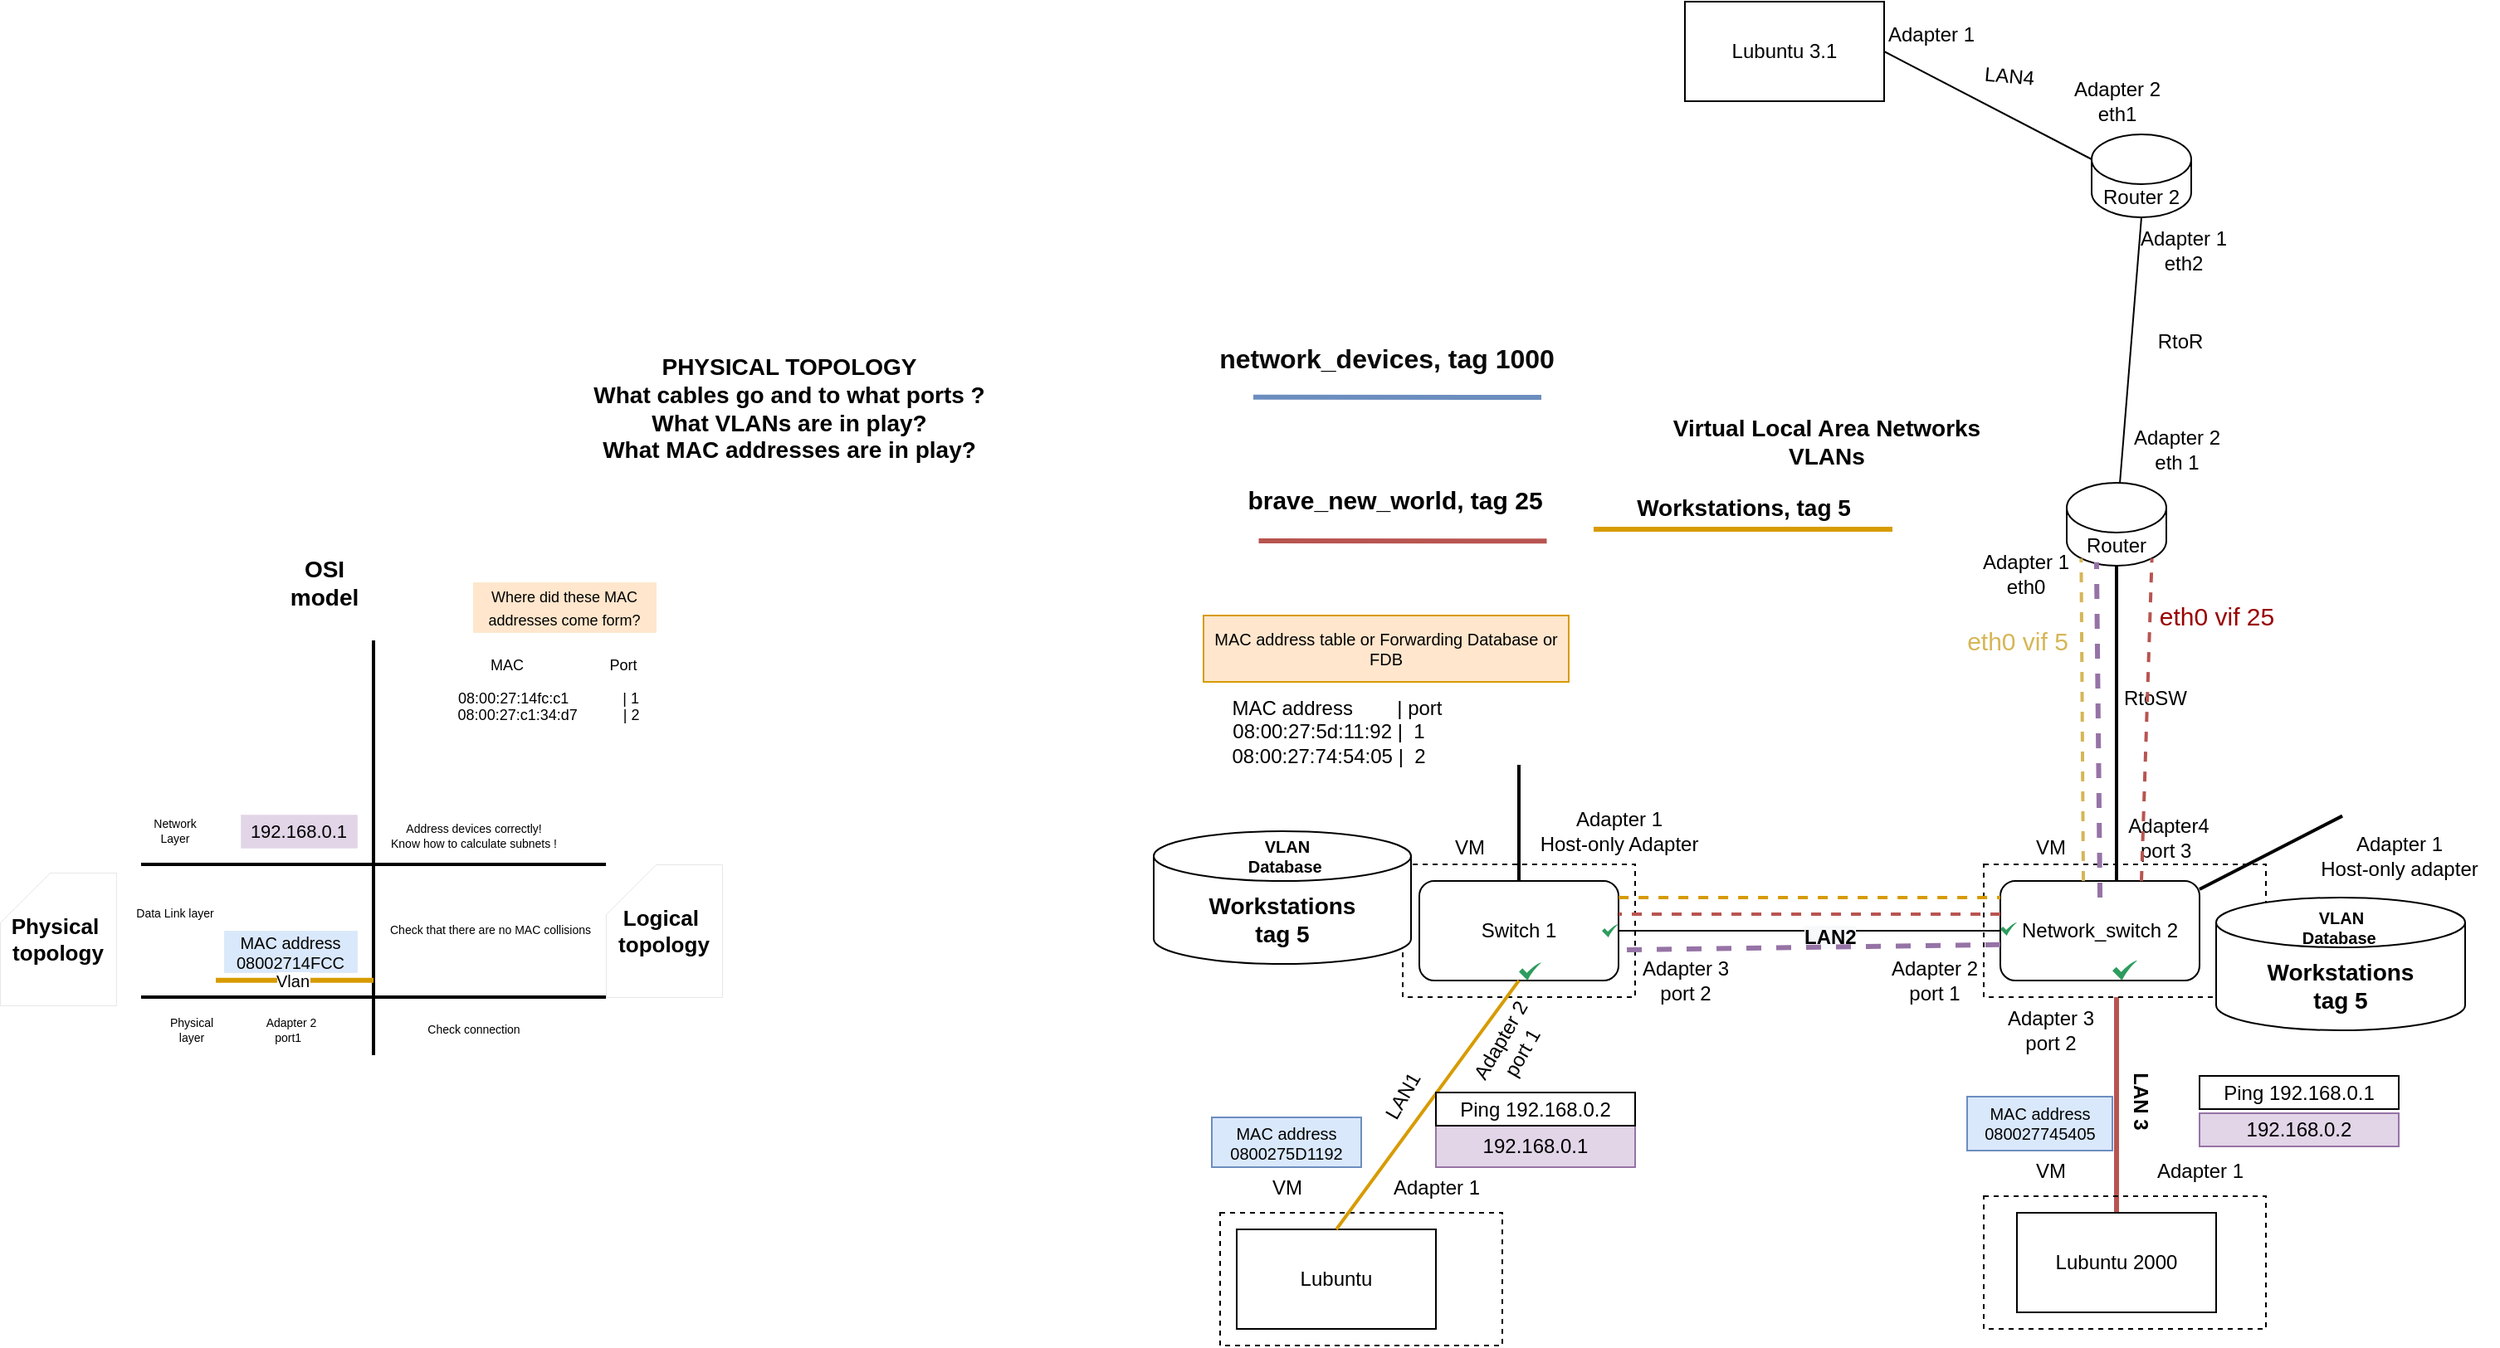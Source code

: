 <mxfile version="20.8.10" type="device" pages="4"><diagram id="VgHn078CZ9jN7CHkZN2B" name="Physical topology"><mxGraphModel dx="1801" dy="1751" grid="1" gridSize="10" guides="1" tooltips="1" connect="1" arrows="1" fold="1" page="1" pageScale="1" pageWidth="850" pageHeight="1100" math="0" shadow="0"><root><mxCell id="0"/><mxCell id="1" parent="0"/><mxCell id="9HSwswDkYVgKylgEQ57Y-1" value="Switch 1" style="rounded=1;whiteSpace=wrap;html=1;" parent="1" vertex="1"><mxGeometry x="130" y="120" width="120" height="60" as="geometry"/></mxCell><mxCell id="9HSwswDkYVgKylgEQ57Y-3" value="Lubuntu" style="rounded=0;whiteSpace=wrap;html=1;" parent="1" vertex="1"><mxGeometry x="20" y="330" width="120" height="60" as="geometry"/></mxCell><mxCell id="9HSwswDkYVgKylgEQ57Y-7" value="" style="endArrow=none;html=1;rounded=0;strokeWidth=2;" parent="1" edge="1"><mxGeometry width="50" height="50" relative="1" as="geometry"><mxPoint x="190" y="120" as="sourcePoint"/><mxPoint x="190" y="50" as="targetPoint"/></mxGeometry></mxCell><mxCell id="9HSwswDkYVgKylgEQ57Y-8" value="" style="endArrow=none;html=1;rounded=0;" parent="1" edge="1"><mxGeometry width="50" height="50" relative="1" as="geometry"><mxPoint x="480" y="150" as="sourcePoint"/><mxPoint x="250" y="150" as="targetPoint"/></mxGeometry></mxCell><mxCell id="9HSwswDkYVgKylgEQ57Y-10" value="Adapter 2&lt;br&gt;port 1" style="text;html=1;align=center;verticalAlign=middle;resizable=0;points=[];autosize=1;strokeColor=none;fillColor=none;rotation=-60;" parent="1" vertex="1"><mxGeometry x="145" y="200" width="80" height="40" as="geometry"/></mxCell><mxCell id="9HSwswDkYVgKylgEQ57Y-11" value="Adapter 3&lt;br&gt;port 2" style="text;html=1;align=center;verticalAlign=middle;resizable=0;points=[];autosize=1;strokeColor=none;fillColor=none;" parent="1" vertex="1"><mxGeometry x="250" y="160" width="80" height="40" as="geometry"/></mxCell><mxCell id="9HSwswDkYVgKylgEQ57Y-12" value="Adapter 1&lt;br&gt;Host-only Adapter" style="text;html=1;align=center;verticalAlign=middle;resizable=0;points=[];autosize=1;strokeColor=none;fillColor=none;" parent="1" vertex="1"><mxGeometry x="190" y="70" width="120" height="40" as="geometry"/></mxCell><mxCell id="9HSwswDkYVgKylgEQ57Y-13" value="" style="rounded=0;whiteSpace=wrap;html=1;dashed=1;fillStyle=hatch;fillColor=none;" parent="1" vertex="1"><mxGeometry x="120" y="110" width="140" height="80" as="geometry"/></mxCell><mxCell id="9HSwswDkYVgKylgEQ57Y-14" value="" style="rounded=0;whiteSpace=wrap;html=1;dashed=1;fillStyle=hatch;fillColor=none;" parent="1" vertex="1"><mxGeometry x="10" y="320" width="170" height="80" as="geometry"/></mxCell><mxCell id="9HSwswDkYVgKylgEQ57Y-15" value="VM" style="text;html=1;align=center;verticalAlign=middle;resizable=0;points=[];autosize=1;strokeColor=none;fillColor=none;" parent="1" vertex="1"><mxGeometry x="140" y="85" width="40" height="30" as="geometry"/></mxCell><mxCell id="9HSwswDkYVgKylgEQ57Y-16" value="VM" style="text;html=1;align=center;verticalAlign=middle;resizable=0;points=[];autosize=1;strokeColor=none;fillColor=none;" parent="1" vertex="1"><mxGeometry x="30" y="290" width="40" height="30" as="geometry"/></mxCell><mxCell id="9HSwswDkYVgKylgEQ57Y-18" value="Network_switch 2" style="rounded=1;whiteSpace=wrap;html=1;" parent="1" vertex="1"><mxGeometry x="480" y="120" width="120" height="60" as="geometry"/></mxCell><mxCell id="9HSwswDkYVgKylgEQ57Y-20" value="Adapter 3&lt;br&gt;port 2" style="text;html=1;align=center;verticalAlign=middle;resizable=0;points=[];autosize=1;strokeColor=none;fillColor=none;" parent="1" vertex="1"><mxGeometry x="470" y="190" width="80" height="40" as="geometry"/></mxCell><mxCell id="9HSwswDkYVgKylgEQ57Y-22" value="VM" style="text;html=1;align=center;verticalAlign=middle;resizable=0;points=[];autosize=1;strokeColor=none;fillColor=none;" parent="1" vertex="1"><mxGeometry x="490" y="85" width="40" height="30" as="geometry"/></mxCell><mxCell id="9HSwswDkYVgKylgEQ57Y-24" value="" style="endArrow=none;html=1;rounded=0;strokeWidth=2;exitX=0.5;exitY=1;exitDx=0;exitDy=0;exitPerimeter=0;" parent="1" source="v5a8SduSFnp3mcefxNa7-3" edge="1"><mxGeometry width="50" height="50" relative="1" as="geometry"><mxPoint x="550" y="30" as="sourcePoint"/><mxPoint x="550" y="120" as="targetPoint"/></mxGeometry></mxCell><mxCell id="9HSwswDkYVgKylgEQ57Y-25" value="" style="endArrow=none;html=1;rounded=0;exitX=0.5;exitY=0;exitDx=0;exitDy=0;fillColor=#f8cecc;strokeColor=#b85450;strokeWidth=3;" parent="1" source="9HSwswDkYVgKylgEQ57Y-39" edge="1"><mxGeometry width="50" height="50" relative="1" as="geometry"><mxPoint x="550" y="310" as="sourcePoint"/><mxPoint x="550" y="190" as="targetPoint"/></mxGeometry></mxCell><mxCell id="9HSwswDkYVgKylgEQ57Y-26" value="Adapter 2&lt;br&gt;port 1" style="text;html=1;align=center;verticalAlign=middle;resizable=0;points=[];autosize=1;strokeColor=none;fillColor=none;" parent="1" vertex="1"><mxGeometry x="400" y="160" width="80" height="40" as="geometry"/></mxCell><mxCell id="9HSwswDkYVgKylgEQ57Y-27" value="Adapter 1&lt;br&gt;Host-only adapter" style="text;html=1;align=center;verticalAlign=middle;resizable=0;points=[];autosize=1;strokeColor=none;fillColor=none;" parent="1" vertex="1"><mxGeometry x="660" y="85" width="120" height="40" as="geometry"/></mxCell><mxCell id="9HSwswDkYVgKylgEQ57Y-28" value="" style="rounded=0;whiteSpace=wrap;html=1;dashed=1;fillStyle=hatch;fillColor=none;" parent="1" vertex="1"><mxGeometry x="470" y="110" width="170" height="80" as="geometry"/></mxCell><mxCell id="9HSwswDkYVgKylgEQ57Y-29" value="&lt;span style=&quot;color: rgb(0, 0, 0); font-family: Helvetica; font-size: 12px; font-style: normal; font-variant-ligatures: normal; font-variant-caps: normal; letter-spacing: normal; orphans: 2; text-align: center; text-indent: 0px; text-transform: none; widows: 2; word-spacing: 0px; -webkit-text-stroke-width: 0px; background-color: rgb(248, 249, 250); text-decoration-thickness: initial; text-decoration-style: initial; text-decoration-color: initial; float: none; display: inline !important;&quot;&gt;&lt;b&gt;LAN2&lt;/b&gt;&lt;/span&gt;" style="text;whiteSpace=wrap;html=1;" parent="1" vertex="1"><mxGeometry x="360" y="140" width="60" height="40" as="geometry"/></mxCell><mxCell id="9HSwswDkYVgKylgEQ57Y-31" value="" style="endArrow=none;html=1;rounded=0;entryX=0.5;entryY=0.875;entryDx=0;entryDy=0;entryPerimeter=0;fillColor=#ffe6cc;strokeColor=#d79b00;strokeWidth=2;" parent="1" target="9HSwswDkYVgKylgEQ57Y-13" edge="1"><mxGeometry width="50" height="50" relative="1" as="geometry"><mxPoint x="80" y="330" as="sourcePoint"/><mxPoint x="80" y="260" as="targetPoint"/></mxGeometry></mxCell><mxCell id="9HSwswDkYVgKylgEQ57Y-32" value="Adapter 1" style="text;html=1;align=center;verticalAlign=middle;resizable=0;points=[];autosize=1;strokeColor=none;fillColor=none;" parent="1" vertex="1"><mxGeometry x="100" y="290" width="80" height="30" as="geometry"/></mxCell><mxCell id="9HSwswDkYVgKylgEQ57Y-33" value="LAN1" style="text;html=1;align=center;verticalAlign=middle;resizable=0;points=[];autosize=1;strokeColor=none;fillColor=none;rotation=-60;strokeWidth=2;" parent="1" vertex="1"><mxGeometry x="95" y="235" width="50" height="30" as="geometry"/></mxCell><mxCell id="9HSwswDkYVgKylgEQ57Y-39" value="Lubuntu 2000" style="rounded=0;whiteSpace=wrap;html=1;" parent="1" vertex="1"><mxGeometry x="490" y="320" width="120" height="60" as="geometry"/></mxCell><mxCell id="9HSwswDkYVgKylgEQ57Y-40" value="VM" style="text;html=1;align=center;verticalAlign=middle;resizable=0;points=[];autosize=1;strokeColor=none;fillColor=none;" parent="1" vertex="1"><mxGeometry x="490" y="280" width="40" height="30" as="geometry"/></mxCell><mxCell id="9HSwswDkYVgKylgEQ57Y-41" value="Adapter 1" style="text;html=1;align=center;verticalAlign=middle;resizable=0;points=[];autosize=1;strokeColor=none;fillColor=none;" parent="1" vertex="1"><mxGeometry x="560" y="280" width="80" height="30" as="geometry"/></mxCell><mxCell id="9HSwswDkYVgKylgEQ57Y-42" value="" style="rounded=0;whiteSpace=wrap;html=1;dashed=1;fillStyle=hatch;fillColor=none;" parent="1" vertex="1"><mxGeometry x="470" y="310" width="170" height="80" as="geometry"/></mxCell><mxCell id="ZZAGQpAOAmuMgcKtN-ES-1" value="" style="sketch=0;html=1;aspect=fixed;strokeColor=none;shadow=0;align=center;verticalAlign=top;fillColor=#2D9C5E;shape=mxgraph.gcp2.check" parent="1" vertex="1"><mxGeometry x="190" y="169.2" width="13.5" height="10.8" as="geometry"/></mxCell><mxCell id="ZZAGQpAOAmuMgcKtN-ES-2" value="" style="sketch=0;html=1;aspect=fixed;strokeColor=none;shadow=0;align=center;verticalAlign=top;fillColor=#2D9C5E;shape=mxgraph.gcp2.check" parent="1" vertex="1"><mxGeometry x="480" y="145" width="10" height="8" as="geometry"/></mxCell><mxCell id="ZZAGQpAOAmuMgcKtN-ES-3" value="" style="sketch=0;html=1;aspect=fixed;strokeColor=none;shadow=0;align=center;verticalAlign=top;fillColor=#2D9C5E;shape=mxgraph.gcp2.check" parent="1" vertex="1"><mxGeometry x="547.5" y="168" width="15" height="12" as="geometry"/></mxCell><mxCell id="ZZAGQpAOAmuMgcKtN-ES-4" value="" style="sketch=0;html=1;aspect=fixed;strokeColor=none;shadow=0;align=center;verticalAlign=top;fillColor=#2D9C5E;shape=mxgraph.gcp2.check" parent="1" vertex="1"><mxGeometry x="240" y="146" width="10" height="8" as="geometry"/></mxCell><mxCell id="ZZAGQpAOAmuMgcKtN-ES-5" value="192.168.0.1" style="rounded=0;whiteSpace=wrap;html=1;fillColor=#e1d5e7;strokeColor=#9673a6;" parent="1" vertex="1"><mxGeometry x="140" y="267.5" width="120" height="25" as="geometry"/></mxCell><mxCell id="ZZAGQpAOAmuMgcKtN-ES-6" value="192.168.0.2" style="rounded=0;whiteSpace=wrap;html=1;fillColor=#e1d5e7;strokeColor=#9673a6;" parent="1" vertex="1"><mxGeometry x="600" y="260" width="120" height="20" as="geometry"/></mxCell><mxCell id="ZZAGQpAOAmuMgcKtN-ES-7" value="Ping 192.168.0.2" style="whiteSpace=wrap;html=1;" parent="1" vertex="1"><mxGeometry x="140" y="247.5" width="120" height="20" as="geometry"/></mxCell><mxCell id="ZZAGQpAOAmuMgcKtN-ES-8" value="Ping 192.168.0.1" style="whiteSpace=wrap;html=1;" parent="1" vertex="1"><mxGeometry x="600" y="237.5" width="120" height="20" as="geometry"/></mxCell><mxCell id="jUK3Lq0a_hyoSigr-nfp-3" value="LAN 3" style="text;html=1;align=center;verticalAlign=middle;resizable=0;points=[];autosize=1;strokeColor=none;fillColor=none;rotation=90;fontStyle=1" parent="1" vertex="1"><mxGeometry x="535" y="237.5" width="60" height="30" as="geometry"/></mxCell><mxCell id="jUK3Lq0a_hyoSigr-nfp-4" value="&lt;div&gt;&amp;nbsp; &amp;nbsp;MAC address&amp;nbsp; &amp;nbsp; &amp;nbsp; &amp;nbsp; | port&lt;/div&gt;&lt;div&gt;08:00:27:5d:11:92 |&amp;nbsp; 1&lt;/div&gt;&lt;div&gt;&amp;nbsp;08:00:27:74:54:05 |&amp;nbsp; 2&amp;nbsp;&lt;/div&gt;" style="text;html=1;align=center;verticalAlign=middle;resizable=0;points=[];autosize=1;strokeColor=none;fillColor=none;" parent="1" vertex="1"><mxGeometry x="-5" width="160" height="60" as="geometry"/></mxCell><mxCell id="jUK3Lq0a_hyoSigr-nfp-11" value="&lt;font style=&quot;font-size: 10px;&quot;&gt;MAC address&lt;br style=&quot;font-size: 10px;&quot;&gt;0800275D1192&lt;br style=&quot;font-size: 10px;&quot;&gt;&lt;/font&gt;" style="rounded=0;whiteSpace=wrap;html=1;fillColor=#dae8fc;strokeColor=#6c8ebf;fontSize=10;" parent="1" vertex="1"><mxGeometry x="5" y="262.5" width="90" height="30" as="geometry"/></mxCell><mxCell id="jUK3Lq0a_hyoSigr-nfp-12" value="MAC address&lt;br style=&quot;font-size: 10px;&quot;&gt;080027745405" style="rounded=0;whiteSpace=wrap;html=1;fontSize=10;fillColor=#dae8fc;strokeColor=#6c8ebf;" parent="1" vertex="1"><mxGeometry x="460" y="250" width="87.5" height="32.5" as="geometry"/></mxCell><mxCell id="jUK3Lq0a_hyoSigr-nfp-13" value="MAC address table or Forwarding Database or FDB" style="whiteSpace=wrap;html=1;fontSize=10;fillColor=#ffe6cc;strokeColor=#d79b00;" parent="1" vertex="1"><mxGeometry y="-40" width="220" height="40" as="geometry"/></mxCell><mxCell id="jUK3Lq0a_hyoSigr-nfp-14" value="&lt;b style=&quot;font-size: 14px;&quot;&gt;Workstations&lt;br&gt;tag 5&lt;br&gt;&lt;/b&gt;" style="shape=cylinder3;whiteSpace=wrap;html=1;boundedLbl=1;backgroundOutline=1;size=15;fontSize=14;" parent="1" vertex="1"><mxGeometry x="-30" y="90" width="155" height="80" as="geometry"/></mxCell><mxCell id="jUK3Lq0a_hyoSigr-nfp-15" value="VLAN&lt;br&gt;Database&amp;nbsp;" style="text;html=1;align=center;verticalAlign=middle;resizable=0;points=[];autosize=1;strokeColor=none;fillColor=none;fontSize=10;fontStyle=1" parent="1" vertex="1"><mxGeometry x="15" y="85" width="70" height="40" as="geometry"/></mxCell><mxCell id="jUK3Lq0a_hyoSigr-nfp-29" value="Virtual Local Area Networks&lt;br&gt;VLANs" style="text;html=1;align=center;verticalAlign=middle;resizable=0;points=[];autosize=1;strokeColor=none;fillColor=none;fontSize=14;fontStyle=1" parent="1" vertex="1"><mxGeometry x="270" y="-170" width="210" height="50" as="geometry"/></mxCell><mxCell id="jUK3Lq0a_hyoSigr-nfp-31" value="&lt;b style=&quot;font-size: 14px;&quot;&gt;Workstations&lt;br&gt;tag 5&lt;br&gt;&lt;/b&gt;" style="shape=cylinder3;whiteSpace=wrap;html=1;boundedLbl=1;backgroundOutline=1;size=15;fontSize=14;" parent="1" vertex="1"><mxGeometry x="610" y="130" width="150" height="80" as="geometry"/></mxCell><mxCell id="jUK3Lq0a_hyoSigr-nfp-32" value="VLAN&lt;br&gt;Database&amp;nbsp;" style="text;html=1;align=center;verticalAlign=middle;resizable=0;points=[];autosize=1;strokeColor=none;fillColor=none;fontSize=10;fontStyle=1" parent="1" vertex="1"><mxGeometry x="650" y="128" width="70" height="40" as="geometry"/></mxCell><mxCell id="jUK3Lq0a_hyoSigr-nfp-37" value="" style="endArrow=none;html=1;rounded=0;fontSize=14;fillColor=#ffe6cc;strokeColor=#d79b00;strokeWidth=3;" parent="1" edge="1"><mxGeometry width="50" height="50" relative="1" as="geometry"><mxPoint x="235" y="-92" as="sourcePoint"/><mxPoint x="415" y="-92" as="targetPoint"/></mxGeometry></mxCell><mxCell id="jUK3Lq0a_hyoSigr-nfp-39" value="Workstations, tag 5" style="text;html=1;align=center;verticalAlign=middle;resizable=0;points=[];autosize=1;strokeColor=none;fillColor=none;fontSize=14;fontColor=#000000;fontStyle=1" parent="1" vertex="1"><mxGeometry x="250" y="-120" width="150" height="30" as="geometry"/></mxCell><mxCell id="jUK3Lq0a_hyoSigr-nfp-40" value="" style="endArrow=none;dashed=1;html=1;rounded=0;strokeWidth=2;fontSize=14;fontColor=#000000;exitX=0.929;exitY=0.25;exitDx=0;exitDy=0;exitPerimeter=0;fillColor=#ffe6cc;strokeColor=#d79b00;entryX=0.059;entryY=0.25;entryDx=0;entryDy=0;entryPerimeter=0;" parent="1" source="9HSwswDkYVgKylgEQ57Y-13" target="9HSwswDkYVgKylgEQ57Y-28" edge="1"><mxGeometry width="50" height="50" relative="1" as="geometry"><mxPoint x="290" y="260" as="sourcePoint"/><mxPoint x="360" y="130" as="targetPoint"/></mxGeometry></mxCell><mxCell id="v5a8SduSFnp3mcefxNa7-3" value="Router" style="shape=cylinder3;whiteSpace=wrap;html=1;boundedLbl=1;backgroundOutline=1;size=15;" parent="1" vertex="1"><mxGeometry x="520" y="-120" width="60" height="50" as="geometry"/></mxCell><mxCell id="v5a8SduSFnp3mcefxNa7-5" value="RtoSW" style="text;html=1;align=center;verticalAlign=middle;resizable=0;points=[];autosize=1;strokeColor=none;fillColor=none;" parent="1" vertex="1"><mxGeometry x="543" y="-5" width="60" height="30" as="geometry"/></mxCell><mxCell id="v5a8SduSFnp3mcefxNa7-6" value="Adapter 1&lt;br&gt;eth0" style="text;html=1;align=center;verticalAlign=middle;resizable=0;points=[];autosize=1;strokeColor=none;fillColor=none;" parent="1" vertex="1"><mxGeometry x="455" y="-85" width="80" height="40" as="geometry"/></mxCell><mxCell id="v5a8SduSFnp3mcefxNa7-7" value="Adapter4&lt;br&gt;port 3&amp;nbsp;" style="text;html=1;align=center;verticalAlign=middle;resizable=0;points=[];autosize=1;strokeColor=none;fillColor=none;" parent="1" vertex="1"><mxGeometry x="546" y="74" width="70" height="40" as="geometry"/></mxCell><mxCell id="v5a8SduSFnp3mcefxNa7-8" value="" style="endArrow=none;html=1;rounded=0;strokeWidth=2;entryX=0.217;entryY=-0.105;entryDx=0;entryDy=0;entryPerimeter=0;" parent="1" target="9HSwswDkYVgKylgEQ57Y-27" edge="1"><mxGeometry width="50" height="50" relative="1" as="geometry"><mxPoint x="600" y="125" as="sourcePoint"/><mxPoint x="650" y="75" as="targetPoint"/></mxGeometry></mxCell><mxCell id="lPiqmK24k7uG_TDNIsTc-1" value="PHYSICAL TOPOLOGY&lt;br style=&quot;font-size: 14px;&quot;&gt;What cables go and to what ports ?&lt;br style=&quot;font-size: 14px;&quot;&gt;What VLANs are in play?&lt;br style=&quot;font-size: 14px;&quot;&gt;What MAC addresses are in play?" style="text;html=1;align=center;verticalAlign=middle;resizable=0;points=[];autosize=1;strokeColor=none;fillColor=none;strokeWidth=3;perimeterSpacing=1;fontSize=14;fontStyle=1" parent="1" vertex="1"><mxGeometry x="-380" y="-205" width="260" height="80" as="geometry"/></mxCell><mxCell id="lPiqmK24k7uG_TDNIsTc-2" value="" style="endArrow=none;html=1;rounded=0;strokeWidth=2;fontSize=14;" parent="1" edge="1"><mxGeometry width="50" height="50" relative="1" as="geometry"><mxPoint x="-500" y="225" as="sourcePoint"/><mxPoint x="-500" y="-25" as="targetPoint"/></mxGeometry></mxCell><mxCell id="lPiqmK24k7uG_TDNIsTc-3" value="" style="endArrow=none;html=1;rounded=0;strokeWidth=2;fontSize=14;" parent="1" edge="1"><mxGeometry width="50" height="50" relative="1" as="geometry"><mxPoint x="-640" y="190" as="sourcePoint"/><mxPoint x="-360" y="190" as="targetPoint"/></mxGeometry></mxCell><mxCell id="lPiqmK24k7uG_TDNIsTc-4" value="" style="endArrow=none;html=1;rounded=0;strokeWidth=2;fontSize=14;" parent="1" edge="1"><mxGeometry width="50" height="50" relative="1" as="geometry"><mxPoint x="-640" y="110" as="sourcePoint"/><mxPoint x="-360" y="110" as="targetPoint"/></mxGeometry></mxCell><mxCell id="lPiqmK24k7uG_TDNIsTc-5" value="OSI&lt;br&gt;model" style="text;html=1;align=center;verticalAlign=middle;resizable=0;points=[];autosize=1;strokeColor=none;fillColor=none;fontSize=14;fontStyle=1" parent="1" vertex="1"><mxGeometry x="-560" y="-85" width="60" height="50" as="geometry"/></mxCell><mxCell id="lPiqmK24k7uG_TDNIsTc-6" value="MAC address&lt;br style=&quot;font-size: 10px;&quot;&gt;08002714FCC" style="rounded=0;whiteSpace=wrap;html=1;strokeWidth=0;fontSize=10;fillColor=#dae8fc;strokeColor=#6c8ebf;" parent="1" vertex="1"><mxGeometry x="-590" y="150" width="80" height="25" as="geometry"/></mxCell><mxCell id="lPiqmK24k7uG_TDNIsTc-8" value="192.168.0.1" style="rounded=0;whiteSpace=wrap;html=1;strokeWidth=0;fontSize=11;fillColor=#e1d5e7;strokeColor=#9673a6;" parent="1" vertex="1"><mxGeometry x="-580" y="80" width="70" height="20" as="geometry"/></mxCell><mxCell id="lPiqmK24k7uG_TDNIsTc-9" value="Physical&amp;nbsp;&lt;br style=&quot;font-size: 13px;&quot;&gt;topology" style="shape=card;whiteSpace=wrap;html=1;strokeWidth=0;fontSize=13;fontStyle=1" parent="1" vertex="1"><mxGeometry x="-725" y="115" width="70" height="80" as="geometry"/></mxCell><mxCell id="Ut6Y4k6ySzbtGN-NtkOW-1" value="Logical&amp;nbsp;&lt;br style=&quot;font-size: 13px;&quot;&gt;topology" style="shape=card;whiteSpace=wrap;html=1;strokeWidth=0;fontSize=13;fontStyle=1" parent="1" vertex="1"><mxGeometry x="-360" y="110" width="70" height="80" as="geometry"/></mxCell><mxCell id="Ut6Y4k6ySzbtGN-NtkOW-3" value="&lt;font style=&quot;font-size: 9px;&quot;&gt;Where did these MAC addresses come form?&lt;/font&gt;" style="rounded=0;whiteSpace=wrap;html=1;strokeWidth=0;fontSize=11;fillColor=#ffe6cc;strokeColor=#d79b00;" parent="1" vertex="1"><mxGeometry x="-440" y="-60" width="110" height="30" as="geometry"/></mxCell><mxCell id="Ut6Y4k6ySzbtGN-NtkOW-4" value="MAC" style="text;html=1;align=center;verticalAlign=middle;resizable=0;points=[];autosize=1;strokeColor=none;fillColor=none;fontSize=9;" parent="1" vertex="1"><mxGeometry x="-440" y="-20" width="40" height="20" as="geometry"/></mxCell><mxCell id="Ut6Y4k6ySzbtGN-NtkOW-6" value="Port" style="text;html=1;align=center;verticalAlign=middle;resizable=0;points=[];autosize=1;strokeColor=none;fillColor=none;fontSize=9;" parent="1" vertex="1"><mxGeometry x="-370" y="-20" width="40" height="20" as="geometry"/></mxCell><mxCell id="Ut6Y4k6ySzbtGN-NtkOW-7" value="08:00:27:14fc:c1&amp;nbsp; &amp;nbsp; &amp;nbsp; &amp;nbsp; &amp;nbsp; &amp;nbsp; &amp;nbsp;| 1" style="text;html=1;align=center;verticalAlign=middle;resizable=0;points=[];autosize=1;strokeColor=none;fillColor=none;fontSize=9;" parent="1" vertex="1"><mxGeometry x="-460" width="130" height="20" as="geometry"/></mxCell><mxCell id="Ut6Y4k6ySzbtGN-NtkOW-8" value="08:00:27:c1:34:d7&amp;nbsp; &amp;nbsp; &amp;nbsp; &amp;nbsp; &amp;nbsp; &amp;nbsp;| 2" style="text;html=1;align=center;verticalAlign=middle;resizable=0;points=[];autosize=1;strokeColor=none;fillColor=none;fontSize=9;" parent="1" vertex="1"><mxGeometry x="-460" y="10" width="130" height="20" as="geometry"/></mxCell><mxCell id="Ut6Y4k6ySzbtGN-NtkOW-11" value="Address devices correctly!&lt;br style=&quot;font-size: 7px;&quot;&gt;Know how to calculate subnets !" style="text;html=1;align=center;verticalAlign=middle;resizable=0;points=[];autosize=1;strokeColor=none;fillColor=none;fontSize=7;" parent="1" vertex="1"><mxGeometry x="-500" y="78" width="120" height="30" as="geometry"/></mxCell><mxCell id="Ut6Y4k6ySzbtGN-NtkOW-14" value="Check that there are no MAC collisions" style="text;html=1;align=center;verticalAlign=middle;resizable=0;points=[];autosize=1;strokeColor=none;fillColor=none;fontSize=7;" parent="1" vertex="1"><mxGeometry x="-500" y="140" width="140" height="20" as="geometry"/></mxCell><mxCell id="Ut6Y4k6ySzbtGN-NtkOW-15" value="Check connection" style="text;html=1;align=center;verticalAlign=middle;resizable=0;points=[];autosize=1;strokeColor=none;fillColor=none;fontSize=7;" parent="1" vertex="1"><mxGeometry x="-480" y="200" width="80" height="20" as="geometry"/></mxCell><mxCell id="Ut6Y4k6ySzbtGN-NtkOW-16" value="Adapter 2&lt;br&gt;port1&amp;nbsp;&amp;nbsp;" style="text;html=1;align=center;verticalAlign=middle;resizable=0;points=[];autosize=1;strokeColor=none;fillColor=none;fontSize=7;" parent="1" vertex="1"><mxGeometry x="-575" y="195" width="50" height="30" as="geometry"/></mxCell><mxCell id="Ut6Y4k6ySzbtGN-NtkOW-17" value="Physical&lt;br&gt;layer" style="text;html=1;align=center;verticalAlign=middle;resizable=0;points=[];autosize=1;strokeColor=none;fillColor=none;fontSize=7;" parent="1" vertex="1"><mxGeometry x="-635" y="195" width="50" height="30" as="geometry"/></mxCell><mxCell id="Ut6Y4k6ySzbtGN-NtkOW-18" value="Data Link layer" style="text;html=1;align=center;verticalAlign=middle;resizable=0;points=[];autosize=1;strokeColor=none;fillColor=none;fontSize=7;" parent="1" vertex="1"><mxGeometry x="-655" y="130" width="70" height="20" as="geometry"/></mxCell><mxCell id="Ut6Y4k6ySzbtGN-NtkOW-20" value="Network &lt;br&gt;Layer" style="text;html=1;align=center;verticalAlign=middle;resizable=0;points=[];autosize=1;strokeColor=none;fillColor=none;fontSize=7;" parent="1" vertex="1"><mxGeometry x="-645" y="75" width="50" height="30" as="geometry"/></mxCell><mxCell id="Ut6Y4k6ySzbtGN-NtkOW-21" value="" style="endArrow=none;html=1;rounded=0;fontSize=14;fillColor=#ffe6cc;strokeColor=#d79b00;strokeWidth=3;" parent="1" edge="1"><mxGeometry width="50" height="50" relative="1" as="geometry"><mxPoint x="-595" y="179.83" as="sourcePoint"/><mxPoint x="-500" y="179.83" as="targetPoint"/></mxGeometry></mxCell><mxCell id="Ut6Y4k6ySzbtGN-NtkOW-23" value="Vlan" style="edgeLabel;html=1;align=center;verticalAlign=middle;resizable=0;points=[];fontSize=10;" parent="Ut6Y4k6ySzbtGN-NtkOW-21" vertex="1" connectable="0"><mxGeometry x="-0.175" y="-0.01" relative="1" as="geometry"><mxPoint x="7" as="offset"/></mxGeometry></mxCell><mxCell id="g3u-v6YBtjHGJcz7dfvg-1" value="" style="endArrow=none;html=1;rounded=0;fontSize=14;fillColor=#f8cecc;strokeColor=#b85450;strokeWidth=3;" parent="1" edge="1"><mxGeometry width="50" height="50" relative="1" as="geometry"><mxPoint x="206.75" y="-84.82" as="sourcePoint"/><mxPoint x="33.25" y="-85" as="targetPoint"/></mxGeometry></mxCell><mxCell id="g3u-v6YBtjHGJcz7dfvg-2" value="brave_new_world, tag 25" style="text;html=1;align=center;verticalAlign=middle;resizable=0;points=[];autosize=1;strokeColor=none;fillColor=none;fontSize=15;fontStyle=1" parent="1" vertex="1"><mxGeometry x="15" y="-125" width="200" height="30" as="geometry"/></mxCell><mxCell id="Hp_g5Mfxz9-Wy_LCUayr-1" value="" style="endArrow=none;html=1;rounded=0;fontSize=14;fillColor=#f8cecc;strokeColor=#b85450;strokeWidth=2;entryX=0.929;entryY=0.375;entryDx=0;entryDy=0;entryPerimeter=0;exitX=0.059;exitY=0.375;exitDx=0;exitDy=0;exitPerimeter=0;dashed=1;" parent="1" source="9HSwswDkYVgKylgEQ57Y-28" target="9HSwswDkYVgKylgEQ57Y-13" edge="1"><mxGeometry width="50" height="50" relative="1" as="geometry"><mxPoint x="443.5" y="140.18" as="sourcePoint"/><mxPoint x="270" y="140" as="targetPoint"/></mxGeometry></mxCell><mxCell id="Hp_g5Mfxz9-Wy_LCUayr-2" value="" style="endArrow=none;html=1;rounded=0;dashed=1;strokeColor=#b85450;strokeWidth=2;fontSize=15;entryX=0.855;entryY=1;entryDx=0;entryDy=-4.35;entryPerimeter=0;fillColor=#f8cecc;" parent="1" target="v5a8SduSFnp3mcefxNa7-3" edge="1"><mxGeometry width="50" height="50" relative="1" as="geometry"><mxPoint x="565" y="120" as="sourcePoint"/><mxPoint x="560" y="-70" as="targetPoint"/></mxGeometry></mxCell><mxCell id="Hp_g5Mfxz9-Wy_LCUayr-3" value="" style="endArrow=none;html=1;rounded=0;dashed=1;strokeColor=#d6b656;strokeWidth=2;fontSize=15;exitX=0.353;exitY=0.125;exitDx=0;exitDy=0;exitPerimeter=0;fillColor=#fff2cc;entryX=0.145;entryY=1;entryDx=0;entryDy=-4.35;entryPerimeter=0;" parent="1" source="9HSwswDkYVgKylgEQ57Y-28" target="v5a8SduSFnp3mcefxNa7-3" edge="1"><mxGeometry width="50" height="50" relative="1" as="geometry"><mxPoint x="420" y="40" as="sourcePoint"/><mxPoint x="540" y="-80" as="targetPoint"/></mxGeometry></mxCell><mxCell id="Hp_g5Mfxz9-Wy_LCUayr-5" value="eth0 vif 5" style="text;html=1;align=center;verticalAlign=middle;resizable=0;points=[];autosize=1;fontSize=15;fontColor=#D6B656;" parent="1" vertex="1"><mxGeometry x="450" y="-40" width="80" height="30" as="geometry"/></mxCell><mxCell id="Hp_g5Mfxz9-Wy_LCUayr-6" value="eth0 vif 25" style="text;html=1;align=center;verticalAlign=middle;resizable=0;points=[];autosize=1;fontSize=15;fontColor=#990000;" parent="1" vertex="1"><mxGeometry x="565" y="-55" width="90" height="30" as="geometry"/></mxCell><mxCell id="-7D92zn2cRtiPx3tRvnT-6" value="" style="endArrow=none;html=1;rounded=0;fontSize=14;fillColor=#dae8fc;strokeColor=#6c8ebf;strokeWidth=3;" parent="1" edge="1"><mxGeometry width="50" height="50" relative="1" as="geometry"><mxPoint x="203.5" y="-171.49" as="sourcePoint"/><mxPoint x="30" y="-171.67" as="targetPoint"/></mxGeometry></mxCell><mxCell id="-7D92zn2cRtiPx3tRvnT-7" value="network_devices, tag 1000" style="text;html=1;align=center;verticalAlign=middle;resizable=0;points=[];autosize=1;strokeColor=none;fillColor=none;fontSize=16;fontColor=#0b0a0a;fontStyle=1" parent="1" vertex="1"><mxGeometry x="-5" y="-210" width="230" height="30" as="geometry"/></mxCell><mxCell id="-7D92zn2cRtiPx3tRvnT-9" value="" style="endArrow=none;html=1;rounded=0;fontSize=14;fillColor=#e1d5e7;strokeColor=#9673a6;strokeWidth=3;dashed=1;" parent="1" edge="1"><mxGeometry width="50" height="50" relative="1" as="geometry"><mxPoint x="480" y="158.41" as="sourcePoint"/><mxPoint x="250" y="161.58" as="targetPoint"/></mxGeometry></mxCell><mxCell id="-7D92zn2cRtiPx3tRvnT-11" value="" style="endArrow=none;html=1;rounded=0;fontSize=14;fillColor=#e1d5e7;strokeColor=#9673a6;strokeWidth=3;dashed=1;entryX=1.037;entryY=0.321;entryDx=0;entryDy=0;entryPerimeter=0;exitX=0.412;exitY=0.25;exitDx=0;exitDy=0;exitPerimeter=0;" parent="1" source="9HSwswDkYVgKylgEQ57Y-28" target="v5a8SduSFnp3mcefxNa7-6" edge="1"><mxGeometry width="50" height="50" relative="1" as="geometry"><mxPoint x="546.0" y="60.0" as="sourcePoint"/><mxPoint x="316.0" y="63.17" as="targetPoint"/></mxGeometry></mxCell><mxCell id="DHbN0m0xwpA6Z1NAFMH7-1" value="Router 2" style="shape=cylinder3;whiteSpace=wrap;html=1;boundedLbl=1;backgroundOutline=1;size=15;" parent="1" vertex="1"><mxGeometry x="535" y="-330" width="60" height="50" as="geometry"/></mxCell><mxCell id="DHbN0m0xwpA6Z1NAFMH7-2" value="Lubuntu 3.1" style="rounded=0;whiteSpace=wrap;html=1;" parent="1" vertex="1"><mxGeometry x="290" y="-410" width="120" height="60" as="geometry"/></mxCell><mxCell id="DHbN0m0xwpA6Z1NAFMH7-3" value="" style="endArrow=none;html=1;rounded=0;entryX=1;entryY=0.5;entryDx=0;entryDy=0;exitX=0;exitY=0;exitDx=0;exitDy=15;exitPerimeter=0;" parent="1" source="DHbN0m0xwpA6Z1NAFMH7-1" target="DHbN0m0xwpA6Z1NAFMH7-2" edge="1"><mxGeometry width="50" height="50" relative="1" as="geometry"><mxPoint x="450" y="-150" as="sourcePoint"/><mxPoint x="500" y="-200" as="targetPoint"/></mxGeometry></mxCell><mxCell id="DHbN0m0xwpA6Z1NAFMH7-4" value="" style="endArrow=none;html=1;rounded=0;entryX=0.5;entryY=1;entryDx=0;entryDy=0;entryPerimeter=0;" parent="1" source="v5a8SduSFnp3mcefxNa7-3" target="DHbN0m0xwpA6Z1NAFMH7-1" edge="1"><mxGeometry width="50" height="50" relative="1" as="geometry"><mxPoint x="450" y="-150" as="sourcePoint"/><mxPoint x="500" y="-200" as="targetPoint"/></mxGeometry></mxCell><mxCell id="DHbN0m0xwpA6Z1NAFMH7-5" value="RtoR" style="text;html=1;align=center;verticalAlign=middle;resizable=0;points=[];autosize=1;strokeColor=none;fillColor=none;" parent="1" vertex="1"><mxGeometry x="562.5" y="-220" width="50" height="30" as="geometry"/></mxCell><mxCell id="DHbN0m0xwpA6Z1NAFMH7-6" value="LAN4" style="text;html=1;align=center;verticalAlign=middle;resizable=0;points=[];autosize=1;strokeColor=none;fillColor=none;rotation=5;" parent="1" vertex="1"><mxGeometry x="460" y="-380" width="50" height="30" as="geometry"/></mxCell><mxCell id="DHbN0m0xwpA6Z1NAFMH7-7" value="Adapter 2&lt;br&gt;eth 1" style="text;html=1;align=center;verticalAlign=middle;resizable=0;points=[];autosize=1;strokeColor=none;fillColor=none;" parent="1" vertex="1"><mxGeometry x="546" y="-160" width="80" height="40" as="geometry"/></mxCell><mxCell id="DHbN0m0xwpA6Z1NAFMH7-8" value="Adapter 1" style="text;html=1;align=center;verticalAlign=middle;resizable=0;points=[];autosize=1;strokeColor=none;fillColor=none;" parent="1" vertex="1"><mxGeometry x="398" y="-405" width="80" height="30" as="geometry"/></mxCell><mxCell id="DHbN0m0xwpA6Z1NAFMH7-9" value="Adapter 2&lt;br&gt;eth1" style="text;html=1;align=center;verticalAlign=middle;resizable=0;points=[];autosize=1;strokeColor=none;fillColor=none;" parent="1" vertex="1"><mxGeometry x="510" y="-370" width="80" height="40" as="geometry"/></mxCell><mxCell id="DHbN0m0xwpA6Z1NAFMH7-10" value="Adapter 1&lt;br&gt;eth2" style="text;html=1;align=center;verticalAlign=middle;resizable=0;points=[];autosize=1;strokeColor=none;fillColor=none;" parent="1" vertex="1"><mxGeometry x="550" y="-280" width="80" height="40" as="geometry"/></mxCell></root></mxGraphModel></diagram><diagram id="YBd-gQTPQHQzpo2I3C3o" name="Logical topology"><mxGraphModel dx="2600" dy="2215" grid="1" gridSize="10" guides="1" tooltips="1" connect="1" arrows="1" fold="1" page="1" pageScale="1" pageWidth="850" pageHeight="1100" math="0" shadow="0"><root><mxCell id="0"/><mxCell id="1" parent="0"/><mxCell id="7YSPtvlXCh_pR-3jbcDN-1" value="Switch 1" style="rounded=1;whiteSpace=wrap;html=1;" parent="1" vertex="1"><mxGeometry x="50" y="-100" width="120" height="60" as="geometry"/></mxCell><mxCell id="7YSPtvlXCh_pR-3jbcDN-2" value="Lubuntu" style="rounded=0;whiteSpace=wrap;html=1;" parent="1" vertex="1"><mxGeometry x="20" y="330" width="120" height="60" as="geometry"/></mxCell><mxCell id="7YSPtvlXCh_pR-3jbcDN-8" value="" style="rounded=0;whiteSpace=wrap;html=1;dashed=1;fillStyle=hatch;strokeColor=default;gradientColor=none;fillColor=none;" parent="1" vertex="1"><mxGeometry x="40" y="-110" width="140" height="80" as="geometry"/></mxCell><mxCell id="7YSPtvlXCh_pR-3jbcDN-9" value="" style="rounded=0;whiteSpace=wrap;html=1;dashed=1;fillStyle=hatch;fillColor=none;" parent="1" vertex="1"><mxGeometry x="-5" y="320" width="170" height="80" as="geometry"/></mxCell><mxCell id="7YSPtvlXCh_pR-3jbcDN-10" value="VM" style="text;html=1;align=center;verticalAlign=middle;resizable=0;points=[];autosize=1;strokeColor=none;fillColor=none;" parent="1" vertex="1"><mxGeometry x="40" y="-40" width="40" height="30" as="geometry"/></mxCell><mxCell id="7YSPtvlXCh_pR-3jbcDN-11" value="VM" style="text;html=1;align=center;verticalAlign=middle;resizable=0;points=[];autosize=1;strokeColor=none;fillColor=none;" parent="1" vertex="1"><mxGeometry x="30" y="290" width="40" height="30" as="geometry"/></mxCell><mxCell id="7YSPtvlXCh_pR-3jbcDN-12" value="Network_switch 2" style="rounded=1;whiteSpace=wrap;html=1;" parent="1" vertex="1"><mxGeometry x="50" y="20" width="120" height="60" as="geometry"/></mxCell><mxCell id="7YSPtvlXCh_pR-3jbcDN-16" value="" style="endArrow=none;html=1;rounded=0;exitX=0.5;exitY=0;exitDx=0;exitDy=0;fillColor=#f8cecc;strokeColor=#b85450;strokeWidth=2;entryX=0.55;entryY=0.95;entryDx=0;entryDy=0;entryPerimeter=0;" parent="1" source="7YSPtvlXCh_pR-3jbcDN-24" target="101DruP93KkL7JfHIoCR-6" edge="1"><mxGeometry width="50" height="50" relative="1" as="geometry"><mxPoint x="550" y="310" as="sourcePoint"/><mxPoint x="550" y="190" as="targetPoint"/></mxGeometry></mxCell><mxCell id="7YSPtvlXCh_pR-3jbcDN-21" value="" style="endArrow=none;html=1;rounded=0;entryX=0.31;entryY=0.8;entryDx=0;entryDy=0;entryPerimeter=0;strokeWidth=2;strokeColor=#d6b656;fillColor=#fff2cc;" parent="1" target="dogPPJGLiLXAd-42pTOJ-4" edge="1"><mxGeometry width="50" height="50" relative="1" as="geometry"><mxPoint x="80.0" y="330" as="sourcePoint"/><mxPoint x="80" y="260" as="targetPoint"/></mxGeometry></mxCell><mxCell id="7YSPtvlXCh_pR-3jbcDN-24" value="Lubuntu 2000" style="rounded=0;whiteSpace=wrap;html=1;" parent="1" vertex="1"><mxGeometry x="490" y="320" width="120" height="60" as="geometry"/></mxCell><mxCell id="7YSPtvlXCh_pR-3jbcDN-25" value="VM" style="text;html=1;align=center;verticalAlign=middle;resizable=0;points=[];autosize=1;strokeColor=none;fillColor=none;" parent="1" vertex="1"><mxGeometry x="490" y="280" width="40" height="30" as="geometry"/></mxCell><mxCell id="7YSPtvlXCh_pR-3jbcDN-27" value="" style="rounded=0;whiteSpace=wrap;html=1;dashed=1;fillStyle=hatch;" parent="1" vertex="1"><mxGeometry x="470" y="310" width="170" height="80" as="geometry"/></mxCell><mxCell id="7YSPtvlXCh_pR-3jbcDN-37" value="&lt;div&gt;&amp;nbsp; &amp;nbsp;MAC address&amp;nbsp; &amp;nbsp; &amp;nbsp; &amp;nbsp; | port&lt;/div&gt;&lt;div&gt;08:00:27:5d:11:92 |&amp;nbsp; 1&lt;/div&gt;&lt;div&gt;&amp;nbsp;08:00:27:74:54:05 |&amp;nbsp; 2&amp;nbsp;&lt;/div&gt;" style="text;html=1;align=center;verticalAlign=middle;resizable=0;points=[];autosize=1;strokeColor=none;fillColor=none;" parent="1" vertex="1"><mxGeometry x="-160" y="-180" width="160" height="60" as="geometry"/></mxCell><mxCell id="7YSPtvlXCh_pR-3jbcDN-40" value="MAC address table or Forwarding Database or FDB" style="whiteSpace=wrap;html=1;fontSize=10;fillColor=#ffe6cc;strokeColor=#d79b00;" parent="1" vertex="1"><mxGeometry x="-190" y="-240" width="220" height="40" as="geometry"/></mxCell><mxCell id="7YSPtvlXCh_pR-3jbcDN-43" value="Virtual Local Area Networks&lt;br&gt;VLANs" style="text;html=1;align=center;verticalAlign=middle;resizable=0;points=[];autosize=1;strokeColor=none;fillColor=none;fontSize=14;fontStyle=1" parent="1" vertex="1"><mxGeometry x="270" y="-170" width="210" height="50" as="geometry"/></mxCell><mxCell id="7YSPtvlXCh_pR-3jbcDN-48" value="" style="endArrow=none;html=1;rounded=0;fontSize=14;fillColor=#ffe6cc;strokeColor=#d79b00;strokeWidth=3;" parent="1" edge="1"><mxGeometry width="50" height="50" relative="1" as="geometry"><mxPoint x="720" y="-228" as="sourcePoint"/><mxPoint x="560" y="-228.18" as="targetPoint"/></mxGeometry></mxCell><mxCell id="7YSPtvlXCh_pR-3jbcDN-49" value="Workstations, tag 5" style="text;html=1;align=center;verticalAlign=middle;resizable=0;points=[];autosize=1;strokeColor=none;fillColor=none;fontSize=15;fontColor=#000000;fontStyle=1" parent="1" vertex="1"><mxGeometry x="560" y="-265" width="160" height="30" as="geometry"/></mxCell><mxCell id="7YSPtvlXCh_pR-3jbcDN-19" value="" style="rounded=0;whiteSpace=wrap;html=1;dashed=1;fillStyle=hatch;fillColor=none;fontSize=13;fontStyle=1" parent="1" vertex="1"><mxGeometry x="40" y="10" width="140" height="80" as="geometry"/></mxCell><mxCell id="101DruP93KkL7JfHIoCR-5" value="Network Device&lt;br&gt;(Mangement)" style="ellipse;shape=cloud;whiteSpace=wrap;html=1;strokeWidth=0;fontSize=10;" parent="1" vertex="1"><mxGeometry x="240" y="-80" width="120" height="80" as="geometry"/></mxCell><mxCell id="101DruP93KkL7JfHIoCR-6" value="192.168..0.64/26&lt;br&gt;vlan &quot;brave_new_vlan&quot;&lt;br&gt;tag 25" style="ellipse;shape=cloud;whiteSpace=wrap;html=1;strokeWidth=0;fontSize=10;fillColor=#f8cecc;strokeColor=#b85450;" parent="1" vertex="1"><mxGeometry x="490" y="100" width="120" height="80" as="geometry"/></mxCell><mxCell id="dogPPJGLiLXAd-42pTOJ-1" value="" style="endArrow=none;html=1;rounded=0;entryX=0.31;entryY=0.8;entryDx=0;entryDy=0;entryPerimeter=0;strokeWidth=2;" parent="1" target="101DruP93KkL7JfHIoCR-5" edge="1"><mxGeometry width="50" height="50" relative="1" as="geometry"><mxPoint x="170" y="30" as="sourcePoint"/><mxPoint x="220" y="-20" as="targetPoint"/></mxGeometry></mxCell><mxCell id="dogPPJGLiLXAd-42pTOJ-2" value="" style="endArrow=none;html=1;rounded=0;entryX=0.07;entryY=0.4;entryDx=0;entryDy=0;entryPerimeter=0;strokeWidth=2;" parent="1" target="101DruP93KkL7JfHIoCR-5" edge="1"><mxGeometry width="50" height="50" relative="1" as="geometry"><mxPoint x="170" y="-70" as="sourcePoint"/><mxPoint x="220" y="-120" as="targetPoint"/></mxGeometry></mxCell><mxCell id="dogPPJGLiLXAd-42pTOJ-4" value="192.168.0.0/26&lt;br&gt;vlan worstation&amp;nbsp;&lt;br&gt;tag 5" style="ellipse;shape=cloud;whiteSpace=wrap;html=1;strokeColor=#d6b656;fontSize=12;fillColor=#fff2cc;" parent="1" vertex="1"><mxGeometry x="300" y="30" width="120" height="80" as="geometry"/></mxCell><mxCell id="pnvyf-2SAWZTvjhkK5C5-2" value="" style="endArrow=none;html=1;rounded=0;strokeWidth=2;fontSize=14;" parent="1" edge="1"><mxGeometry width="50" height="50" relative="1" as="geometry"><mxPoint x="-500" y="283" as="sourcePoint"/><mxPoint x="-500" y="33" as="targetPoint"/></mxGeometry></mxCell><mxCell id="pnvyf-2SAWZTvjhkK5C5-3" value="" style="endArrow=none;html=1;rounded=0;strokeWidth=2;fontSize=14;" parent="1" edge="1"><mxGeometry width="50" height="50" relative="1" as="geometry"><mxPoint x="-640" y="248" as="sourcePoint"/><mxPoint x="-360" y="248" as="targetPoint"/></mxGeometry></mxCell><mxCell id="pnvyf-2SAWZTvjhkK5C5-4" value="" style="endArrow=none;html=1;rounded=0;strokeWidth=2;fontSize=14;" parent="1" edge="1"><mxGeometry width="50" height="50" relative="1" as="geometry"><mxPoint x="-640" y="168" as="sourcePoint"/><mxPoint x="-360" y="168" as="targetPoint"/></mxGeometry></mxCell><mxCell id="pnvyf-2SAWZTvjhkK5C5-5" value="OSI&lt;br&gt;model" style="text;html=1;align=center;verticalAlign=middle;resizable=0;points=[];autosize=1;strokeColor=none;fillColor=none;fontSize=14;fontStyle=1" parent="1" vertex="1"><mxGeometry x="-540" y="-17" width="60" height="50" as="geometry"/></mxCell><mxCell id="pnvyf-2SAWZTvjhkK5C5-6" value="MAC address&lt;br style=&quot;font-size: 10px;&quot;&gt;08002714FCC" style="rounded=0;whiteSpace=wrap;html=1;strokeWidth=0;fontSize=10;fillColor=#dae8fc;strokeColor=#6c8ebf;" parent="1" vertex="1"><mxGeometry x="-590" y="208" width="80" height="25" as="geometry"/></mxCell><mxCell id="pnvyf-2SAWZTvjhkK5C5-7" value="192.168.0.1" style="rounded=0;whiteSpace=wrap;html=1;strokeWidth=0;fontSize=11;fillColor=#e1d5e7;strokeColor=#9673a6;" parent="1" vertex="1"><mxGeometry x="-580" y="138" width="70" height="20" as="geometry"/></mxCell><mxCell id="pnvyf-2SAWZTvjhkK5C5-8" value="Physical&amp;nbsp;&lt;br style=&quot;font-size: 13px;&quot;&gt;topology" style="shape=card;whiteSpace=wrap;html=1;strokeWidth=0;fontSize=13;fontStyle=1" parent="1" vertex="1"><mxGeometry x="-730" y="218" width="70" height="80" as="geometry"/></mxCell><mxCell id="pnvyf-2SAWZTvjhkK5C5-9" value="Logical&amp;nbsp;&lt;br style=&quot;font-size: 13px;&quot;&gt;topology" style="shape=card;whiteSpace=wrap;html=1;strokeWidth=0;fontSize=13;fontStyle=1" parent="1" vertex="1"><mxGeometry x="-350" y="158" width="70" height="80" as="geometry"/></mxCell><mxCell id="pnvyf-2SAWZTvjhkK5C5-10" value="&lt;font style=&quot;font-size: 9px;&quot;&gt;Where did these MAC addresses come form?&lt;/font&gt;" style="rounded=0;whiteSpace=wrap;html=1;strokeWidth=0;fontSize=11;fillColor=#ffe6cc;strokeColor=#d79b00;" parent="1" vertex="1"><mxGeometry x="-440" y="-2" width="110" height="30" as="geometry"/></mxCell><mxCell id="pnvyf-2SAWZTvjhkK5C5-11" value="MAC" style="text;html=1;align=center;verticalAlign=middle;resizable=0;points=[];autosize=1;strokeColor=none;fillColor=none;fontSize=9;" parent="1" vertex="1"><mxGeometry x="-440" y="38" width="40" height="20" as="geometry"/></mxCell><mxCell id="pnvyf-2SAWZTvjhkK5C5-12" value="Port" style="text;html=1;align=center;verticalAlign=middle;resizable=0;points=[];autosize=1;strokeColor=none;fillColor=none;fontSize=9;" parent="1" vertex="1"><mxGeometry x="-370" y="38" width="40" height="20" as="geometry"/></mxCell><mxCell id="pnvyf-2SAWZTvjhkK5C5-13" value="08:00:27:14fc:c1&amp;nbsp; &amp;nbsp; &amp;nbsp; &amp;nbsp; &amp;nbsp; &amp;nbsp; &amp;nbsp;| 1" style="text;html=1;align=center;verticalAlign=middle;resizable=0;points=[];autosize=1;strokeColor=none;fillColor=none;fontSize=9;" parent="1" vertex="1"><mxGeometry x="-460" y="58" width="130" height="20" as="geometry"/></mxCell><mxCell id="pnvyf-2SAWZTvjhkK5C5-14" value="08:00:27:c1:34:d7&amp;nbsp; &amp;nbsp; &amp;nbsp; &amp;nbsp; &amp;nbsp; &amp;nbsp;| 2" style="text;html=1;align=center;verticalAlign=middle;resizable=0;points=[];autosize=1;strokeColor=none;fillColor=none;fontSize=9;" parent="1" vertex="1"><mxGeometry x="-460" y="68" width="130" height="20" as="geometry"/></mxCell><mxCell id="pnvyf-2SAWZTvjhkK5C5-15" value="Address devices correctly!&lt;br style=&quot;font-size: 7px;&quot;&gt;Know how to calculate subnets !" style="text;html=1;align=center;verticalAlign=middle;resizable=0;points=[];autosize=1;strokeColor=none;fillColor=none;fontSize=7;" parent="1" vertex="1"><mxGeometry x="-500" y="136" width="120" height="30" as="geometry"/></mxCell><mxCell id="pnvyf-2SAWZTvjhkK5C5-16" value="Check that there are no MAC collisions" style="text;html=1;align=center;verticalAlign=middle;resizable=0;points=[];autosize=1;strokeColor=none;fillColor=none;fontSize=7;" parent="1" vertex="1"><mxGeometry x="-500" y="198" width="140" height="20" as="geometry"/></mxCell><mxCell id="pnvyf-2SAWZTvjhkK5C5-17" value="Check connection" style="text;html=1;align=center;verticalAlign=middle;resizable=0;points=[];autosize=1;strokeColor=none;fillColor=none;fontSize=7;" parent="1" vertex="1"><mxGeometry x="-480" y="258" width="80" height="20" as="geometry"/></mxCell><mxCell id="pnvyf-2SAWZTvjhkK5C5-18" value="Adapter 2&lt;br&gt;port1&amp;nbsp;&amp;nbsp;" style="text;html=1;align=center;verticalAlign=middle;resizable=0;points=[];autosize=1;strokeColor=none;fillColor=none;fontSize=7;" parent="1" vertex="1"><mxGeometry x="-575" y="253" width="50" height="30" as="geometry"/></mxCell><mxCell id="pnvyf-2SAWZTvjhkK5C5-19" value="Physical&lt;br&gt;layer" style="text;html=1;align=center;verticalAlign=middle;resizable=0;points=[];autosize=1;strokeColor=none;fillColor=none;fontSize=7;" parent="1" vertex="1"><mxGeometry x="-635" y="253" width="50" height="30" as="geometry"/></mxCell><mxCell id="pnvyf-2SAWZTvjhkK5C5-20" value="Data Link layer" style="text;html=1;align=center;verticalAlign=middle;resizable=0;points=[];autosize=1;strokeColor=none;fillColor=none;fontSize=7;" parent="1" vertex="1"><mxGeometry x="-655" y="188" width="70" height="20" as="geometry"/></mxCell><mxCell id="pnvyf-2SAWZTvjhkK5C5-21" value="Network &lt;br&gt;Layer" style="text;html=1;align=center;verticalAlign=middle;resizable=0;points=[];autosize=1;strokeColor=none;fillColor=none;fontSize=7;" parent="1" vertex="1"><mxGeometry x="-645" y="133" width="50" height="30" as="geometry"/></mxCell><mxCell id="pnvyf-2SAWZTvjhkK5C5-22" value="" style="endArrow=none;html=1;rounded=0;fontSize=14;fillColor=#ffe6cc;strokeColor=#d79b00;strokeWidth=3;" parent="1" edge="1"><mxGeometry width="50" height="50" relative="1" as="geometry"><mxPoint x="-595" y="237.83" as="sourcePoint"/><mxPoint x="-500" y="237.83" as="targetPoint"/></mxGeometry></mxCell><mxCell id="pnvyf-2SAWZTvjhkK5C5-23" value="Vlan" style="edgeLabel;html=1;align=center;verticalAlign=middle;resizable=0;points=[];fontSize=10;" parent="pnvyf-2SAWZTvjhkK5C5-22" vertex="1" connectable="0"><mxGeometry x="-0.175" y="-0.01" relative="1" as="geometry"><mxPoint x="7" as="offset"/></mxGeometry></mxCell><mxCell id="pnvyf-2SAWZTvjhkK5C5-24" value="192.168.0.65" style="rounded=0;whiteSpace=wrap;html=1;strokeColor=#b85450;fontSize=15;fillColor=#f8cecc;" parent="1" vertex="1"><mxGeometry x="560" y="280" width="100" height="20" as="geometry"/></mxCell><mxCell id="pnvyf-2SAWZTvjhkK5C5-25" value="192.168.0.1" style="rounded=0;whiteSpace=wrap;html=1;strokeColor=#d79b00;fontSize=15;fillColor=#ffe6cc;" parent="1" vertex="1"><mxGeometry x="130" y="295" width="90" height="20" as="geometry"/></mxCell><mxCell id="pnvyf-2SAWZTvjhkK5C5-26" value="" style="endArrow=none;html=1;rounded=0;fontSize=14;fillColor=#f8cecc;strokeColor=#b85450;strokeWidth=3;" parent="1" edge="1"><mxGeometry width="50" height="50" relative="1" as="geometry"><mxPoint x="720" y="-200.73" as="sourcePoint"/><mxPoint x="560" y="-200.91" as="targetPoint"/></mxGeometry></mxCell><mxCell id="pnvyf-2SAWZTvjhkK5C5-27" value="&amp;nbsp; &amp;nbsp; &amp;nbsp; &amp;nbsp; &amp;nbsp; &amp;nbsp; &amp;nbsp; Brave_new_world, tag 25" style="text;html=1;align=center;verticalAlign=middle;resizable=0;points=[];autosize=1;strokeColor=none;fillColor=none;fontSize=15;fontStyle=1" parent="1" vertex="1"><mxGeometry x="485" y="-195" width="260" height="30" as="geometry"/></mxCell><mxCell id="q0p7h1rPApk2HwEYyKxd-2" value="34.126" style="text;html=1;align=center;verticalAlign=middle;resizable=0;points=[];autosize=1;strokeColor=#b85450;fillColor=#f8cecc;fontSize=15;" parent="1" vertex="1"><mxGeometry x="550" y="-55" width="70" height="30" as="geometry"/></mxCell><mxCell id="q0p7h1rPApk2HwEYyKxd-3" value=".34" style="text;html=1;align=center;verticalAlign=middle;resizable=0;points=[];autosize=1;strokeColor=#d79b00;fillColor=#ffe6cc;fontSize=15;" parent="1" vertex="1"><mxGeometry x="480" y="-25" width="40" height="30" as="geometry"/></mxCell><mxCell id="q0p7h1rPApk2HwEYyKxd-4" value="&lt;font color=&quot;#d6b656&quot;&gt;eth0 vif 5&lt;/font&gt;" style="text;html=1;align=center;verticalAlign=middle;resizable=0;points=[];autosize=1;strokeColor=none;fillColor=none;fontSize=15;fontColor=#1a1919;" parent="1" vertex="1"><mxGeometry x="430" y="15" width="80" height="30" as="geometry"/></mxCell><mxCell id="q0p7h1rPApk2HwEYyKxd-5" value="&lt;font&gt;eth0 vif 25&lt;/font&gt;" style="text;html=1;align=center;verticalAlign=middle;resizable=0;points=[];autosize=1;strokeColor=none;fillColor=none;fontSize=15;fontColor=#990000;" parent="1" vertex="1"><mxGeometry x="560" y="-25" width="90" height="30" as="geometry"/></mxCell><mxCell id="1DIXh7DiAjIfsAFlSiUL-5" style="strokeColor=default;fontSize=15;fontColor=#990000;fillColor=none;gradientColor=none;" parent="1"/><mxCell id="1DIXh7DiAjIfsAFlSiUL-6" value="Switch 1" style="rounded=1;whiteSpace=wrap;html=1;" parent="1DIXh7DiAjIfsAFlSiUL-5" vertex="1"><mxGeometry x="50" y="-100" width="120" height="60" as="geometry"/></mxCell><mxCell id="1DIXh7DiAjIfsAFlSiUL-7" value="Lubuntu" style="rounded=0;whiteSpace=wrap;html=1;" parent="1DIXh7DiAjIfsAFlSiUL-5" vertex="1"><mxGeometry x="20" y="330" width="120" height="60" as="geometry"/></mxCell><mxCell id="1DIXh7DiAjIfsAFlSiUL-8" value="" style="rounded=0;whiteSpace=wrap;html=1;dashed=1;fillStyle=hatch;strokeColor=default;gradientColor=none;fillColor=none;" parent="1DIXh7DiAjIfsAFlSiUL-5" vertex="1"><mxGeometry x="40" y="-110" width="140" height="80" as="geometry"/></mxCell><mxCell id="1DIXh7DiAjIfsAFlSiUL-9" value="" style="rounded=0;whiteSpace=wrap;html=1;dashed=1;fillStyle=hatch;fillColor=none;" parent="1DIXh7DiAjIfsAFlSiUL-5" vertex="1"><mxGeometry x="-5" y="320" width="170" height="80" as="geometry"/></mxCell><mxCell id="1DIXh7DiAjIfsAFlSiUL-10" value="VM" style="text;html=1;align=center;verticalAlign=middle;resizable=0;points=[];autosize=1;strokeColor=none;fillColor=none;" parent="1DIXh7DiAjIfsAFlSiUL-5" vertex="1"><mxGeometry x="40" y="-40" width="40" height="30" as="geometry"/></mxCell><mxCell id="1DIXh7DiAjIfsAFlSiUL-11" value="VM" style="text;html=1;align=center;verticalAlign=middle;resizable=0;points=[];autosize=1;strokeColor=none;fillColor=none;" parent="1DIXh7DiAjIfsAFlSiUL-5" vertex="1"><mxGeometry x="30" y="290" width="40" height="30" as="geometry"/></mxCell><mxCell id="1DIXh7DiAjIfsAFlSiUL-12" value="Network_switch 2" style="rounded=1;whiteSpace=wrap;html=1;" parent="1DIXh7DiAjIfsAFlSiUL-5" vertex="1"><mxGeometry x="50" y="20" width="120" height="60" as="geometry"/></mxCell><mxCell id="1DIXh7DiAjIfsAFlSiUL-14" value="" style="endArrow=none;html=1;rounded=0;exitX=0.5;exitY=0;exitDx=0;exitDy=0;fillColor=#f8cecc;strokeColor=#b85450;strokeWidth=2;entryX=0.55;entryY=0.95;entryDx=0;entryDy=0;entryPerimeter=0;" parent="1DIXh7DiAjIfsAFlSiUL-5" source="1DIXh7DiAjIfsAFlSiUL-16" target="1DIXh7DiAjIfsAFlSiUL-28" edge="1"><mxGeometry width="50" height="50" relative="1" as="geometry"><mxPoint x="550" y="310" as="sourcePoint"/><mxPoint x="550" y="190" as="targetPoint"/></mxGeometry></mxCell><mxCell id="1DIXh7DiAjIfsAFlSiUL-15" value="" style="endArrow=none;html=1;rounded=0;entryX=0.31;entryY=0.8;entryDx=0;entryDy=0;entryPerimeter=0;strokeWidth=2;strokeColor=#d6b656;fillColor=#fff2cc;" parent="1DIXh7DiAjIfsAFlSiUL-5" target="1DIXh7DiAjIfsAFlSiUL-33" edge="1"><mxGeometry width="50" height="50" relative="1" as="geometry"><mxPoint x="80.0" y="330" as="sourcePoint"/><mxPoint x="80" y="260" as="targetPoint"/></mxGeometry></mxCell><mxCell id="1DIXh7DiAjIfsAFlSiUL-16" value="Lubuntu 2000" style="rounded=0;whiteSpace=wrap;html=1;" parent="1DIXh7DiAjIfsAFlSiUL-5" vertex="1"><mxGeometry x="490" y="320" width="120" height="60" as="geometry"/></mxCell><mxCell id="1DIXh7DiAjIfsAFlSiUL-17" value="VM" style="text;html=1;align=center;verticalAlign=middle;resizable=0;points=[];autosize=1;strokeColor=none;fillColor=none;" parent="1DIXh7DiAjIfsAFlSiUL-5" vertex="1"><mxGeometry x="490" y="280" width="40" height="30" as="geometry"/></mxCell><mxCell id="1DIXh7DiAjIfsAFlSiUL-18" value="" style="rounded=0;whiteSpace=wrap;html=1;dashed=1;fillStyle=hatch;" parent="1DIXh7DiAjIfsAFlSiUL-5" vertex="1"><mxGeometry x="470" y="310" width="170" height="80" as="geometry"/></mxCell><mxCell id="1DIXh7DiAjIfsAFlSiUL-19" value="&lt;div&gt;&amp;nbsp; &amp;nbsp;MAC address&amp;nbsp; &amp;nbsp; &amp;nbsp; &amp;nbsp; | port&lt;/div&gt;&lt;div&gt;08:00:27:5d:11:92 |&amp;nbsp; 1&lt;/div&gt;&lt;div&gt;&amp;nbsp;08:00:27:74:54:05 |&amp;nbsp; 2&amp;nbsp;&lt;/div&gt;" style="text;html=1;align=center;verticalAlign=middle;resizable=0;points=[];autosize=1;strokeColor=none;fillColor=none;" parent="1DIXh7DiAjIfsAFlSiUL-5" vertex="1"><mxGeometry x="-160" y="-180" width="160" height="60" as="geometry"/></mxCell><mxCell id="1DIXh7DiAjIfsAFlSiUL-20" value="MAC address table or Forwarding Database or FDB" style="whiteSpace=wrap;html=1;fontSize=10;fillColor=#ffe6cc;strokeColor=#d79b00;" parent="1DIXh7DiAjIfsAFlSiUL-5" vertex="1"><mxGeometry x="-190" y="-240" width="220" height="40" as="geometry"/></mxCell><mxCell id="1DIXh7DiAjIfsAFlSiUL-21" value="Virtual Local Area Networks&lt;br&gt;VLANs" style="text;html=1;align=center;verticalAlign=middle;resizable=0;points=[];autosize=1;strokeColor=none;fillColor=none;fontSize=14;fontStyle=1" parent="1DIXh7DiAjIfsAFlSiUL-5" vertex="1"><mxGeometry x="270" y="-170" width="210" height="50" as="geometry"/></mxCell><mxCell id="1DIXh7DiAjIfsAFlSiUL-22" value="" style="endArrow=none;html=1;rounded=0;fontSize=14;fillColor=#ffe6cc;strokeColor=#d79b00;strokeWidth=3;" parent="1DIXh7DiAjIfsAFlSiUL-5" edge="1"><mxGeometry width="50" height="50" relative="1" as="geometry"><mxPoint x="720" y="-228" as="sourcePoint"/><mxPoint x="560" y="-228.18" as="targetPoint"/></mxGeometry></mxCell><mxCell id="1DIXh7DiAjIfsAFlSiUL-23" value="Workstations, tag 5" style="text;html=1;align=center;verticalAlign=middle;resizable=0;points=[];autosize=1;strokeColor=none;fillColor=none;fontSize=15;fontColor=#000000;fontStyle=1" parent="1DIXh7DiAjIfsAFlSiUL-5" vertex="1"><mxGeometry x="560" y="-265" width="160" height="30" as="geometry"/></mxCell><mxCell id="1DIXh7DiAjIfsAFlSiUL-25" value="" style="rounded=0;whiteSpace=wrap;html=1;dashed=1;fillStyle=hatch;fillColor=none;fontSize=13;fontStyle=1" parent="1DIXh7DiAjIfsAFlSiUL-5" vertex="1"><mxGeometry x="40" y="10" width="140" height="80" as="geometry"/></mxCell><mxCell id="1DIXh7DiAjIfsAFlSiUL-27" value="Network Device&lt;br&gt;(Mangement)" style="ellipse;shape=cloud;whiteSpace=wrap;html=1;strokeWidth=0;fontSize=10;" parent="1DIXh7DiAjIfsAFlSiUL-5" vertex="1"><mxGeometry x="240" y="-80" width="120" height="80" as="geometry"/></mxCell><mxCell id="1DIXh7DiAjIfsAFlSiUL-28" value="192.168..0.64/26&lt;br&gt;vlan &quot;brave_new_vlan&quot;&lt;br&gt;tag 25" style="ellipse;shape=cloud;whiteSpace=wrap;html=1;strokeWidth=0;fontSize=10;fillColor=#f8cecc;strokeColor=#b85450;" parent="1DIXh7DiAjIfsAFlSiUL-5" vertex="1"><mxGeometry x="490" y="100" width="120" height="80" as="geometry"/></mxCell><mxCell id="1DIXh7DiAjIfsAFlSiUL-30" value="" style="endArrow=none;html=1;rounded=0;entryX=0.31;entryY=0.8;entryDx=0;entryDy=0;entryPerimeter=0;strokeWidth=2;" parent="1DIXh7DiAjIfsAFlSiUL-5" target="1DIXh7DiAjIfsAFlSiUL-27" edge="1"><mxGeometry width="50" height="50" relative="1" as="geometry"><mxPoint x="170" y="30" as="sourcePoint"/><mxPoint x="220" y="-20" as="targetPoint"/></mxGeometry></mxCell><mxCell id="1DIXh7DiAjIfsAFlSiUL-31" value="" style="endArrow=none;html=1;rounded=0;entryX=0.07;entryY=0.4;entryDx=0;entryDy=0;entryPerimeter=0;strokeWidth=2;" parent="1DIXh7DiAjIfsAFlSiUL-5" target="1DIXh7DiAjIfsAFlSiUL-27" edge="1"><mxGeometry width="50" height="50" relative="1" as="geometry"><mxPoint x="170" y="-70" as="sourcePoint"/><mxPoint x="220" y="-120" as="targetPoint"/></mxGeometry></mxCell><mxCell id="1DIXh7DiAjIfsAFlSiUL-33" value="192.168.0.0/26&lt;br&gt;vlan worstation&amp;nbsp;&lt;br&gt;tag 5" style="ellipse;shape=cloud;whiteSpace=wrap;html=1;strokeColor=#d6b656;fontSize=12;fillColor=#fff2cc;" parent="1DIXh7DiAjIfsAFlSiUL-5" vertex="1"><mxGeometry x="300" y="30" width="120" height="80" as="geometry"/></mxCell><mxCell id="1DIXh7DiAjIfsAFlSiUL-35" value="" style="endArrow=none;html=1;rounded=0;strokeWidth=2;fontSize=14;" parent="1DIXh7DiAjIfsAFlSiUL-5" edge="1"><mxGeometry width="50" height="50" relative="1" as="geometry"><mxPoint x="-500" y="283" as="sourcePoint"/><mxPoint x="-500" y="33" as="targetPoint"/></mxGeometry></mxCell><mxCell id="1DIXh7DiAjIfsAFlSiUL-36" value="" style="endArrow=none;html=1;rounded=0;strokeWidth=2;fontSize=14;" parent="1DIXh7DiAjIfsAFlSiUL-5" edge="1"><mxGeometry width="50" height="50" relative="1" as="geometry"><mxPoint x="-640" y="248" as="sourcePoint"/><mxPoint x="-360" y="248" as="targetPoint"/></mxGeometry></mxCell><mxCell id="1DIXh7DiAjIfsAFlSiUL-37" value="" style="endArrow=none;html=1;rounded=0;strokeWidth=2;fontSize=14;" parent="1DIXh7DiAjIfsAFlSiUL-5" edge="1"><mxGeometry width="50" height="50" relative="1" as="geometry"><mxPoint x="-640" y="168" as="sourcePoint"/><mxPoint x="-360" y="168" as="targetPoint"/></mxGeometry></mxCell><mxCell id="1DIXh7DiAjIfsAFlSiUL-38" value="OSI&lt;br&gt;model" style="text;html=1;align=center;verticalAlign=middle;resizable=0;points=[];autosize=1;strokeColor=none;fillColor=none;fontSize=14;fontStyle=1" parent="1DIXh7DiAjIfsAFlSiUL-5" vertex="1"><mxGeometry x="-540" y="-17" width="60" height="50" as="geometry"/></mxCell><mxCell id="1DIXh7DiAjIfsAFlSiUL-39" value="MAC address&lt;br style=&quot;font-size: 10px;&quot;&gt;08002714FCC" style="rounded=0;whiteSpace=wrap;html=1;strokeWidth=0;fontSize=10;fillColor=#dae8fc;strokeColor=#6c8ebf;" parent="1DIXh7DiAjIfsAFlSiUL-5" vertex="1"><mxGeometry x="-590" y="208" width="80" height="25" as="geometry"/></mxCell><mxCell id="1DIXh7DiAjIfsAFlSiUL-40" value="192.168.0.1" style="rounded=0;whiteSpace=wrap;html=1;strokeWidth=0;fontSize=11;fillColor=#e1d5e7;strokeColor=#9673a6;" parent="1DIXh7DiAjIfsAFlSiUL-5" vertex="1"><mxGeometry x="-580" y="138" width="70" height="20" as="geometry"/></mxCell><mxCell id="1DIXh7DiAjIfsAFlSiUL-41" value="Physical&amp;nbsp;&lt;br style=&quot;font-size: 13px;&quot;&gt;topology" style="shape=card;whiteSpace=wrap;html=1;strokeWidth=0;fontSize=13;fontStyle=1" parent="1DIXh7DiAjIfsAFlSiUL-5" vertex="1"><mxGeometry x="-730" y="218" width="70" height="80" as="geometry"/></mxCell><mxCell id="1DIXh7DiAjIfsAFlSiUL-42" value="Logical&amp;nbsp;&lt;br style=&quot;font-size: 13px;&quot;&gt;topology" style="shape=card;whiteSpace=wrap;html=1;strokeWidth=0;fontSize=13;fontStyle=1" parent="1DIXh7DiAjIfsAFlSiUL-5" vertex="1"><mxGeometry x="-350" y="158" width="70" height="80" as="geometry"/></mxCell><mxCell id="1DIXh7DiAjIfsAFlSiUL-43" value="&lt;font style=&quot;font-size: 9px;&quot;&gt;Where did these MAC addresses come form?&lt;/font&gt;" style="rounded=0;whiteSpace=wrap;html=1;strokeWidth=0;fontSize=11;fillColor=#ffe6cc;strokeColor=#d79b00;" parent="1DIXh7DiAjIfsAFlSiUL-5" vertex="1"><mxGeometry x="-440" y="-2" width="110" height="30" as="geometry"/></mxCell><mxCell id="1DIXh7DiAjIfsAFlSiUL-44" value="MAC" style="text;html=1;align=center;verticalAlign=middle;resizable=0;points=[];autosize=1;strokeColor=none;fillColor=none;fontSize=9;" parent="1DIXh7DiAjIfsAFlSiUL-5" vertex="1"><mxGeometry x="-440" y="38" width="40" height="20" as="geometry"/></mxCell><mxCell id="1DIXh7DiAjIfsAFlSiUL-45" value="Port" style="text;html=1;align=center;verticalAlign=middle;resizable=0;points=[];autosize=1;strokeColor=none;fillColor=none;fontSize=9;" parent="1DIXh7DiAjIfsAFlSiUL-5" vertex="1"><mxGeometry x="-370" y="38" width="40" height="20" as="geometry"/></mxCell><mxCell id="1DIXh7DiAjIfsAFlSiUL-46" value="08:00:27:14fc:c1&amp;nbsp; &amp;nbsp; &amp;nbsp; &amp;nbsp; &amp;nbsp; &amp;nbsp; &amp;nbsp;| 1" style="text;html=1;align=center;verticalAlign=middle;resizable=0;points=[];autosize=1;strokeColor=none;fillColor=none;fontSize=9;" parent="1DIXh7DiAjIfsAFlSiUL-5" vertex="1"><mxGeometry x="-460" y="58" width="130" height="20" as="geometry"/></mxCell><mxCell id="1DIXh7DiAjIfsAFlSiUL-47" value="08:00:27:c1:34:d7&amp;nbsp; &amp;nbsp; &amp;nbsp; &amp;nbsp; &amp;nbsp; &amp;nbsp;| 2" style="text;html=1;align=center;verticalAlign=middle;resizable=0;points=[];autosize=1;strokeColor=none;fillColor=none;fontSize=9;" parent="1DIXh7DiAjIfsAFlSiUL-5" vertex="1"><mxGeometry x="-460" y="68" width="130" height="20" as="geometry"/></mxCell><mxCell id="1DIXh7DiAjIfsAFlSiUL-48" value="Address devices correctly!&lt;br style=&quot;font-size: 7px;&quot;&gt;Know how to calculate subnets !" style="text;html=1;align=center;verticalAlign=middle;resizable=0;points=[];autosize=1;strokeColor=none;fillColor=none;fontSize=7;" parent="1DIXh7DiAjIfsAFlSiUL-5" vertex="1"><mxGeometry x="-500" y="136" width="120" height="30" as="geometry"/></mxCell><mxCell id="1DIXh7DiAjIfsAFlSiUL-49" value="Check that there are no MAC collisions" style="text;html=1;align=center;verticalAlign=middle;resizable=0;points=[];autosize=1;strokeColor=none;fillColor=none;fontSize=7;" parent="1DIXh7DiAjIfsAFlSiUL-5" vertex="1"><mxGeometry x="-500" y="198" width="140" height="20" as="geometry"/></mxCell><mxCell id="1DIXh7DiAjIfsAFlSiUL-50" value="Check connection" style="text;html=1;align=center;verticalAlign=middle;resizable=0;points=[];autosize=1;strokeColor=none;fillColor=none;fontSize=7;" parent="1DIXh7DiAjIfsAFlSiUL-5" vertex="1"><mxGeometry x="-480" y="258" width="80" height="20" as="geometry"/></mxCell><mxCell id="1DIXh7DiAjIfsAFlSiUL-51" value="Adapter 2&lt;br&gt;port1&amp;nbsp;&amp;nbsp;" style="text;html=1;align=center;verticalAlign=middle;resizable=0;points=[];autosize=1;strokeColor=none;fillColor=none;fontSize=7;" parent="1DIXh7DiAjIfsAFlSiUL-5" vertex="1"><mxGeometry x="-575" y="253" width="50" height="30" as="geometry"/></mxCell><mxCell id="1DIXh7DiAjIfsAFlSiUL-52" value="Physical&lt;br&gt;layer" style="text;html=1;align=center;verticalAlign=middle;resizable=0;points=[];autosize=1;strokeColor=none;fillColor=none;fontSize=7;" parent="1DIXh7DiAjIfsAFlSiUL-5" vertex="1"><mxGeometry x="-635" y="253" width="50" height="30" as="geometry"/></mxCell><mxCell id="1DIXh7DiAjIfsAFlSiUL-53" value="Data Link layer" style="text;html=1;align=center;verticalAlign=middle;resizable=0;points=[];autosize=1;strokeColor=none;fillColor=none;fontSize=7;" parent="1DIXh7DiAjIfsAFlSiUL-5" vertex="1"><mxGeometry x="-655" y="188" width="70" height="20" as="geometry"/></mxCell><mxCell id="1DIXh7DiAjIfsAFlSiUL-54" value="Network &lt;br&gt;Layer" style="text;html=1;align=center;verticalAlign=middle;resizable=0;points=[];autosize=1;strokeColor=none;fillColor=none;fontSize=7;" parent="1DIXh7DiAjIfsAFlSiUL-5" vertex="1"><mxGeometry x="-645" y="133" width="50" height="30" as="geometry"/></mxCell><mxCell id="1DIXh7DiAjIfsAFlSiUL-55" value="" style="endArrow=none;html=1;rounded=0;fontSize=14;fillColor=#ffe6cc;strokeColor=#d79b00;strokeWidth=3;" parent="1DIXh7DiAjIfsAFlSiUL-5" edge="1"><mxGeometry width="50" height="50" relative="1" as="geometry"><mxPoint x="-595" y="237.83" as="sourcePoint"/><mxPoint x="-500" y="237.83" as="targetPoint"/></mxGeometry></mxCell><mxCell id="1DIXh7DiAjIfsAFlSiUL-56" value="Vlan" style="edgeLabel;html=1;align=center;verticalAlign=middle;resizable=0;points=[];fontSize=10;" parent="1DIXh7DiAjIfsAFlSiUL-55" vertex="1" connectable="0"><mxGeometry x="-0.175" y="-0.01" relative="1" as="geometry"><mxPoint x="7" as="offset"/></mxGeometry></mxCell><mxCell id="1DIXh7DiAjIfsAFlSiUL-57" value="192.168.0.65" style="rounded=0;whiteSpace=wrap;html=1;strokeColor=#b85450;fontSize=15;fillColor=#f8cecc;" parent="1DIXh7DiAjIfsAFlSiUL-5" vertex="1"><mxGeometry x="560" y="280" width="100" height="20" as="geometry"/></mxCell><mxCell id="1DIXh7DiAjIfsAFlSiUL-58" value="192.168.0.1" style="rounded=0;whiteSpace=wrap;html=1;strokeColor=#d79b00;fontSize=15;fillColor=#ffe6cc;" parent="1DIXh7DiAjIfsAFlSiUL-5" vertex="1"><mxGeometry x="130" y="295" width="90" height="20" as="geometry"/></mxCell><mxCell id="1DIXh7DiAjIfsAFlSiUL-59" value="" style="endArrow=none;html=1;rounded=0;fontSize=14;fillColor=#f8cecc;strokeColor=#b85450;strokeWidth=3;" parent="1DIXh7DiAjIfsAFlSiUL-5" edge="1"><mxGeometry width="50" height="50" relative="1" as="geometry"><mxPoint x="720" y="-200.73" as="sourcePoint"/><mxPoint x="560" y="-200.91" as="targetPoint"/></mxGeometry></mxCell><mxCell id="1DIXh7DiAjIfsAFlSiUL-63" value="34.126" style="text;html=1;align=center;verticalAlign=middle;resizable=0;points=[];autosize=1;strokeColor=#b85450;fillColor=#f8cecc;fontSize=15;" parent="1DIXh7DiAjIfsAFlSiUL-5" vertex="1"><mxGeometry x="550" y="-55" width="70" height="30" as="geometry"/></mxCell><mxCell id="1DIXh7DiAjIfsAFlSiUL-64" value=".34" style="text;html=1;align=center;verticalAlign=middle;resizable=0;points=[];autosize=1;strokeColor=#d79b00;fillColor=#ffe6cc;fontSize=15;" parent="1DIXh7DiAjIfsAFlSiUL-5" vertex="1"><mxGeometry x="480" y="-25" width="40" height="30" as="geometry"/></mxCell><mxCell id="1DIXh7DiAjIfsAFlSiUL-65" value="&lt;font color=&quot;#d6b656&quot;&gt;eth0 vif 5&lt;/font&gt;" style="text;html=1;align=center;verticalAlign=middle;resizable=0;points=[];autosize=1;strokeColor=none;fillColor=none;fontSize=15;fontColor=#1a1919;" parent="1DIXh7DiAjIfsAFlSiUL-5" vertex="1"><mxGeometry x="430" y="15" width="80" height="30" as="geometry"/></mxCell><mxCell id="1DIXh7DiAjIfsAFlSiUL-66" value="&lt;font&gt;eth0 vif 25&lt;/font&gt;" style="text;html=1;align=center;verticalAlign=middle;resizable=0;points=[];autosize=1;strokeColor=none;fillColor=none;fontSize=15;fontColor=#990000;" parent="1DIXh7DiAjIfsAFlSiUL-5" vertex="1"><mxGeometry x="560" y="-25" width="90" height="30" as="geometry"/></mxCell><mxCell id="1DIXh7DiAjIfsAFlSiUL-71" style="strokeColor=default;fontSize=15;fontColor=#990000;fillColor=none;gradientColor=none;" parent="1"/><mxCell id="1DIXh7DiAjIfsAFlSiUL-72" value="Switch 1" style="rounded=1;whiteSpace=wrap;html=1;" parent="1DIXh7DiAjIfsAFlSiUL-71" vertex="1"><mxGeometry x="50" y="-100" width="120" height="60" as="geometry"/></mxCell><mxCell id="1DIXh7DiAjIfsAFlSiUL-73" value="Lubuntu" style="rounded=0;whiteSpace=wrap;html=1;" parent="1DIXh7DiAjIfsAFlSiUL-71" vertex="1"><mxGeometry x="20" y="330" width="120" height="60" as="geometry"/></mxCell><mxCell id="1DIXh7DiAjIfsAFlSiUL-74" value="" style="rounded=0;whiteSpace=wrap;html=1;dashed=1;fillStyle=hatch;strokeColor=default;gradientColor=none;fillColor=none;" parent="1DIXh7DiAjIfsAFlSiUL-71" vertex="1"><mxGeometry x="40" y="-110" width="140" height="80" as="geometry"/></mxCell><mxCell id="1DIXh7DiAjIfsAFlSiUL-75" value="" style="rounded=0;whiteSpace=wrap;html=1;dashed=1;fillStyle=hatch;fillColor=none;" parent="1DIXh7DiAjIfsAFlSiUL-71" vertex="1"><mxGeometry x="-5" y="320" width="170" height="80" as="geometry"/></mxCell><mxCell id="1DIXh7DiAjIfsAFlSiUL-76" value="VM" style="text;html=1;align=center;verticalAlign=middle;resizable=0;points=[];autosize=1;strokeColor=none;fillColor=none;" parent="1DIXh7DiAjIfsAFlSiUL-71" vertex="1"><mxGeometry x="40" y="-40" width="40" height="30" as="geometry"/></mxCell><mxCell id="1DIXh7DiAjIfsAFlSiUL-77" value="VM" style="text;html=1;align=center;verticalAlign=middle;resizable=0;points=[];autosize=1;strokeColor=none;fillColor=none;" parent="1DIXh7DiAjIfsAFlSiUL-71" vertex="1"><mxGeometry x="30" y="290" width="40" height="30" as="geometry"/></mxCell><mxCell id="1DIXh7DiAjIfsAFlSiUL-78" value="Network_switch 2" style="rounded=1;whiteSpace=wrap;html=1;" parent="1DIXh7DiAjIfsAFlSiUL-71" vertex="1"><mxGeometry x="50" y="20" width="120" height="60" as="geometry"/></mxCell><mxCell id="1DIXh7DiAjIfsAFlSiUL-79" value="" style="endArrow=none;html=1;rounded=0;strokeWidth=2;exitX=0.5;exitY=1;exitDx=0;exitDy=0;exitPerimeter=0;fillColor=#f8cecc;strokeColor=#b85450;entryX=0.625;entryY=0.2;entryDx=0;entryDy=0;entryPerimeter=0;dashed=1;" parent="1DIXh7DiAjIfsAFlSiUL-71" source="1DIXh7DiAjIfsAFlSiUL-90" target="1DIXh7DiAjIfsAFlSiUL-94" edge="1"><mxGeometry width="50" height="50" relative="1" as="geometry"><mxPoint x="550" y="30" as="sourcePoint"/><mxPoint x="590" y="20" as="targetPoint"/></mxGeometry></mxCell><mxCell id="1DIXh7DiAjIfsAFlSiUL-80" value="" style="endArrow=none;html=1;rounded=0;exitX=0.5;exitY=0;exitDx=0;exitDy=0;fillColor=#f8cecc;strokeColor=#b85450;strokeWidth=2;entryX=0.55;entryY=0.95;entryDx=0;entryDy=0;entryPerimeter=0;" parent="1DIXh7DiAjIfsAFlSiUL-71" source="1DIXh7DiAjIfsAFlSiUL-82" target="1DIXh7DiAjIfsAFlSiUL-94" edge="1"><mxGeometry width="50" height="50" relative="1" as="geometry"><mxPoint x="550" y="310" as="sourcePoint"/><mxPoint x="550" y="190" as="targetPoint"/></mxGeometry></mxCell><mxCell id="1DIXh7DiAjIfsAFlSiUL-81" value="" style="endArrow=none;html=1;rounded=0;entryX=0.31;entryY=0.8;entryDx=0;entryDy=0;entryPerimeter=0;strokeWidth=2;strokeColor=#d6b656;fillColor=#fff2cc;" parent="1DIXh7DiAjIfsAFlSiUL-71" target="1DIXh7DiAjIfsAFlSiUL-99" edge="1"><mxGeometry width="50" height="50" relative="1" as="geometry"><mxPoint x="80.0" y="330" as="sourcePoint"/><mxPoint x="80" y="260" as="targetPoint"/></mxGeometry></mxCell><mxCell id="1DIXh7DiAjIfsAFlSiUL-82" value="Lubuntu 2000" style="rounded=0;whiteSpace=wrap;html=1;" parent="1DIXh7DiAjIfsAFlSiUL-71" vertex="1"><mxGeometry x="490" y="320" width="120" height="60" as="geometry"/></mxCell><mxCell id="1DIXh7DiAjIfsAFlSiUL-83" value="VM" style="text;html=1;align=center;verticalAlign=middle;resizable=0;points=[];autosize=1;strokeColor=none;fillColor=none;" parent="1DIXh7DiAjIfsAFlSiUL-71" vertex="1"><mxGeometry x="490" y="280" width="40" height="30" as="geometry"/></mxCell><mxCell id="1DIXh7DiAjIfsAFlSiUL-84" value="" style="rounded=0;whiteSpace=wrap;html=1;dashed=1;fillStyle=hatch;gradientColor=none;fillColor=none;" parent="1DIXh7DiAjIfsAFlSiUL-71" vertex="1"><mxGeometry x="470" y="310" width="170" height="80" as="geometry"/></mxCell><mxCell id="1DIXh7DiAjIfsAFlSiUL-85" value="&lt;div&gt;&amp;nbsp; &amp;nbsp;MAC address&amp;nbsp; &amp;nbsp; &amp;nbsp; &amp;nbsp; | port&lt;/div&gt;&lt;div&gt;08:00:27:5d:11:92 |&amp;nbsp; 1&lt;/div&gt;&lt;div&gt;&amp;nbsp;08:00:27:74:54:05 |&amp;nbsp; 2&amp;nbsp;&lt;/div&gt;" style="text;html=1;align=center;verticalAlign=middle;resizable=0;points=[];autosize=1;strokeColor=none;fillColor=none;" parent="1DIXh7DiAjIfsAFlSiUL-71" vertex="1"><mxGeometry x="-160" y="-180" width="160" height="60" as="geometry"/></mxCell><mxCell id="1DIXh7DiAjIfsAFlSiUL-86" value="MAC address table or Forwarding Database or FDB" style="whiteSpace=wrap;html=1;fontSize=10;fillColor=#ffe6cc;strokeColor=#d79b00;" parent="1DIXh7DiAjIfsAFlSiUL-71" vertex="1"><mxGeometry x="-190" y="-240" width="220" height="40" as="geometry"/></mxCell><mxCell id="1DIXh7DiAjIfsAFlSiUL-87" value="Virtual Local Area Networks&lt;br&gt;VLANs" style="text;html=1;align=center;verticalAlign=middle;resizable=0;points=[];autosize=1;strokeColor=none;fillColor=none;fontSize=14;fontStyle=1" parent="1DIXh7DiAjIfsAFlSiUL-71" vertex="1"><mxGeometry x="270" y="-170" width="210" height="50" as="geometry"/></mxCell><mxCell id="1DIXh7DiAjIfsAFlSiUL-88" value="" style="endArrow=none;html=1;rounded=0;fontSize=14;fillColor=#ffe6cc;strokeColor=#d79b00;strokeWidth=3;" parent="1DIXh7DiAjIfsAFlSiUL-71" edge="1"><mxGeometry width="50" height="50" relative="1" as="geometry"><mxPoint x="720" y="-228" as="sourcePoint"/><mxPoint x="560" y="-228.18" as="targetPoint"/></mxGeometry></mxCell><mxCell id="1DIXh7DiAjIfsAFlSiUL-89" value="Workstations, tag 5" style="text;html=1;align=center;verticalAlign=middle;resizable=0;points=[];autosize=1;strokeColor=none;fillColor=none;fontSize=15;fontColor=#000000;fontStyle=1" parent="1DIXh7DiAjIfsAFlSiUL-71" vertex="1"><mxGeometry x="560" y="-265" width="160" height="30" as="geometry"/></mxCell><mxCell id="1DIXh7DiAjIfsAFlSiUL-90" value="Router&lt;br&gt;(vyos)" style="shape=cylinder3;whiteSpace=wrap;html=1;boundedLbl=1;backgroundOutline=1;size=15;" parent="1DIXh7DiAjIfsAFlSiUL-71" vertex="1"><mxGeometry x="540" y="-140" width="60" height="60" as="geometry"/></mxCell><mxCell id="1DIXh7DiAjIfsAFlSiUL-91" value="" style="rounded=0;whiteSpace=wrap;html=1;dashed=1;fillStyle=hatch;fillColor=none;fontSize=13;fontStyle=1" parent="1DIXh7DiAjIfsAFlSiUL-71" vertex="1"><mxGeometry x="40" y="10" width="140" height="80" as="geometry"/></mxCell><mxCell id="1DIXh7DiAjIfsAFlSiUL-93" value="&lt;br&gt;10.10.0.0/28&lt;br&gt;Network Device tag 1000&lt;br&gt;(Management)" style="ellipse;shape=cloud;whiteSpace=wrap;html=1;strokeWidth=0;fontSize=10;" parent="1DIXh7DiAjIfsAFlSiUL-71" vertex="1"><mxGeometry x="240" y="-80" width="120" height="80" as="geometry"/></mxCell><mxCell id="1DIXh7DiAjIfsAFlSiUL-94" value="192.168.34.64/26&lt;br&gt;vlan &quot;brave_new_world&quot;&lt;br&gt;tag 25" style="ellipse;shape=cloud;whiteSpace=wrap;html=1;strokeWidth=0;fontSize=10;fillColor=#f8cecc;strokeColor=#b85450;" parent="1DIXh7DiAjIfsAFlSiUL-71" vertex="1"><mxGeometry x="490" y="100" width="120" height="80" as="geometry"/></mxCell><mxCell id="1DIXh7DiAjIfsAFlSiUL-96" value="" style="endArrow=none;html=1;rounded=0;entryX=0.31;entryY=0.8;entryDx=0;entryDy=0;entryPerimeter=0;strokeWidth=2;fillColor=#dae8fc;strokeColor=#6c8ebf;" parent="1DIXh7DiAjIfsAFlSiUL-71" target="1DIXh7DiAjIfsAFlSiUL-93" edge="1"><mxGeometry width="50" height="50" relative="1" as="geometry"><mxPoint x="170" y="30" as="sourcePoint"/><mxPoint x="220" y="-20" as="targetPoint"/></mxGeometry></mxCell><mxCell id="1DIXh7DiAjIfsAFlSiUL-97" value="" style="endArrow=none;html=1;rounded=0;entryX=0.07;entryY=0.4;entryDx=0;entryDy=0;entryPerimeter=0;strokeWidth=2;fontColor=#000099;fillColor=#dae8fc;strokeColor=#6c8ebf;" parent="1DIXh7DiAjIfsAFlSiUL-71" target="1DIXh7DiAjIfsAFlSiUL-93" edge="1"><mxGeometry width="50" height="50" relative="1" as="geometry"><mxPoint x="170" y="-70" as="sourcePoint"/><mxPoint x="220" y="-120" as="targetPoint"/></mxGeometry></mxCell><mxCell id="1DIXh7DiAjIfsAFlSiUL-98" value="" style="endArrow=none;html=1;rounded=0;exitX=0;exitY=1;exitDx=0;exitDy=-15;exitPerimeter=0;strokeWidth=2;fillColor=#dae8fc;strokeColor=#6c8ebf;" parent="1DIXh7DiAjIfsAFlSiUL-71" source="1DIXh7DiAjIfsAFlSiUL-90" target="1DIXh7DiAjIfsAFlSiUL-93" edge="1"><mxGeometry width="50" height="50" relative="1" as="geometry"><mxPoint x="380" y="320" as="sourcePoint"/><mxPoint x="430" y="270" as="targetPoint"/></mxGeometry></mxCell><mxCell id="1DIXh7DiAjIfsAFlSiUL-99" value="192.168.34.0/26&lt;br&gt;vlan worstation&amp;nbsp;&lt;br&gt;tag 5" style="ellipse;shape=cloud;whiteSpace=wrap;html=1;strokeColor=#d6b656;fontSize=12;fillColor=#fff2cc;" parent="1DIXh7DiAjIfsAFlSiUL-71" vertex="1"><mxGeometry x="300" y="30" width="120" height="80" as="geometry"/></mxCell><mxCell id="1DIXh7DiAjIfsAFlSiUL-100" value="LOGICAL TOPOLOGY&lt;br&gt;What VLANs are in the network?&lt;br&gt;What IPv4/v6 subnets are within those VLANs?" style="text;html=1;align=center;verticalAlign=middle;resizable=0;points=[];autosize=1;strokeColor=none;fillColor=none;strokeWidth=3;perimeterSpacing=1;fontSize=14;fontStyle=1" parent="1DIXh7DiAjIfsAFlSiUL-71" vertex="1"><mxGeometry x="-655" y="-190" width="340" height="60" as="geometry"/></mxCell><mxCell id="1DIXh7DiAjIfsAFlSiUL-101" value="" style="endArrow=none;html=1;rounded=0;strokeWidth=2;fontSize=14;" parent="1DIXh7DiAjIfsAFlSiUL-71" edge="1"><mxGeometry width="50" height="50" relative="1" as="geometry"><mxPoint x="-500" y="283" as="sourcePoint"/><mxPoint x="-500" y="33" as="targetPoint"/></mxGeometry></mxCell><mxCell id="1DIXh7DiAjIfsAFlSiUL-102" value="" style="endArrow=none;html=1;rounded=0;strokeWidth=2;fontSize=14;" parent="1DIXh7DiAjIfsAFlSiUL-71" edge="1"><mxGeometry width="50" height="50" relative="1" as="geometry"><mxPoint x="-640" y="248" as="sourcePoint"/><mxPoint x="-360" y="248" as="targetPoint"/></mxGeometry></mxCell><mxCell id="1DIXh7DiAjIfsAFlSiUL-103" value="" style="endArrow=none;html=1;rounded=0;strokeWidth=2;fontSize=14;" parent="1DIXh7DiAjIfsAFlSiUL-71" edge="1"><mxGeometry width="50" height="50" relative="1" as="geometry"><mxPoint x="-640" y="168" as="sourcePoint"/><mxPoint x="-360" y="168" as="targetPoint"/></mxGeometry></mxCell><mxCell id="1DIXh7DiAjIfsAFlSiUL-104" value="OSI&lt;br&gt;model" style="text;html=1;align=center;verticalAlign=middle;resizable=0;points=[];autosize=1;strokeColor=none;fillColor=none;fontSize=14;fontStyle=1" parent="1DIXh7DiAjIfsAFlSiUL-71" vertex="1"><mxGeometry x="-540" y="-17" width="60" height="50" as="geometry"/></mxCell><mxCell id="1DIXh7DiAjIfsAFlSiUL-105" value="MAC address&lt;br style=&quot;font-size: 10px;&quot;&gt;08002714FCC" style="rounded=0;whiteSpace=wrap;html=1;strokeWidth=0;fontSize=10;fillColor=#dae8fc;strokeColor=#6c8ebf;" parent="1DIXh7DiAjIfsAFlSiUL-71" vertex="1"><mxGeometry x="-590" y="208" width="80" height="25" as="geometry"/></mxCell><mxCell id="1DIXh7DiAjIfsAFlSiUL-106" value="192.168.0.1" style="rounded=0;whiteSpace=wrap;html=1;strokeWidth=0;fontSize=11;fillColor=#e1d5e7;strokeColor=#9673a6;" parent="1DIXh7DiAjIfsAFlSiUL-71" vertex="1"><mxGeometry x="-580" y="138" width="70" height="20" as="geometry"/></mxCell><mxCell id="1DIXh7DiAjIfsAFlSiUL-107" value="Physical&amp;nbsp;&lt;br style=&quot;font-size: 13px;&quot;&gt;topology" style="shape=card;whiteSpace=wrap;html=1;strokeWidth=0;fontSize=13;fontStyle=1" parent="1DIXh7DiAjIfsAFlSiUL-71" vertex="1"><mxGeometry x="-730" y="218" width="70" height="80" as="geometry"/></mxCell><mxCell id="1DIXh7DiAjIfsAFlSiUL-108" value="Logical&amp;nbsp;&lt;br style=&quot;font-size: 13px;&quot;&gt;topology" style="shape=card;whiteSpace=wrap;html=1;strokeWidth=0;fontSize=13;fontStyle=1" parent="1DIXh7DiAjIfsAFlSiUL-71" vertex="1"><mxGeometry x="-350" y="158" width="70" height="80" as="geometry"/></mxCell><mxCell id="1DIXh7DiAjIfsAFlSiUL-109" value="&lt;font style=&quot;font-size: 9px;&quot;&gt;Where did these MAC addresses come form?&lt;/font&gt;" style="rounded=0;whiteSpace=wrap;html=1;strokeWidth=0;fontSize=11;fillColor=#ffe6cc;strokeColor=#d79b00;" parent="1DIXh7DiAjIfsAFlSiUL-71" vertex="1"><mxGeometry x="-440" y="-2" width="110" height="30" as="geometry"/></mxCell><mxCell id="1DIXh7DiAjIfsAFlSiUL-110" value="MAC" style="text;html=1;align=center;verticalAlign=middle;resizable=0;points=[];autosize=1;strokeColor=none;fillColor=none;fontSize=9;" parent="1DIXh7DiAjIfsAFlSiUL-71" vertex="1"><mxGeometry x="-440" y="38" width="40" height="20" as="geometry"/></mxCell><mxCell id="1DIXh7DiAjIfsAFlSiUL-111" value="Port" style="text;html=1;align=center;verticalAlign=middle;resizable=0;points=[];autosize=1;strokeColor=none;fillColor=none;fontSize=9;" parent="1DIXh7DiAjIfsAFlSiUL-71" vertex="1"><mxGeometry x="-370" y="38" width="40" height="20" as="geometry"/></mxCell><mxCell id="1DIXh7DiAjIfsAFlSiUL-112" value="08:00:27:14fc:c1&amp;nbsp; &amp;nbsp; &amp;nbsp; &amp;nbsp; &amp;nbsp; &amp;nbsp; &amp;nbsp;| 1" style="text;html=1;align=center;verticalAlign=middle;resizable=0;points=[];autosize=1;strokeColor=none;fillColor=none;fontSize=9;" parent="1DIXh7DiAjIfsAFlSiUL-71" vertex="1"><mxGeometry x="-460" y="58" width="130" height="20" as="geometry"/></mxCell><mxCell id="1DIXh7DiAjIfsAFlSiUL-113" value="08:00:27:c1:34:d7&amp;nbsp; &amp;nbsp; &amp;nbsp; &amp;nbsp; &amp;nbsp; &amp;nbsp;| 2" style="text;html=1;align=center;verticalAlign=middle;resizable=0;points=[];autosize=1;strokeColor=none;fillColor=none;fontSize=9;" parent="1DIXh7DiAjIfsAFlSiUL-71" vertex="1"><mxGeometry x="-460" y="68" width="130" height="20" as="geometry"/></mxCell><mxCell id="1DIXh7DiAjIfsAFlSiUL-114" value="Address devices correctly!&lt;br style=&quot;font-size: 7px;&quot;&gt;Know how to calculate subnets !" style="text;html=1;align=center;verticalAlign=middle;resizable=0;points=[];autosize=1;strokeColor=none;fillColor=none;fontSize=7;" parent="1DIXh7DiAjIfsAFlSiUL-71" vertex="1"><mxGeometry x="-500" y="136" width="120" height="30" as="geometry"/></mxCell><mxCell id="1DIXh7DiAjIfsAFlSiUL-115" value="Check that there are no MAC collisions" style="text;html=1;align=center;verticalAlign=middle;resizable=0;points=[];autosize=1;strokeColor=none;fillColor=none;fontSize=7;" parent="1DIXh7DiAjIfsAFlSiUL-71" vertex="1"><mxGeometry x="-500" y="198" width="140" height="20" as="geometry"/></mxCell><mxCell id="1DIXh7DiAjIfsAFlSiUL-116" value="Check connection" style="text;html=1;align=center;verticalAlign=middle;resizable=0;points=[];autosize=1;strokeColor=none;fillColor=none;fontSize=7;" parent="1DIXh7DiAjIfsAFlSiUL-71" vertex="1"><mxGeometry x="-480" y="258" width="80" height="20" as="geometry"/></mxCell><mxCell id="1DIXh7DiAjIfsAFlSiUL-117" value="Adapter 2&lt;br&gt;port1&amp;nbsp;&amp;nbsp;" style="text;html=1;align=center;verticalAlign=middle;resizable=0;points=[];autosize=1;strokeColor=none;fillColor=none;fontSize=7;" parent="1DIXh7DiAjIfsAFlSiUL-71" vertex="1"><mxGeometry x="-575" y="253" width="50" height="30" as="geometry"/></mxCell><mxCell id="1DIXh7DiAjIfsAFlSiUL-118" value="Physical&lt;br&gt;layer" style="text;html=1;align=center;verticalAlign=middle;resizable=0;points=[];autosize=1;strokeColor=none;fillColor=none;fontSize=7;" parent="1DIXh7DiAjIfsAFlSiUL-71" vertex="1"><mxGeometry x="-635" y="253" width="50" height="30" as="geometry"/></mxCell><mxCell id="1DIXh7DiAjIfsAFlSiUL-119" value="Data Link layer" style="text;html=1;align=center;verticalAlign=middle;resizable=0;points=[];autosize=1;strokeColor=none;fillColor=none;fontSize=7;" parent="1DIXh7DiAjIfsAFlSiUL-71" vertex="1"><mxGeometry x="-655" y="188" width="70" height="20" as="geometry"/></mxCell><mxCell id="1DIXh7DiAjIfsAFlSiUL-120" value="Network &lt;br&gt;Layer" style="text;html=1;align=center;verticalAlign=middle;resizable=0;points=[];autosize=1;strokeColor=none;fillColor=none;fontSize=7;" parent="1DIXh7DiAjIfsAFlSiUL-71" vertex="1"><mxGeometry x="-645" y="133" width="50" height="30" as="geometry"/></mxCell><mxCell id="1DIXh7DiAjIfsAFlSiUL-121" value="" style="endArrow=none;html=1;rounded=0;fontSize=14;fillColor=#ffe6cc;strokeColor=#d79b00;strokeWidth=3;" parent="1DIXh7DiAjIfsAFlSiUL-71" edge="1"><mxGeometry width="50" height="50" relative="1" as="geometry"><mxPoint x="-595" y="237.83" as="sourcePoint"/><mxPoint x="-500" y="237.83" as="targetPoint"/></mxGeometry></mxCell><mxCell id="1DIXh7DiAjIfsAFlSiUL-122" value="Vlan" style="edgeLabel;html=1;align=center;verticalAlign=middle;resizable=0;points=[];fontSize=10;" parent="1DIXh7DiAjIfsAFlSiUL-121" vertex="1" connectable="0"><mxGeometry x="-0.175" y="-0.01" relative="1" as="geometry"><mxPoint x="7" as="offset"/></mxGeometry></mxCell><mxCell id="1DIXh7DiAjIfsAFlSiUL-123" value="192.168.34.65" style="rounded=0;whiteSpace=wrap;html=1;strokeColor=#b85450;fontSize=15;fillColor=#f8cecc;" parent="1DIXh7DiAjIfsAFlSiUL-71" vertex="1"><mxGeometry x="560" y="280" width="100" height="20" as="geometry"/></mxCell><mxCell id="1DIXh7DiAjIfsAFlSiUL-124" value="192.168.34.1" style="rounded=0;whiteSpace=wrap;html=1;strokeColor=#d79b00;fontSize=15;fillColor=#ffe6cc;" parent="1DIXh7DiAjIfsAFlSiUL-71" vertex="1"><mxGeometry x="130" y="295" width="90" height="20" as="geometry"/></mxCell><mxCell id="1DIXh7DiAjIfsAFlSiUL-125" value="" style="endArrow=none;html=1;rounded=0;fontSize=14;fillColor=#f8cecc;strokeColor=#b85450;strokeWidth=3;" parent="1DIXh7DiAjIfsAFlSiUL-71" edge="1"><mxGeometry width="50" height="50" relative="1" as="geometry"><mxPoint x="720" y="-200.73" as="sourcePoint"/><mxPoint x="560" y="-200.91" as="targetPoint"/></mxGeometry></mxCell><mxCell id="1DIXh7DiAjIfsAFlSiUL-128" value="" style="endArrow=none;html=1;rounded=0;entryX=0.88;entryY=0.25;entryDx=0;entryDy=0;entryPerimeter=0;strokeWidth=2;strokeColor=#d6b656;fillColor=#fff2cc;exitX=0.145;exitY=1;exitDx=0;exitDy=-4.35;exitPerimeter=0;dashed=1;" parent="1DIXh7DiAjIfsAFlSiUL-71" source="1DIXh7DiAjIfsAFlSiUL-90" target="1DIXh7DiAjIfsAFlSiUL-99" edge="1"><mxGeometry width="50" height="50" relative="1" as="geometry"><mxPoint x="90" y="340" as="sourcePoint"/><mxPoint x="347.2" y="104.0" as="targetPoint"/></mxGeometry></mxCell><mxCell id="1DIXh7DiAjIfsAFlSiUL-129" value="34.126" style="text;html=1;align=center;verticalAlign=middle;resizable=0;points=[];autosize=1;strokeColor=#b85450;fillColor=#f8cecc;fontSize=15;" parent="1DIXh7DiAjIfsAFlSiUL-71" vertex="1"><mxGeometry x="550" y="-55" width="70" height="30" as="geometry"/></mxCell><mxCell id="1DIXh7DiAjIfsAFlSiUL-130" value="34.62" style="text;html=1;align=center;verticalAlign=middle;resizable=0;points=[];autosize=1;strokeColor=#d79b00;fillColor=#ffe6cc;fontSize=15;" parent="1DIXh7DiAjIfsAFlSiUL-71" vertex="1"><mxGeometry x="469" y="-25" width="60" height="30" as="geometry"/></mxCell><mxCell id="1DIXh7DiAjIfsAFlSiUL-131" value="&lt;font color=&quot;#d6b656&quot;&gt;eth0 vif 5&lt;/font&gt;" style="text;html=1;align=center;verticalAlign=middle;resizable=0;points=[];autosize=1;strokeColor=none;fillColor=none;fontSize=15;fontColor=#1a1919;" parent="1DIXh7DiAjIfsAFlSiUL-71" vertex="1"><mxGeometry x="430" y="15" width="80" height="30" as="geometry"/></mxCell><mxCell id="1DIXh7DiAjIfsAFlSiUL-132" value="&lt;font&gt;eth0 vif 25&lt;/font&gt;" style="text;html=1;align=center;verticalAlign=middle;resizable=0;points=[];autosize=1;strokeColor=none;fillColor=none;fontSize=15;fontColor=#990000;" parent="1DIXh7DiAjIfsAFlSiUL-71" vertex="1"><mxGeometry x="560" y="-25" width="90" height="30" as="geometry"/></mxCell><mxCell id="1DIXh7DiAjIfsAFlSiUL-34" value="LOGICAL TOPOLOGY&lt;br&gt;What VLANs are in the network?&lt;br&gt;What IPv4/v6 subnets are within those VLANs?" style="text;html=1;align=center;verticalAlign=middle;resizable=0;points=[];autosize=1;strokeColor=none;fillColor=none;strokeWidth=3;perimeterSpacing=1;fontSize=14;fontStyle=1" parent="1DIXh7DiAjIfsAFlSiUL-71" vertex="1"><mxGeometry x="-655" y="-190" width="340" height="60" as="geometry"/></mxCell><mxCell id="YFYoL8OAVPk-CSTXnJK5-15" value="Adapter 2,&lt;br&gt;eth 1" style="text;html=1;align=center;verticalAlign=middle;resizable=0;points=[];autosize=1;strokeColor=none;fillColor=none;" parent="1DIXh7DiAjIfsAFlSiUL-71" vertex="1"><mxGeometry x="500" y="-170" width="80" height="40" as="geometry"/></mxCell><mxCell id="drSI-HerF-okIzjmhqty-2" value="10.10.0.2" style="text;html=1;align=center;verticalAlign=middle;resizable=0;points=[];autosize=1;strokeColor=none;fillColor=none;fontSize=15;fontColor=#0b0a0a;" parent="1" vertex="1"><mxGeometry x="170" y="48" width="90" height="30" as="geometry"/></mxCell><mxCell id="drSI-HerF-okIzjmhqty-3" value="10.10.0.3" style="text;html=1;align=center;verticalAlign=middle;resizable=0;points=[];autosize=1;strokeColor=none;fillColor=none;fontSize=15;fontColor=#0b0a0a;" parent="1" vertex="1"><mxGeometry x="180" y="-110" width="90" height="30" as="geometry"/></mxCell><mxCell id="drSI-HerF-okIzjmhqty-4" value=".1" style="text;html=1;align=center;verticalAlign=middle;resizable=0;points=[];autosize=1;strokeColor=none;fillColor=none;fontSize=15;fontColor=#0b0a0a;" parent="1" vertex="1"><mxGeometry x="480" y="-122" width="40" height="30" as="geometry"/></mxCell><mxCell id="iku0YPMZFEhYiiyW6rbG-2" value="eth0 vif 1000" style="text;html=1;align=center;verticalAlign=middle;resizable=0;points=[];autosize=1;strokeColor=none;fillColor=none;fontSize=9;fontColor=#660066;fontStyle=1" parent="1" vertex="1"><mxGeometry x="425" y="-117" width="80" height="20" as="geometry"/></mxCell><mxCell id="YFYoL8OAVPk-CSTXnJK5-2" value="Router&lt;br&gt;2" style="shape=cylinder3;whiteSpace=wrap;html=1;boundedLbl=1;backgroundOutline=1;size=15;" parent="1" vertex="1"><mxGeometry x="435" y="-380" width="60" height="60" as="geometry"/></mxCell><mxCell id="YFYoL8OAVPk-CSTXnJK5-3" value="&lt;br&gt;&lt;span style=&quot;color: rgb(0, 0, 0); font-family: Helvetica; font-size: 10px; font-style: normal; font-variant-ligatures: normal; font-variant-caps: normal; font-weight: 400; letter-spacing: normal; orphans: 2; text-align: center; text-indent: 0px; text-transform: none; widows: 2; word-spacing: 0px; -webkit-text-stroke-width: 0px; background-color: rgb(251, 251, 251); text-decoration-thickness: initial; text-decoration-style: initial; text-decoration-color: initial; float: none; display: inline !important;&quot;&gt;192.168.34.128/26&lt;/span&gt;&lt;br style=&quot;border-color: var(--border-color); color: rgb(0, 0, 0); font-family: Helvetica; font-size: 10px; font-style: normal; font-variant-ligatures: normal; font-variant-caps: normal; font-weight: 400; letter-spacing: normal; orphans: 2; text-align: center; text-indent: 0px; text-transform: none; widows: 2; word-spacing: 0px; -webkit-text-stroke-width: 0px; background-color: rgb(251, 251, 251); text-decoration-thickness: initial; text-decoration-style: initial; text-decoration-color: initial;&quot;&gt;&lt;br&gt;" style="ellipse;shape=cloud;whiteSpace=wrap;html=1;" parent="1" vertex="1"><mxGeometry x="250" y="-390" width="120" height="80" as="geometry"/></mxCell><mxCell id="YFYoL8OAVPk-CSTXnJK5-4" value="10.10.0.252/30" style="ellipse;shape=cloud;whiteSpace=wrap;html=1;" parent="1" vertex="1"><mxGeometry x="400" y="-280" width="120" height="80" as="geometry"/></mxCell><mxCell id="YFYoL8OAVPk-CSTXnJK5-5" value="Lubuntu 3.1&amp;nbsp;" style="rounded=0;whiteSpace=wrap;html=1;" parent="1" vertex="1"><mxGeometry x="90" y="-380" width="120" height="60" as="geometry"/></mxCell><mxCell id="YFYoL8OAVPk-CSTXnJK5-6" value="" style="endArrow=none;html=1;rounded=0;entryX=0.5;entryY=1;entryDx=0;entryDy=0;entryPerimeter=0;exitX=0.625;exitY=0.2;exitDx=0;exitDy=0;exitPerimeter=0;" parent="1" source="YFYoL8OAVPk-CSTXnJK5-4" target="YFYoL8OAVPk-CSTXnJK5-2" edge="1"><mxGeometry width="50" height="50" relative="1" as="geometry"><mxPoint x="390" y="-280" as="sourcePoint"/><mxPoint x="440" y="-330" as="targetPoint"/></mxGeometry></mxCell><mxCell id="YFYoL8OAVPk-CSTXnJK5-7" value="" style="endArrow=none;html=1;rounded=0;entryX=0.875;entryY=0.5;entryDx=0;entryDy=0;entryPerimeter=0;exitX=0;exitY=0;exitDx=0;exitDy=37.5;exitPerimeter=0;" parent="1" source="YFYoL8OAVPk-CSTXnJK5-2" target="YFYoL8OAVPk-CSTXnJK5-3" edge="1"><mxGeometry width="50" height="50" relative="1" as="geometry"><mxPoint x="485" y="-254" as="sourcePoint"/><mxPoint x="468.82" y="-311.02" as="targetPoint"/></mxGeometry></mxCell><mxCell id="YFYoL8OAVPk-CSTXnJK5-8" value="" style="endArrow=none;html=1;rounded=0;entryX=0.55;entryY=0.95;entryDx=0;entryDy=0;entryPerimeter=0;exitX=0;exitY=0;exitDx=0;exitDy=15;exitPerimeter=0;" parent="1" source="1DIXh7DiAjIfsAFlSiUL-90" target="YFYoL8OAVPk-CSTXnJK5-4" edge="1"><mxGeometry width="50" height="50" relative="1" as="geometry"><mxPoint x="445" y="-332.5" as="sourcePoint"/><mxPoint x="375.2" y="-324" as="targetPoint"/></mxGeometry></mxCell><mxCell id="YFYoL8OAVPk-CSTXnJK5-9" value="" style="endArrow=none;html=1;rounded=0;entryX=0.16;entryY=0.55;entryDx=0;entryDy=0;entryPerimeter=0;exitX=1;exitY=0.5;exitDx=0;exitDy=0;" parent="1" source="YFYoL8OAVPk-CSTXnJK5-5" target="YFYoL8OAVPk-CSTXnJK5-3" edge="1"><mxGeometry width="50" height="50" relative="1" as="geometry"><mxPoint x="445" y="-332.5" as="sourcePoint"/><mxPoint x="375.2" y="-324" as="targetPoint"/></mxGeometry></mxCell><mxCell id="YFYoL8OAVPk-CSTXnJK5-10" value=".130" style="text;html=1;align=center;verticalAlign=middle;resizable=0;points=[];autosize=1;strokeColor=none;fillColor=none;" parent="1" vertex="1"><mxGeometry x="200" y="-390" width="50" height="30" as="geometry"/></mxCell><mxCell id="YFYoL8OAVPk-CSTXnJK5-11" value="34.129" style="text;html=1;align=center;verticalAlign=middle;resizable=0;points=[];autosize=1;strokeColor=none;fillColor=none;" parent="1" vertex="1"><mxGeometry x="455" y="-320" width="60" height="30" as="geometry"/></mxCell><mxCell id="YFYoL8OAVPk-CSTXnJK5-12" value="10.0.253" style="text;html=1;align=center;verticalAlign=middle;resizable=0;points=[];autosize=1;strokeColor=none;fillColor=none;" parent="1" vertex="1"><mxGeometry x="375" y="-370" width="70" height="30" as="geometry"/></mxCell><mxCell id="YFYoL8OAVPk-CSTXnJK5-13" value=".254" style="text;html=1;align=center;verticalAlign=middle;resizable=0;points=[];autosize=1;strokeColor=none;fillColor=none;" parent="1" vertex="1"><mxGeometry x="475" y="-210" width="50" height="30" as="geometry"/></mxCell><mxCell id="YFYoL8OAVPk-CSTXnJK5-16" value="Adapter 1&lt;br&gt;eth 2" style="text;html=1;align=center;verticalAlign=middle;resizable=0;points=[];autosize=1;strokeColor=none;fillColor=none;" parent="1" vertex="1"><mxGeometry x="485" y="-350" width="80" height="40" as="geometry"/></mxCell><mxCell id="YFYoL8OAVPk-CSTXnJK5-17" value="Adapter 2&lt;br&gt;eth 1" style="text;html=1;align=center;verticalAlign=middle;resizable=0;points=[];autosize=1;strokeColor=none;fillColor=none;rotation=-15;" parent="1" vertex="1"><mxGeometry x="385" y="-410" width="80" height="40" as="geometry"/></mxCell><mxCell id="mUackJPtQgjoHR_D2fpI-1" value="RtoR" style="text;html=1;align=center;verticalAlign=middle;resizable=0;points=[];autosize=1;strokeColor=none;fillColor=none;" parent="1" vertex="1"><mxGeometry x="420" y="-310" width="50" height="30" as="geometry"/></mxCell><mxCell id="_slNQGgRmtzH1spuTNMG-1" value="LAN4" style="text;html=1;align=center;verticalAlign=middle;resizable=0;points=[];autosize=1;strokeColor=none;fillColor=none;rotation=0;" parent="1" vertex="1"><mxGeometry x="360" y="-350" width="50" height="30" as="geometry"/></mxCell><mxCell id="wt98pjTpsyOKqE1q-6HU-1" value="" style="endArrow=none;html=1;rounded=0;fontSize=14;fillColor=#dae8fc;strokeColor=#6c8ebf;strokeWidth=3;" parent="1" edge="1"><mxGeometry width="50" height="50" relative="1" as="geometry"><mxPoint x="743.5" y="-279.82" as="sourcePoint"/><mxPoint x="570" y="-280.0" as="targetPoint"/></mxGeometry></mxCell><mxCell id="sd9iHZGJAqIb9nBu01V2-1" value="network_devices, tag 1000" style="text;html=1;align=center;verticalAlign=middle;resizable=0;points=[];autosize=1;strokeColor=none;fillColor=none;fontSize=16;fontColor=#0b0a0a;fontStyle=1" parent="1" vertex="1"><mxGeometry x="550" y="-310" width="230" height="30" as="geometry"/></mxCell><mxCell id="IWJv4XmhY9apyZdcjhvs-2" value="Adapter 1,&lt;br&gt;eth 0" style="text;html=1;align=center;verticalAlign=middle;resizable=0;points=[];autosize=1;strokeColor=none;fillColor=none;" vertex="1" parent="1"><mxGeometry x="580" y="-97" width="80" height="40" as="geometry"/></mxCell></root></mxGraphModel></diagram><diagram id="98zkd5yKLE_WdhGNV58i" name="Physical Topology E7"><mxGraphModel dx="2617" dy="787" grid="1" gridSize="10" guides="1" tooltips="1" connect="1" arrows="1" fold="1" page="1" pageScale="1" pageWidth="850" pageHeight="1100" math="0" shadow="0"><root><mxCell id="0"/><mxCell id="1" parent="0"/><mxCell id="5LSq7LqOlnbSeSP9DPVi-21" value="&lt;b&gt;Switch 1&lt;/b&gt;" style="shape=cube;whiteSpace=wrap;html=1;boundedLbl=1;backgroundOutline=1;darkOpacity=0.05;darkOpacity2=0.1;size=10;strokeWidth=2;" vertex="1" parent="1"><mxGeometry x="160" y="560" width="120" height="40" as="geometry"/></mxCell><mxCell id="5LSq7LqOlnbSeSP9DPVi-22" value="&lt;b&gt;Switch 3&lt;/b&gt;" style="shape=cube;whiteSpace=wrap;html=1;boundedLbl=1;backgroundOutline=1;darkOpacity=0.05;darkOpacity2=0.1;size=10;strokeWidth=2;" vertex="1" parent="1"><mxGeometry x="578" y="560" width="120" height="40" as="geometry"/></mxCell><mxCell id="5LSq7LqOlnbSeSP9DPVi-23" value="&lt;b&gt;Network_Switch 2&lt;/b&gt;" style="shape=cube;whiteSpace=wrap;html=1;boundedLbl=1;backgroundOutline=1;darkOpacity=0.05;darkOpacity2=0.1;size=10;strokeWidth=2;" vertex="1" parent="1"><mxGeometry x="360" y="390" width="120" height="40" as="geometry"/></mxCell><mxCell id="5LSq7LqOlnbSeSP9DPVi-24" value="" style="endArrow=none;html=1;rounded=0;entryX=0;entryY=0;entryDx=0;entryDy=15;entryPerimeter=0;exitX=0.72;exitY=0.08;exitDx=0;exitDy=0;exitPerimeter=0;startArrow=none;" edge="1" parent="1" source="-HvIbEPWcOszsY0JqjWb-54" target="5LSq7LqOlnbSeSP9DPVi-23"><mxGeometry width="50" height="50" relative="1" as="geometry"><mxPoint x="295" y="460" as="sourcePoint"/><mxPoint x="300" y="490" as="targetPoint"/></mxGeometry></mxCell><mxCell id="5LSq7LqOlnbSeSP9DPVi-26" value="" style="endArrow=none;html=1;rounded=0;entryX=0;entryY=0;entryDx=120;entryDy=25;entryPerimeter=0;exitX=0.333;exitY=0.333;exitDx=0;exitDy=0;exitPerimeter=0;startArrow=none;strokeWidth=2;" edge="1" parent="1" source="-HvIbEPWcOszsY0JqjWb-17" target="5LSq7LqOlnbSeSP9DPVi-23"><mxGeometry width="50" height="50" relative="1" as="geometry"><mxPoint x="420" y="530" as="sourcePoint"/><mxPoint x="470" y="480" as="targetPoint"/></mxGeometry></mxCell><mxCell id="5LSq7LqOlnbSeSP9DPVi-27" value="" style="endArrow=none;html=1;rounded=0;entryX=-0.013;entryY=0.56;entryDx=0;entryDy=0;entryPerimeter=0;startArrow=none;exitX=1;exitY=0.5;exitDx=0;exitDy=0;" edge="1" parent="1" source="-HvIbEPWcOszsY0JqjWb-55" target="5LSq7LqOlnbSeSP9DPVi-22"><mxGeometry width="50" height="50" relative="1" as="geometry"><mxPoint x="455" y="616.561" as="sourcePoint"/><mxPoint x="480" y="490" as="targetPoint"/></mxGeometry></mxCell><mxCell id="5LSq7LqOlnbSeSP9DPVi-29" value="" style="endArrow=none;html=1;rounded=0;entryX=0;entryY=0;entryDx=65;entryDy=40;entryPerimeter=0;exitX=0.5;exitY=0;exitDx=0;exitDy=0;startArrow=none;strokeWidth=2;" edge="1" parent="1" target="5LSq7LqOlnbSeSP9DPVi-21"><mxGeometry width="50" height="50" relative="1" as="geometry"><mxPoint x="210" y="670" as="sourcePoint"/><mxPoint x="460" y="470" as="targetPoint"/></mxGeometry></mxCell><mxCell id="5LSq7LqOlnbSeSP9DPVi-30" value="" style="endArrow=none;html=1;rounded=0;entryX=0;entryY=0;entryDx=65;entryDy=40;entryPerimeter=0;exitX=0.5;exitY=0.167;exitDx=0;exitDy=0;exitPerimeter=0;startArrow=none;strokeWidth=2;" edge="1" parent="1" source="-HvIbEPWcOszsY0JqjWb-18" target="5LSq7LqOlnbSeSP9DPVi-22"><mxGeometry width="50" height="50" relative="1" as="geometry"><mxPoint x="638" y="740" as="sourcePoint"/><mxPoint x="490" y="500" as="targetPoint"/></mxGeometry></mxCell><mxCell id="5LSq7LqOlnbSeSP9DPVi-31" value="" style="endArrow=none;html=1;rounded=0;entryX=0.5;entryY=1;entryDx=0;entryDy=0;entryPerimeter=0;startArrow=none;strokeWidth=2;" edge="1" parent="1" source="-HvIbEPWcOszsY0JqjWb-15" target="5LSq7LqOlnbSeSP9DPVi-43"><mxGeometry width="50" height="50" relative="1" as="geometry"><mxPoint x="450" y="560" as="sourcePoint"/><mxPoint x="415.62" y="314.14" as="targetPoint"/></mxGeometry></mxCell><mxCell id="5LSq7LqOlnbSeSP9DPVi-33" value="" style="endArrow=none;html=1;rounded=0;exitX=0;exitY=0.5;exitDx=0;exitDy=0;exitPerimeter=0;entryX=1;entryY=0.5;entryDx=0;entryDy=0;startArrow=none;strokeWidth=2;" edge="1" parent="1" source="-HvIbEPWcOszsY0JqjWb-89" target="5LSq7LqOlnbSeSP9DPVi-47"><mxGeometry width="50" height="50" relative="1" as="geometry"><mxPoint x="380.0" y="177.07" as="sourcePoint"/><mxPoint x="226" y="177.07" as="targetPoint"/></mxGeometry></mxCell><mxCell id="5LSq7LqOlnbSeSP9DPVi-34" value="" style="endArrow=none;html=1;rounded=0;entryX=0.5;entryY=1;entryDx=0;entryDy=0;entryPerimeter=0;exitX=0.5;exitY=0;exitDx=0;exitDy=0;exitPerimeter=0;startArrow=none;strokeWidth=2;" edge="1" parent="1" source="-HvIbEPWcOszsY0JqjWb-16" target="5LSq7LqOlnbSeSP9DPVi-44"><mxGeometry width="50" height="50" relative="1" as="geometry"><mxPoint x="420" y="260" as="sourcePoint"/><mxPoint x="520" y="210" as="targetPoint"/></mxGeometry></mxCell><mxCell id="5LSq7LqOlnbSeSP9DPVi-43" value="&lt;b&gt;Vyos&amp;nbsp;&lt;/b&gt;" style="shape=cylinder3;whiteSpace=wrap;html=1;boundedLbl=1;backgroundOutline=1;size=13.2;strokeWidth=2;" vertex="1" parent="1"><mxGeometry x="370" y="242.93" width="90" height="47.07" as="geometry"/></mxCell><mxCell id="5LSq7LqOlnbSeSP9DPVi-44" value="&lt;b&gt;Router 2&lt;/b&gt;" style="shape=cylinder3;whiteSpace=wrap;html=1;boundedLbl=1;backgroundOutline=1;size=13.2;strokeWidth=2;" vertex="1" parent="1"><mxGeometry x="370" y="60.0" width="90" height="47.07" as="geometry"/></mxCell><mxCell id="5LSq7LqOlnbSeSP9DPVi-45" value="&lt;b&gt;Lubuntu&lt;/b&gt;" style="shape=process;whiteSpace=wrap;html=1;backgroundOutline=1;strokeWidth=2;" vertex="1" parent="1"><mxGeometry x="140" y="770" width="120" height="60" as="geometry"/></mxCell><mxCell id="5LSq7LqOlnbSeSP9DPVi-46" value="&lt;b&gt;Lubuntu 2000&lt;/b&gt;" style="shape=process;whiteSpace=wrap;html=1;backgroundOutline=1;strokeWidth=2;" vertex="1" parent="1"><mxGeometry x="600" y="770" width="120" height="60" as="geometry"/></mxCell><mxCell id="5LSq7LqOlnbSeSP9DPVi-47" value="&lt;b&gt;Lubuntu 3.1&lt;/b&gt;" style="shape=process;whiteSpace=wrap;html=1;backgroundOutline=1;strokeWidth=2;" vertex="1" parent="1"><mxGeometry x="60" y="53.53" width="120" height="60" as="geometry"/></mxCell><mxCell id="-HvIbEPWcOszsY0JqjWb-9" value="" style="endArrow=none;html=1;rounded=0;exitX=0.5;exitY=0;exitDx=0;exitDy=0;strokeWidth=2;" edge="1" parent="1" source="5LSq7LqOlnbSeSP9DPVi-45"><mxGeometry width="50" height="50" relative="1" as="geometry"><mxPoint x="200" y="770" as="sourcePoint"/><mxPoint x="208" y="700" as="targetPoint"/></mxGeometry></mxCell><mxCell id="-HvIbEPWcOszsY0JqjWb-10" value="" style="endArrow=none;html=1;rounded=0;exitX=1;exitY=0.5;exitDx=0;exitDy=0;startArrow=none;entryX=0;entryY=0.5;entryDx=0;entryDy=0;strokeWidth=2;" edge="1" parent="1" source="-HvIbEPWcOszsY0JqjWb-47" target="-HvIbEPWcOszsY0JqjWb-21"><mxGeometry width="50" height="50" relative="1" as="geometry"><mxPoint x="280" y="585" as="sourcePoint"/><mxPoint x="400" y="585" as="targetPoint"/></mxGeometry></mxCell><mxCell id="-HvIbEPWcOszsY0JqjWb-11" value="" style="endArrow=none;html=1;rounded=0;exitX=0;exitY=0;exitDx=55;exitDy=0;exitPerimeter=0;entryX=0.5;entryY=1;entryDx=0;entryDy=0;strokeWidth=2;" edge="1" parent="1" source="5LSq7LqOlnbSeSP9DPVi-21" target="-HvIbEPWcOszsY0JqjWb-20"><mxGeometry width="50" height="50" relative="1" as="geometry"><mxPoint x="215" y="560" as="sourcePoint"/><mxPoint x="261.18" y="495.19" as="targetPoint"/></mxGeometry></mxCell><mxCell id="-HvIbEPWcOszsY0JqjWb-19" value="&lt;b&gt;LAN 3&lt;/b&gt;" style="ellipse;whiteSpace=wrap;html=1;" vertex="1" parent="1"><mxGeometry x="180" y="670" width="60" height="30" as="geometry"/></mxCell><mxCell id="-HvIbEPWcOszsY0JqjWb-20" value="&lt;b&gt;LAN 1&lt;/b&gt;" style="ellipse;whiteSpace=wrap;html=1;" vertex="1" parent="1"><mxGeometry x="250" y="460" width="60" height="30" as="geometry"/></mxCell><mxCell id="-HvIbEPWcOszsY0JqjWb-21" value="&lt;b&gt;LAN 4&lt;/b&gt;" style="ellipse;whiteSpace=wrap;html=1;" vertex="1" parent="1"><mxGeometry x="400" y="565" width="60" height="30" as="geometry"/></mxCell><mxCell id="-HvIbEPWcOszsY0JqjWb-18" value="&lt;b&gt;LtoSW&lt;/b&gt;" style="ellipse;whiteSpace=wrap;html=1;" vertex="1" parent="1"><mxGeometry x="630" y="670" width="60" height="30" as="geometry"/></mxCell><mxCell id="-HvIbEPWcOszsY0JqjWb-29" value="" style="endArrow=none;html=1;rounded=0;entryX=0.5;entryY=1;entryDx=0;entryDy=0;startArrow=none;strokeWidth=2;" edge="1" parent="1" source="-HvIbEPWcOszsY0JqjWb-59" target="-HvIbEPWcOszsY0JqjWb-18"><mxGeometry width="50" height="50" relative="1" as="geometry"><mxPoint x="470" y="590" as="sourcePoint"/><mxPoint x="520" y="540" as="targetPoint"/></mxGeometry></mxCell><mxCell id="-HvIbEPWcOszsY0JqjWb-32" value="" style="endArrow=none;html=1;rounded=0;entryX=0.5;entryY=1;entryDx=0;entryDy=0;exitX=0.5;exitY=0;exitDx=0;exitDy=0;startArrow=none;strokeWidth=2;" edge="1" parent="1" source="-HvIbEPWcOszsY0JqjWb-66" target="-HvIbEPWcOszsY0JqjWb-17"><mxGeometry width="50" height="50" relative="1" as="geometry"><mxPoint x="633" y="560" as="sourcePoint"/><mxPoint x="480" y="415" as="targetPoint"/></mxGeometry></mxCell><mxCell id="-HvIbEPWcOszsY0JqjWb-17" value="&lt;b&gt;SWtoSW&lt;/b&gt;" style="ellipse;whiteSpace=wrap;html=1;" vertex="1" parent="1"><mxGeometry x="540" y="470" width="60" height="30" as="geometry"/></mxCell><mxCell id="-HvIbEPWcOszsY0JqjWb-40" value="A2 , P1" style="rounded=0;whiteSpace=wrap;html=1;" vertex="1" parent="1"><mxGeometry x="190" y="600" width="70" height="15" as="geometry"/></mxCell><mxCell id="-HvIbEPWcOszsY0JqjWb-41" value="A4 , P3" style="rounded=0;whiteSpace=wrap;html=1;" vertex="1" parent="1"><mxGeometry x="380" y="375" width="70" height="15" as="geometry"/></mxCell><mxCell id="-HvIbEPWcOszsY0JqjWb-43" value="A1 , E2" style="rounded=0;whiteSpace=wrap;html=1;" vertex="1" parent="1"><mxGeometry x="380" y="107.07" width="70" height="15" as="geometry"/></mxCell><mxCell id="-HvIbEPWcOszsY0JqjWb-44" value="A1 , E0" style="rounded=0;whiteSpace=wrap;html=1;" vertex="1" parent="1"><mxGeometry x="380" y="290" width="70" height="15" as="geometry"/></mxCell><mxCell id="-HvIbEPWcOszsY0JqjWb-45" value="A3 , P2" style="rounded=0;whiteSpace=wrap;html=1;" vertex="1" parent="1"><mxGeometry x="610" y="600" width="70" height="15" as="geometry"/></mxCell><mxCell id="-HvIbEPWcOszsY0JqjWb-46" value="A3 , P2" style="rounded=0;whiteSpace=wrap;html=1;" vertex="1" parent="1"><mxGeometry x="185" y="545" width="70" height="15" as="geometry"/></mxCell><mxCell id="-HvIbEPWcOszsY0JqjWb-50" value="" style="endArrow=none;html=1;rounded=0;exitX=0;exitY=0;exitDx=120;exitDy=25;exitPerimeter=0;" edge="1" parent="1" source="5LSq7LqOlnbSeSP9DPVi-21" target="-HvIbEPWcOszsY0JqjWb-47"><mxGeometry width="50" height="50" relative="1" as="geometry"><mxPoint x="280" y="585" as="sourcePoint"/><mxPoint x="400" y="585" as="targetPoint"/></mxGeometry></mxCell><mxCell id="-HvIbEPWcOszsY0JqjWb-47" value="A4 P3" style="rounded=0;whiteSpace=wrap;html=1;" vertex="1" parent="1"><mxGeometry x="280" y="570" width="20" height="30" as="geometry"/></mxCell><mxCell id="-HvIbEPWcOszsY0JqjWb-56" value="" style="endArrow=none;html=1;rounded=0;entryX=-0.013;entryY=0.56;entryDx=0;entryDy=0;entryPerimeter=0;startArrow=none;exitX=1;exitY=0.5;exitDx=0;exitDy=0;strokeWidth=2;" edge="1" parent="1" source="-HvIbEPWcOszsY0JqjWb-21" target="-HvIbEPWcOszsY0JqjWb-55"><mxGeometry width="50" height="50" relative="1" as="geometry"><mxPoint x="460" y="585" as="sourcePoint"/><mxPoint x="576.44" y="582.4" as="targetPoint"/></mxGeometry></mxCell><mxCell id="-HvIbEPWcOszsY0JqjWb-55" value="A2 P1" style="rounded=0;whiteSpace=wrap;html=1;" vertex="1" parent="1"><mxGeometry x="560" y="560" width="20" height="30" as="geometry"/></mxCell><mxCell id="-HvIbEPWcOszsY0JqjWb-57" value="A1" style="rounded=0;whiteSpace=wrap;html=1;" vertex="1" parent="1"><mxGeometry x="165" y="755" width="70" height="15" as="geometry"/></mxCell><mxCell id="-HvIbEPWcOszsY0JqjWb-63" value="" style="endArrow=none;html=1;rounded=0;entryX=0.5;entryY=1;entryDx=0;entryDy=0;" edge="1" parent="1" source="5LSq7LqOlnbSeSP9DPVi-46" target="-HvIbEPWcOszsY0JqjWb-59"><mxGeometry width="50" height="50" relative="1" as="geometry"><mxPoint x="660" y="770" as="sourcePoint"/><mxPoint x="660" y="700" as="targetPoint"/></mxGeometry></mxCell><mxCell id="-HvIbEPWcOszsY0JqjWb-59" value="A1" style="rounded=0;whiteSpace=wrap;html=1;" vertex="1" parent="1"><mxGeometry x="625" y="755" width="70" height="15" as="geometry"/></mxCell><mxCell id="-HvIbEPWcOszsY0JqjWb-68" value="" style="endArrow=none;html=1;rounded=0;entryX=0.5;entryY=1;entryDx=0;entryDy=0;exitX=0;exitY=0;exitDx=55;exitDy=0;exitPerimeter=0;" edge="1" parent="1" source="5LSq7LqOlnbSeSP9DPVi-22" target="-HvIbEPWcOszsY0JqjWb-66"><mxGeometry width="50" height="50" relative="1" as="geometry"><mxPoint x="633" y="560" as="sourcePoint"/><mxPoint x="570" y="500" as="targetPoint"/></mxGeometry></mxCell><mxCell id="-HvIbEPWcOszsY0JqjWb-66" value="A4 , P3" style="rounded=0;whiteSpace=wrap;html=1;" vertex="1" parent="1"><mxGeometry x="603" y="545" width="70" height="15" as="geometry"/></mxCell><mxCell id="-HvIbEPWcOszsY0JqjWb-70" value="" style="endArrow=none;html=1;rounded=0;entryX=0;entryY=0;entryDx=0;entryDy=15;entryPerimeter=0;exitX=0.72;exitY=0.08;exitDx=0;exitDy=0;exitPerimeter=0;startArrow=none;strokeWidth=2;" edge="1" parent="1" source="-HvIbEPWcOszsY0JqjWb-20" target="-HvIbEPWcOszsY0JqjWb-54"><mxGeometry width="50" height="50" relative="1" as="geometry"><mxPoint x="293.2" y="462.4" as="sourcePoint"/><mxPoint x="360" y="405" as="targetPoint"/></mxGeometry></mxCell><mxCell id="-HvIbEPWcOszsY0JqjWb-54" value="A3 P2" style="rounded=0;whiteSpace=wrap;html=1;" vertex="1" parent="1"><mxGeometry x="340" y="390" width="20" height="30" as="geometry"/></mxCell><mxCell id="-HvIbEPWcOszsY0JqjWb-73" value="A2 E1" style="rounded=0;whiteSpace=wrap;html=1;" vertex="1" parent="1"><mxGeometry x="350" y="68.53" width="20" height="30" as="geometry"/></mxCell><mxCell id="-HvIbEPWcOszsY0JqjWb-75" value="A1" style="rounded=0;whiteSpace=wrap;html=1;" vertex="1" parent="1"><mxGeometry x="180" y="68.53" width="20" height="30" as="geometry"/></mxCell><mxCell id="-HvIbEPWcOszsY0JqjWb-76" value="A2 P1" style="rounded=0;whiteSpace=wrap;html=1;" vertex="1" parent="1"><mxGeometry x="480" y="400" width="20" height="30" as="geometry"/></mxCell><mxCell id="-HvIbEPWcOszsY0JqjWb-86" value="" style="endArrow=none;html=1;rounded=0;entryX=0.5;entryY=1;entryDx=0;entryDy=0;entryPerimeter=0;exitX=0.5;exitY=0;exitDx=0;exitDy=0;exitPerimeter=0;strokeWidth=2;" edge="1" parent="1" source="5LSq7LqOlnbSeSP9DPVi-43" target="-HvIbEPWcOszsY0JqjWb-16"><mxGeometry width="50" height="50" relative="1" as="geometry"><mxPoint x="415" y="263.54" as="sourcePoint"/><mxPoint x="415" y="200.61" as="targetPoint"/></mxGeometry></mxCell><mxCell id="-HvIbEPWcOszsY0JqjWb-16" value="&lt;b&gt;RtoR&lt;/b&gt;" style="ellipse;whiteSpace=wrap;html=1;" vertex="1" parent="1"><mxGeometry x="385" y="161" width="60" height="30" as="geometry"/></mxCell><mxCell id="-HvIbEPWcOszsY0JqjWb-90" value="" style="endArrow=none;html=1;rounded=0;entryX=1;entryY=0.5;entryDx=0;entryDy=0;exitX=0;exitY=0.5;exitDx=0;exitDy=0;strokeWidth=2;" edge="1" parent="1" source="-HvIbEPWcOszsY0JqjWb-73" target="-HvIbEPWcOszsY0JqjWb-89"><mxGeometry width="50" height="50" relative="1" as="geometry"><mxPoint x="340" y="110" as="sourcePoint"/><mxPoint x="220" y="83.53" as="targetPoint"/></mxGeometry></mxCell><mxCell id="-HvIbEPWcOszsY0JqjWb-89" value="&lt;b&gt;LAN 4&lt;/b&gt;" style="ellipse;whiteSpace=wrap;html=1;" vertex="1" parent="1"><mxGeometry x="250" y="68.53" width="60" height="30" as="geometry"/></mxCell><mxCell id="-HvIbEPWcOszsY0JqjWb-96" value="" style="endArrow=none;html=1;rounded=0;strokeWidth=3;fillColor=#ffe6cc;strokeColor=#d79b00;" edge="1" parent="1"><mxGeometry width="50" height="50" relative="1" as="geometry"><mxPoint x="590" y="80" as="sourcePoint"/><mxPoint x="750" y="80" as="targetPoint"/></mxGeometry></mxCell><mxCell id="-HvIbEPWcOszsY0JqjWb-97" value="" style="endArrow=none;html=1;rounded=0;strokeWidth=3;fillColor=#0050ef;strokeColor=#001DBC;" edge="1" parent="1"><mxGeometry width="50" height="50" relative="1" as="geometry"><mxPoint x="590" y="160" as="sourcePoint"/><mxPoint x="750" y="160" as="targetPoint"/></mxGeometry></mxCell><mxCell id="-HvIbEPWcOszsY0JqjWb-98" value="" style="endArrow=none;html=1;rounded=0;fillColor=#f8cecc;strokeColor=#b85450;strokeWidth=3;" edge="1" parent="1"><mxGeometry width="50" height="50" relative="1" as="geometry"><mxPoint x="590" y="121.07" as="sourcePoint"/><mxPoint x="750" y="121.07" as="targetPoint"/></mxGeometry></mxCell><mxCell id="-HvIbEPWcOszsY0JqjWb-99" value="&lt;b&gt;workstations, tag 5&lt;/b&gt;" style="text;html=1;align=center;verticalAlign=middle;resizable=0;points=[];autosize=1;" vertex="1" parent="1"><mxGeometry x="607" y="56.53" width="130" height="30" as="geometry"/></mxCell><mxCell id="-HvIbEPWcOszsY0JqjWb-102" value="&lt;b&gt;brave_new_world, tag 25&lt;/b&gt;" style="text;html=1;align=center;verticalAlign=middle;resizable=0;points=[];autosize=1;strokeColor=none;fillColor=none;fontColor=none;" vertex="1" parent="1"><mxGeometry x="587" y="98.57" width="170" height="30" as="geometry"/></mxCell><mxCell id="-HvIbEPWcOszsY0JqjWb-103" value="&lt;b&gt;network_device, tag 1000&lt;/b&gt;" style="text;html=1;align=center;verticalAlign=middle;resizable=0;points=[];autosize=1;strokeColor=none;fillColor=none;fontColor=none;" vertex="1" parent="1"><mxGeometry x="585" y="138" width="170" height="30" as="geometry"/></mxCell><mxCell id="-HvIbEPWcOszsY0JqjWb-106" value="" style="endArrow=none;dashed=1;html=1;strokeWidth=2;fontColor=none;fillColor=#fff2cc;strokeColor=#d6b656;entryX=0;entryY=0.5;entryDx=0;entryDy=0;exitX=0.643;exitY=0.093;exitDx=0;exitDy=0;exitPerimeter=0;curved=1;" edge="1" parent="1" source="-HvIbEPWcOszsY0JqjWb-46" target="-HvIbEPWcOszsY0JqjWb-54"><mxGeometry width="50" height="50" relative="1" as="geometry"><mxPoint x="80" y="250" as="sourcePoint"/><mxPoint x="130" y="200" as="targetPoint"/><Array as="points"><mxPoint x="220" y="450"/></Array></mxGeometry></mxCell><mxCell id="-HvIbEPWcOszsY0JqjWb-107" value="" style="endArrow=none;dashed=1;html=1;strokeWidth=2;fontColor=none;fillColor=#ffe6cc;strokeColor=#d79b00;curved=1;entryX=0.5;entryY=1;entryDx=0;entryDy=0;exitX=0.5;exitY=0;exitDx=0;exitDy=0;" edge="1" parent="1" source="-HvIbEPWcOszsY0JqjWb-41" target="-HvIbEPWcOszsY0JqjWb-44"><mxGeometry width="50" height="50" relative="1" as="geometry"><mxPoint x="415" y="370" as="sourcePoint"/><mxPoint x="265" y="302.5" as="targetPoint"/><Array as="points"><mxPoint x="500" y="340"/></Array></mxGeometry></mxCell><mxCell id="-HvIbEPWcOszsY0JqjWb-109" value="" style="endArrow=none;dashed=1;html=1;strokeWidth=2;fontColor=none;curved=1;fillColor=#f8cecc;strokeColor=#b85450;entryX=0;entryY=0.5;entryDx=0;entryDy=0;" edge="1" parent="1" target="-HvIbEPWcOszsY0JqjWb-55"><mxGeometry width="50" height="50" relative="1" as="geometry"><mxPoint x="300" y="585" as="sourcePoint"/><mxPoint x="245" y="282.5" as="targetPoint"/><Array as="points"><mxPoint x="420" y="540"/></Array></mxGeometry></mxCell><mxCell id="-HvIbEPWcOszsY0JqjWb-111" value="" style="endArrow=none;dashed=1;html=1;strokeWidth=2;fontColor=none;curved=1;fillColor=#0050ef;strokeColor=#001DBC;entryX=1;entryY=0.5;entryDx=0;entryDy=0;exitX=0;exitY=0.5;exitDx=0;exitDy=0;" edge="1" parent="1" source="-HvIbEPWcOszsY0JqjWb-55" target="-HvIbEPWcOszsY0JqjWb-47"><mxGeometry width="50" height="50" relative="1" as="geometry"><mxPoint x="215" y="352.5" as="sourcePoint"/><mxPoint x="265" y="302.5" as="targetPoint"/><Array as="points"><mxPoint x="440" y="680"/></Array></mxGeometry></mxCell><mxCell id="-HvIbEPWcOszsY0JqjWb-115" value="" style="endArrow=none;dashed=1;html=1;strokeWidth=2;fontColor=none;fillColor=#fff2cc;strokeColor=#d6b656;curved=1;entryX=1;entryY=1;entryDx=0;entryDy=0;exitX=0.5;exitY=0;exitDx=0;exitDy=0;" edge="1" parent="1" source="-HvIbEPWcOszsY0JqjWb-66" target="-HvIbEPWcOszsY0JqjWb-76"><mxGeometry width="50" height="50" relative="1" as="geometry"><mxPoint x="90" y="260" as="sourcePoint"/><mxPoint x="140" y="210" as="targetPoint"/><Array as="points"><mxPoint x="620" y="450"/></Array></mxGeometry></mxCell><mxCell id="-HvIbEPWcOszsY0JqjWb-117" value="" style="endArrow=none;dashed=1;html=1;strokeWidth=2;fontColor=none;fillColor=#fff2cc;strokeColor=#d6b656;curved=1;entryX=0;entryY=0.5;entryDx=0;entryDy=0;exitX=1;exitY=0.5;exitDx=0;exitDy=0;" edge="1" parent="1" source="-HvIbEPWcOszsY0JqjWb-47" target="-HvIbEPWcOszsY0JqjWb-55"><mxGeometry width="50" height="50" relative="1" as="geometry"><mxPoint x="110" y="280" as="sourcePoint"/><mxPoint x="160" y="230" as="targetPoint"/><Array as="points"><mxPoint x="450" y="640"/></Array></mxGeometry></mxCell><mxCell id="-HvIbEPWcOszsY0JqjWb-119" value="" style="endArrow=none;dashed=1;html=1;strokeWidth=2;fontColor=none;curved=1;fillColor=#f8cecc;strokeColor=#b85450;entryX=1;entryY=1;entryDx=0;entryDy=0;exitX=0.5;exitY=0;exitDx=0;exitDy=0;" edge="1" parent="1" source="-HvIbEPWcOszsY0JqjWb-66" target="-HvIbEPWcOszsY0JqjWb-76"><mxGeometry width="50" height="50" relative="1" as="geometry"><mxPoint x="185" y="230" as="sourcePoint"/><mxPoint x="235" y="180" as="targetPoint"/><Array as="points"><mxPoint x="510" y="520"/></Array></mxGeometry></mxCell><mxCell id="-HvIbEPWcOszsY0JqjWb-120" value="" style="endArrow=none;dashed=1;html=1;strokeWidth=2;fontColor=none;curved=1;fillColor=#f8cecc;strokeColor=#b85450;entryX=0;entryY=0.5;entryDx=0;entryDy=0;exitX=0.643;exitY=0.093;exitDx=0;exitDy=0;exitPerimeter=0;" edge="1" parent="1" source="-HvIbEPWcOszsY0JqjWb-46" target="-HvIbEPWcOszsY0JqjWb-54"><mxGeometry width="50" height="50" relative="1" as="geometry"><mxPoint x="195" y="240" as="sourcePoint"/><mxPoint x="245" y="190" as="targetPoint"/><Array as="points"><mxPoint x="340" y="500"/></Array></mxGeometry></mxCell><mxCell id="-HvIbEPWcOszsY0JqjWb-122" value="" style="endArrow=none;dashed=1;html=1;strokeWidth=2;fontColor=none;curved=1;fillColor=#f8cecc;strokeColor=#b85450;entryX=0.5;entryY=1;entryDx=0;entryDy=0;exitX=0.5;exitY=0;exitDx=0;exitDy=0;" edge="1" parent="1" source="-HvIbEPWcOszsY0JqjWb-41" target="-HvIbEPWcOszsY0JqjWb-44"><mxGeometry width="50" height="50" relative="1" as="geometry"><mxPoint x="235" y="372.5" as="sourcePoint"/><mxPoint x="285" y="322.5" as="targetPoint"/><Array as="points"><mxPoint x="330" y="340"/></Array></mxGeometry></mxCell><mxCell id="-HvIbEPWcOszsY0JqjWb-123" value="" style="endArrow=none;dashed=1;html=1;strokeWidth=2;fontColor=none;curved=1;fillColor=#0050ef;strokeColor=#001DBC;entryX=1;entryY=1;entryDx=0;entryDy=0;exitX=0.5;exitY=0;exitDx=0;exitDy=0;" edge="1" parent="1" source="-HvIbEPWcOszsY0JqjWb-66" target="-HvIbEPWcOszsY0JqjWb-76"><mxGeometry width="50" height="50" relative="1" as="geometry"><mxPoint x="245" y="382.5" as="sourcePoint"/><mxPoint x="295" y="332.5" as="targetPoint"/><Array as="points"><mxPoint x="640" y="420"/></Array></mxGeometry></mxCell><mxCell id="-HvIbEPWcOszsY0JqjWb-124" value="" style="endArrow=none;dashed=1;html=1;strokeWidth=2;fontColor=none;curved=1;fillColor=#0050ef;strokeColor=#001DBC;entryX=0;entryY=0.5;entryDx=0;entryDy=0;exitX=0.609;exitY=-0.067;exitDx=0;exitDy=0;exitPerimeter=0;" edge="1" parent="1" source="-HvIbEPWcOszsY0JqjWb-46" target="-HvIbEPWcOszsY0JqjWb-54"><mxGeometry width="50" height="50" relative="1" as="geometry"><mxPoint x="255" y="392.5" as="sourcePoint"/><mxPoint x="305" y="342.5" as="targetPoint"/><Array as="points"><mxPoint x="200" y="420"/></Array></mxGeometry></mxCell><mxCell id="-HvIbEPWcOszsY0JqjWb-125" value="" style="endArrow=none;html=1;strokeWidth=2;fontColor=none;fillColor=#0050ef;strokeColor=#001DBC;curved=1;entryX=0.5;entryY=1;entryDx=0;entryDy=0;exitX=0.5;exitY=0;exitDx=0;exitDy=0;dashed=1;" edge="1" parent="1" source="-HvIbEPWcOszsY0JqjWb-41" target="-HvIbEPWcOszsY0JqjWb-44"><mxGeometry width="50" height="50" relative="1" as="geometry"><mxPoint x="50" y="355" as="sourcePoint"/><mxPoint x="100" y="305" as="targetPoint"/><Array as="points"><mxPoint x="540" y="340"/></Array></mxGeometry></mxCell><mxCell id="-HvIbEPWcOszsY0JqjWb-126" value="" style="endArrow=none;html=1;strokeWidth=2;fontColor=none;fillColor=#fff2cc;strokeColor=#d6b656;entryX=0.5;entryY=1;entryDx=0;entryDy=0;exitX=0.5;exitY=0;exitDx=0;exitDy=0;curved=1;" edge="1" parent="1" source="-HvIbEPWcOszsY0JqjWb-57" target="-HvIbEPWcOszsY0JqjWb-40"><mxGeometry width="50" height="50" relative="1" as="geometry"><mxPoint x="60" y="365" as="sourcePoint"/><mxPoint x="110" y="315" as="targetPoint"/><Array as="points"><mxPoint x="120" y="680"/></Array></mxGeometry></mxCell><mxCell id="-HvIbEPWcOszsY0JqjWb-127" value="" style="endArrow=none;html=1;strokeWidth=2;fontColor=none;fillColor=#f8cecc;strokeColor=#b85450;curved=1;entryX=0.5;entryY=1;entryDx=0;entryDy=0;exitX=0.5;exitY=0;exitDx=0;exitDy=0;" edge="1" parent="1" source="-HvIbEPWcOszsY0JqjWb-59" target="-HvIbEPWcOszsY0JqjWb-45"><mxGeometry width="50" height="50" relative="1" as="geometry"><mxPoint x="70" y="375" as="sourcePoint"/><mxPoint x="120" y="325" as="targetPoint"/><Array as="points"><mxPoint x="750" y="680"/></Array></mxGeometry></mxCell><mxCell id="-HvIbEPWcOszsY0JqjWb-128" value="" style="endArrow=none;html=1;rounded=0;entryX=0.5;entryY=1;entryDx=0;entryDy=0;entryPerimeter=0;exitX=0.5;exitY=0;exitDx=0;exitDy=0;strokeWidth=2;" edge="1" parent="1" source="-HvIbEPWcOszsY0JqjWb-41" target="-HvIbEPWcOszsY0JqjWb-15"><mxGeometry width="50" height="50" relative="1" as="geometry"><mxPoint x="415" y="380" as="sourcePoint"/><mxPoint x="415" y="290.0" as="targetPoint"/></mxGeometry></mxCell><mxCell id="-HvIbEPWcOszsY0JqjWb-15" value="&lt;b&gt;RtoSW&lt;/b&gt;" style="ellipse;whiteSpace=wrap;html=1;" vertex="1" parent="1"><mxGeometry x="385" y="325" width="60" height="30" as="geometry"/></mxCell><mxCell id="-HvIbEPWcOszsY0JqjWb-133" value="A2 , E1" style="rounded=0;whiteSpace=wrap;html=1;" vertex="1" parent="1"><mxGeometry x="380" y="227.93" width="70" height="15" as="geometry"/></mxCell><mxCell id="4n_ypuw7vTWglf8gTo_V-1" value="&lt;span style=&quot;font-size: 14px;&quot;&gt;Terminology&lt;/span&gt;" style="swimlane;fontStyle=0;childLayout=stackLayout;horizontal=1;startSize=26;fillColor=none;horizontalStack=0;resizeParent=1;resizeParentMax=0;resizeLast=0;collapsible=1;marginBottom=0;html=1;strokeWidth=2;fontSize=21;fontColor=none;" vertex="1" parent="1"><mxGeometry x="690" y="168" width="140" height="266" as="geometry"/></mxCell><mxCell id="4n_ypuw7vTWglf8gTo_V-8" value="&lt;font style=&quot;font-size: 14px;&quot;&gt;P= Port&lt;/font&gt;" style="text;html=1;align=center;verticalAlign=middle;resizable=0;points=[];autosize=1;strokeColor=none;fillColor=none;fontSize=15;fontColor=none;" vertex="1" parent="4n_ypuw7vTWglf8gTo_V-1"><mxGeometry y="26" width="140" height="30" as="geometry"/></mxCell><mxCell id="4n_ypuw7vTWglf8gTo_V-9" value="E = Ethernet Interface" style="text;html=1;align=center;verticalAlign=middle;resizable=0;points=[];autosize=1;strokeColor=none;fillColor=none;fontSize=14;fontColor=none;" vertex="1" parent="4n_ypuw7vTWglf8gTo_V-1"><mxGeometry y="56" width="140" height="30" as="geometry"/></mxCell><mxCell id="4n_ypuw7vTWglf8gTo_V-6" value="&lt;font style=&quot;font-size: 14px;&quot;&gt;A= Adapter&lt;/font&gt;" style="text;html=1;align=center;verticalAlign=middle;resizable=0;points=[];autosize=1;strokeColor=none;fillColor=none;fontSize=21;fontColor=none;" vertex="1" parent="4n_ypuw7vTWglf8gTo_V-1"><mxGeometry y="86" width="140" height="40" as="geometry"/></mxCell><mxCell id="4n_ypuw7vTWglf8gTo_V-13" value="Tagged&lt;br&gt;&lt;br&gt;&lt;br&gt;" style="text;html=1;align=center;verticalAlign=middle;resizable=0;points=[];autosize=1;strokeColor=none;fillColor=none;fontSize=14;fontColor=none;" vertex="1" parent="4n_ypuw7vTWglf8gTo_V-1"><mxGeometry y="126" width="140" height="60" as="geometry"/></mxCell><mxCell id="4n_ypuw7vTWglf8gTo_V-10" value="" style="endArrow=none;html=1;dashed=1;strokeWidth=3;fontSize=14;fontColor=none;fillColor=#ffe6cc;strokeColor=#d79b00;rounded=0;" edge="1" parent="4n_ypuw7vTWglf8gTo_V-1"><mxGeometry width="50" height="50" relative="1" as="geometry"><mxPoint x="20" y="150" as="sourcePoint"/><mxPoint x="115" y="150.5" as="targetPoint"/></mxGeometry></mxCell><mxCell id="4n_ypuw7vTWglf8gTo_V-11" value="" style="endArrow=none;html=1;dashed=1;strokeWidth=3;fontSize=14;fontColor=none;fillColor=#f8cecc;strokeColor=#b85450;rounded=0;" edge="1" parent="4n_ypuw7vTWglf8gTo_V-1"><mxGeometry width="50" height="50" relative="1" as="geometry"><mxPoint x="20.5" y="160" as="sourcePoint"/><mxPoint x="115.5" y="160.5" as="targetPoint"/></mxGeometry></mxCell><mxCell id="4n_ypuw7vTWglf8gTo_V-17" value="" style="endArrow=none;html=1;dashed=1;strokeWidth=3;fontSize=14;fontColor=none;fillColor=#0050ef;strokeColor=#001DBC;rounded=0;" edge="1" parent="4n_ypuw7vTWglf8gTo_V-1"><mxGeometry width="50" height="50" relative="1" as="geometry"><mxPoint x="20.5" y="169" as="sourcePoint"/><mxPoint x="115.5" y="169.5" as="targetPoint"/></mxGeometry></mxCell><mxCell id="4n_ypuw7vTWglf8gTo_V-21" value="" style="endArrow=none;html=1;rounded=0;strokeWidth=3;fontSize=14;fontColor=none;fillColor=#ffe6cc;strokeColor=#d79b00;" edge="1" parent="4n_ypuw7vTWglf8gTo_V-1"><mxGeometry width="50" height="50" relative="1" as="geometry"><mxPoint x="25" y="220" as="sourcePoint"/><mxPoint x="108" y="220" as="targetPoint"/></mxGeometry></mxCell><mxCell id="4n_ypuw7vTWglf8gTo_V-19" value="Untagged&lt;br&gt;&lt;br&gt;&lt;br&gt;&lt;br&gt;" style="text;html=1;align=center;verticalAlign=middle;resizable=0;points=[];autosize=1;strokeColor=none;fillColor=none;fontSize=14;fontColor=none;" vertex="1" parent="4n_ypuw7vTWglf8gTo_V-1"><mxGeometry y="186" width="140" height="80" as="geometry"/></mxCell><mxCell id="4n_ypuw7vTWglf8gTo_V-20" value="" style="endArrow=none;html=1;rounded=0;strokeWidth=3;fontSize=14;fontColor=none;fillColor=#0050ef;strokeColor=#001DBC;" edge="1" parent="4n_ypuw7vTWglf8gTo_V-1"><mxGeometry width="50" height="50" relative="1" as="geometry"><mxPoint x="25" y="241" as="sourcePoint"/><mxPoint x="108" y="241" as="targetPoint"/></mxGeometry></mxCell><mxCell id="4n_ypuw7vTWglf8gTo_V-22" value="" style="endArrow=none;html=1;rounded=0;strokeWidth=3;fontSize=14;fontColor=none;fillColor=#f8cecc;strokeColor=#b85450;" edge="1" parent="4n_ypuw7vTWglf8gTo_V-1"><mxGeometry width="50" height="50" relative="1" as="geometry"><mxPoint x="25" y="230" as="sourcePoint"/><mxPoint x="108" y="230" as="targetPoint"/></mxGeometry></mxCell><mxCell id="gWS0F6dK8OnR9zf-zaS6-14" value="&lt;font face=&quot;Georgia&quot; color=&quot;#0d0d0d&quot; size=&quot;1&quot;&gt;&lt;b style=&quot;font-size: 16px;&quot;&gt;Root&lt;/b&gt;&lt;/font&gt;" style="whiteSpace=wrap;html=1;shape=partialRectangle;top=0;left=0;bottom=1;right=0;points=[[0,1],[1,1]];fillColor=none;align=center;verticalAlign=bottom;routingCenterY=0.5;snapToPoint=1;recursiveResize=0;autosize=1;treeFolding=1;treeMoving=1;newEdgeStyle={&quot;edgeStyle&quot;:&quot;entityRelationEdgeStyle&quot;,&quot;startArrow&quot;:&quot;none&quot;,&quot;endArrow&quot;:&quot;none&quot;,&quot;segment&quot;:10,&quot;curved&quot;:1,&quot;sourcePerimeterSpacing&quot;:0,&quot;targetPerimeterSpacing&quot;:0};strokeWidth=2;fontFamily=Courier New;fontSize=13;fontColor=#851e1e;" vertex="1" parent="1"><mxGeometry x="759" y="630" width="80" height="30" as="geometry"/></mxCell><mxCell id="gWS0F6dK8OnR9zf-zaS6-15" value="" style="edgeStyle=entityRelationEdgeStyle;startArrow=none;endArrow=none;segment=10;curved=1;sourcePerimeterSpacing=0;targetPerimeterSpacing=0;rounded=0;strokeWidth=1;fontFamily=Courier New;fontSize=13;fontColor=#851e1e;exitX=0;exitY=0;exitDx=120;exitDy=25;exitPerimeter=0;" edge="1" target="gWS0F6dK8OnR9zf-zaS6-14" parent="1" source="5LSq7LqOlnbSeSP9DPVi-22"><mxGeometry relative="1" as="geometry"><mxPoint x="720" y="605" as="sourcePoint"/></mxGeometry></mxCell><mxCell id="gWS0F6dK8OnR9zf-zaS6-16" value="&lt;b style=&quot;border-color: var(--border-color);&quot;&gt;&lt;font face=&quot;Georgia&quot; style=&quot;border-color: var(--border-color); font-size: 14px;&quot; color=&quot;#ee1111&quot;&gt;DP&lt;/font&gt;&lt;/b&gt;" style="whiteSpace=wrap;html=1;shape=partialRectangle;top=0;left=0;bottom=1;right=0;points=[[0,1],[1,1]];fillColor=none;align=center;verticalAlign=bottom;routingCenterY=0.5;snapToPoint=1;recursiveResize=0;autosize=1;treeFolding=1;treeMoving=1;newEdgeStyle={&quot;edgeStyle&quot;:&quot;entityRelationEdgeStyle&quot;,&quot;startArrow&quot;:&quot;none&quot;,&quot;endArrow&quot;:&quot;none&quot;,&quot;segment&quot;:10,&quot;curved&quot;:1,&quot;sourcePerimeterSpacing&quot;:0,&quot;targetPerimeterSpacing&quot;:0};strokeWidth=2;fontFamily=Courier New;fontSize=13;fontColor=#851e1e;" vertex="1" parent="1"><mxGeometry x="780" y="515" width="60" height="30" as="geometry"/></mxCell><mxCell id="gWS0F6dK8OnR9zf-zaS6-20" value="" style="edgeStyle=elbowEdgeStyle;elbow=horizontal;endArrow=classic;html=1;curved=0;rounded=0;endSize=8;startSize=8;strokeWidth=1;fontFamily=Courier New;fontSize=13;fontColor=#851e1e;exitX=0;exitY=1;exitDx=0;exitDy=0;entryX=0.5;entryY=1;entryDx=0;entryDy=0;fillColor=#e51400;strokeColor=#B20000;" edge="1" parent="1" source="gWS0F6dK8OnR9zf-zaS6-16" target="-HvIbEPWcOszsY0JqjWb-55"><mxGeometry width="50" height="50" relative="1" as="geometry"><mxPoint x="540" y="730" as="sourcePoint"/><mxPoint x="590" y="680" as="targetPoint"/><Array as="points"><mxPoint x="730" y="620"/><mxPoint x="780" y="620"/><mxPoint x="770" y="620"/><mxPoint x="660" y="630"/></Array></mxGeometry></mxCell><mxCell id="gWS0F6dK8OnR9zf-zaS6-21" value="" style="edgeStyle=elbowEdgeStyle;elbow=horizontal;endArrow=classic;html=1;curved=0;rounded=0;endSize=8;startSize=8;strokeWidth=1;fontFamily=Courier New;fontSize=13;fontColor=#851e1e;entryX=1;entryY=0.5;entryDx=0;entryDy=0;exitX=0;exitY=1;exitDx=0;exitDy=0;fillColor=#e51400;strokeColor=#B20000;" edge="1" parent="1" source="gWS0F6dK8OnR9zf-zaS6-16"><mxGeometry width="50" height="50" relative="1" as="geometry"><mxPoint x="753" y="590" as="sourcePoint"/><mxPoint x="671" y="552.5" as="targetPoint"/><Array as="points"><mxPoint x="718" y="570"/></Array></mxGeometry></mxCell><mxCell id="gWS0F6dK8OnR9zf-zaS6-22" value="" style="edgeStyle=elbowEdgeStyle;elbow=horizontal;endArrow=classic;html=1;curved=0;rounded=0;endSize=8;startSize=8;strokeWidth=1;fontFamily=Courier New;fontSize=13;fontColor=#851e1e;entryX=1;entryY=0.5;entryDx=0;entryDy=0;exitX=0;exitY=1;exitDx=0;exitDy=0;fillColor=#e51400;strokeColor=#B20000;" edge="1" parent="1" source="gWS0F6dK8OnR9zf-zaS6-16" target="-HvIbEPWcOszsY0JqjWb-45"><mxGeometry width="50" height="50" relative="1" as="geometry"><mxPoint x="540" y="730" as="sourcePoint"/><mxPoint x="590" y="680" as="targetPoint"/></mxGeometry></mxCell><mxCell id="gWS0F6dK8OnR9zf-zaS6-23" value="" style="edgeStyle=elbowEdgeStyle;elbow=horizontal;endArrow=classic;html=1;curved=0;rounded=0;endSize=8;startSize=8;strokeWidth=1;fontFamily=Courier New;fontSize=13;fontColor=#851e1e;fillColor=#e51400;strokeColor=#B20000;entryX=0;entryY=0.75;entryDx=0;entryDy=0;" edge="1" parent="1"><mxGeometry width="50" height="50" relative="1" as="geometry"><mxPoint y="518" as="sourcePoint"/><mxPoint x="190" y="609.25" as="targetPoint"/><Array as="points"><mxPoint x="30" y="588"/></Array></mxGeometry></mxCell><mxCell id="gWS0F6dK8OnR9zf-zaS6-25" value="&lt;b&gt;&lt;font face=&quot;Georgia&quot;&gt;&lt;font color=&quot;#ed1212&quot;&gt;DP&lt;/font&gt; &lt;font color=&quot;#4cdc83&quot;&gt;AP&lt;/font&gt; &lt;font color=&quot;#1eb8cc&quot;&gt;RP&lt;/font&gt;&lt;/font&gt;&lt;/b&gt;" style="whiteSpace=wrap;html=1;shape=partialRectangle;top=0;left=0;bottom=1;right=0;points=[[0,1],[1,1]];fillColor=none;align=center;verticalAlign=bottom;routingCenterY=0.5;snapToPoint=1;recursiveResize=0;autosize=1;treeFolding=1;treeMoving=1;newEdgeStyle={&quot;edgeStyle&quot;:&quot;entityRelationEdgeStyle&quot;,&quot;startArrow&quot;:&quot;none&quot;,&quot;endArrow&quot;:&quot;none&quot;,&quot;segment&quot;:10,&quot;curved&quot;:1,&quot;sourcePerimeterSpacing&quot;:0,&quot;targetPerimeterSpacing&quot;:0};strokeWidth=2;fontFamily=Courier New;fontSize=14;fontColor=#851e1e;" vertex="1" parent="1"><mxGeometry y="490" width="110" height="30" as="geometry"/></mxCell><mxCell id="gWS0F6dK8OnR9zf-zaS6-28" value="" style="edgeStyle=elbowEdgeStyle;elbow=horizontal;endArrow=classic;html=1;curved=0;rounded=0;endSize=8;startSize=8;strokeWidth=1;fontFamily=Courier New;fontSize=13;fontColor=#851e1e;fillColor=#cdeb8b;strokeColor=#14e14e;exitX=0;exitY=1;exitDx=0;exitDy=0;entryX=0;entryY=0.25;entryDx=0;entryDy=0;" edge="1" parent="1" source="gWS0F6dK8OnR9zf-zaS6-25" target="-HvIbEPWcOszsY0JqjWb-46"><mxGeometry width="50" height="50" relative="1" as="geometry"><mxPoint x="50" y="560" as="sourcePoint"/><mxPoint x="620" y="710" as="targetPoint"/><Array as="points"><mxPoint x="55" y="540"/></Array></mxGeometry></mxCell><mxCell id="gWS0F6dK8OnR9zf-zaS6-31" value="" style="edgeStyle=segmentEdgeStyle;endArrow=classic;html=1;curved=0;rounded=0;endSize=8;startSize=8;strokeColor=#39c6c6;strokeWidth=1;fontFamily=Georgia;fontSize=16;fontColor=#ed1212;entryX=0.5;entryY=1;entryDx=0;entryDy=0;exitX=0.727;exitY=1;exitDx=0;exitDy=0;exitPerimeter=0;fillColor=#cce5ff;" edge="1" parent="1" source="gWS0F6dK8OnR9zf-zaS6-25" target="-HvIbEPWcOszsY0JqjWb-47"><mxGeometry width="50" height="50" relative="1" as="geometry"><mxPoint x="450" y="650" as="sourcePoint"/><mxPoint x="500" y="600" as="targetPoint"/><Array as="points"><mxPoint x="80" y="630"/><mxPoint x="290" y="630"/></Array></mxGeometry></mxCell><mxCell id="gWS0F6dK8OnR9zf-zaS6-36" value="" style="edgeStyle=segmentEdgeStyle;endArrow=classic;html=1;curved=0;rounded=0;endSize=8;startSize=8;strokeColor=#39c6c6;strokeWidth=1;fontFamily=Georgia;fontSize=16;fontColor=#ed1212;entryX=0.5;entryY=1;entryDx=0;entryDy=0;exitX=0.734;exitY=1.07;exitDx=0;exitDy=0;exitPerimeter=0;fillColor=#cce5ff;" edge="1" parent="1" source="gWS0F6dK8OnR9zf-zaS6-25" target="-HvIbEPWcOszsY0JqjWb-76"><mxGeometry width="50" height="50" relative="1" as="geometry"><mxPoint x="89.97" y="530" as="sourcePoint"/><mxPoint x="300" y="610" as="targetPoint"/><Array as="points"><mxPoint x="81" y="530"/><mxPoint x="490" y="530"/></Array></mxGeometry></mxCell><mxCell id="gWS0F6dK8OnR9zf-zaS6-37" value="" style="edgeStyle=elbowEdgeStyle;elbow=horizontal;endArrow=classic;html=1;curved=0;rounded=0;endSize=8;startSize=8;strokeWidth=1;fontFamily=Courier New;fontSize=13;fontColor=#851e1e;fillColor=#e51400;strokeColor=#B20000;entryX=0;entryY=0.25;entryDx=0;entryDy=0;exitX=0;exitY=1;exitDx=0;exitDy=0;" edge="1" parent="1" source="gWS0F6dK8OnR9zf-zaS6-25" target="-HvIbEPWcOszsY0JqjWb-41"><mxGeometry width="50" height="50" relative="1" as="geometry"><mxPoint x="-100" y="780" as="sourcePoint"/><mxPoint x="90" y="871.25" as="targetPoint"/><Array as="points"><mxPoint x="20" y="430"/></Array></mxGeometry></mxCell><mxCell id="gWS0F6dK8OnR9zf-zaS6-38" value="" style="edgeStyle=elbowEdgeStyle;elbow=horizontal;endArrow=classic;html=1;curved=0;rounded=0;endSize=8;startSize=8;strokeWidth=1;fontFamily=Courier New;fontSize=13;fontColor=#851e1e;fillColor=#e51400;strokeColor=#B20000;entryX=0;entryY=0.25;entryDx=0;entryDy=0;exitX=0;exitY=1;exitDx=0;exitDy=0;" edge="1" parent="1" source="gWS0F6dK8OnR9zf-zaS6-25" target="-HvIbEPWcOszsY0JqjWb-54"><mxGeometry width="50" height="50" relative="1" as="geometry"><mxPoint x="30" y="660" as="sourcePoint"/><mxPoint x="150" y="761.25" as="targetPoint"/><Array as="points"><mxPoint x="20" y="440"/></Array></mxGeometry></mxCell><mxCell id="smAXhumsrBTXC8gx7HJ4-1" value="&lt;b style=&quot;font-size: 21px;&quot;&gt;&lt;font style=&quot;font-size: 21px;&quot;&gt;Physical Topology E7&lt;/font&gt;&lt;/b&gt;" style="text;html=1;align=center;verticalAlign=middle;resizable=0;points=[];autosize=1;strokeColor=none;fillColor=none;fontSize=21;fontFamily=Times New Roman;fontColor=#000000;fontStyle=4" vertex="1" parent="1"><mxGeometry x="465" y="187.93" width="210" height="40" as="geometry"/></mxCell></root></mxGraphModel></diagram><diagram id="9Nz2PbmwLuqrhUrViId4" name="Logical Topology E7"><mxGraphModel dx="3161" dy="1029" grid="1" gridSize="10" guides="1" tooltips="1" connect="1" arrows="1" fold="1" page="1" pageScale="1" pageWidth="850" pageHeight="1100" math="0" shadow="0"><root><mxCell id="0"/><mxCell id="1" parent="0"/><mxCell id="_8OheTr1TVdX6mdIhNlz-1" value="&lt;b&gt;Switch 1&lt;/b&gt;" style="shape=cube;whiteSpace=wrap;html=1;boundedLbl=1;backgroundOutline=1;darkOpacity=0.05;darkOpacity2=0.1;size=10;strokeWidth=2;" vertex="1" parent="1"><mxGeometry x="20" y="800" width="120" height="40" as="geometry"/></mxCell><mxCell id="_8OheTr1TVdX6mdIhNlz-2" value="&lt;b&gt;Switch 3&lt;/b&gt;" style="shape=cube;whiteSpace=wrap;html=1;boundedLbl=1;backgroundOutline=1;darkOpacity=0.05;darkOpacity2=0.1;size=10;strokeWidth=2;" vertex="1" parent="1"><mxGeometry x="300" y="800" width="120" height="40" as="geometry"/></mxCell><mxCell id="_8OheTr1TVdX6mdIhNlz-3" value="&lt;b&gt;Network_Switch 2&lt;/b&gt;" style="shape=cube;whiteSpace=wrap;html=1;boundedLbl=1;backgroundOutline=1;darkOpacity=0.05;darkOpacity2=0.1;size=10;strokeWidth=2;" vertex="1" parent="1"><mxGeometry x="165" y="800" width="120" height="40" as="geometry"/></mxCell><mxCell id="_8OheTr1TVdX6mdIhNlz-12" value="&lt;b&gt;Vyos&amp;nbsp;&lt;/b&gt;" style="shape=cylinder3;whiteSpace=wrap;html=1;boundedLbl=1;backgroundOutline=1;size=13.2;strokeWidth=2;" vertex="1" parent="1"><mxGeometry x="180" y="450" width="90" height="47.07" as="geometry"/></mxCell><mxCell id="_8OheTr1TVdX6mdIhNlz-13" value="&lt;b&gt;Router 2&lt;/b&gt;" style="shape=cylinder3;whiteSpace=wrap;html=1;boundedLbl=1;backgroundOutline=1;size=13.2;strokeWidth=2;" vertex="1" parent="1"><mxGeometry x="260" y="170" width="90" height="47.07" as="geometry"/></mxCell><mxCell id="_8OheTr1TVdX6mdIhNlz-14" value="&lt;b&gt;Lubuntu 2000&lt;/b&gt;" style="shape=process;whiteSpace=wrap;html=1;backgroundOutline=1;strokeWidth=2;" vertex="1" parent="1"><mxGeometry x="680" y="540" width="120" height="60" as="geometry"/></mxCell><mxCell id="_8OheTr1TVdX6mdIhNlz-15" value="&lt;b&gt;Lubuntu&lt;/b&gt;" style="shape=process;whiteSpace=wrap;html=1;backgroundOutline=1;strokeWidth=2;" vertex="1" parent="1"><mxGeometry x="680" y="730" width="120" height="60" as="geometry"/></mxCell><mxCell id="_8OheTr1TVdX6mdIhNlz-16" value="&lt;b&gt;Lubuntu 3.1&lt;/b&gt;" style="shape=process;whiteSpace=wrap;html=1;backgroundOutline=1;strokeWidth=2;" vertex="1" parent="1"><mxGeometry x="680" y="360" width="120" height="60" as="geometry"/></mxCell><mxCell id="rgNgFrPzNX_hyGbuJkvx-1" value="10.10.0.0/28" style="ellipse;shape=cloud;whiteSpace=wrap;html=1;fillColor=#dae8fc;strokeColor=#6c8ebf;fontStyle=1;strokeWidth=2;" vertex="1" parent="1"><mxGeometry x="150" y="590" width="120" height="80" as="geometry"/></mxCell><mxCell id="rgNgFrPzNX_hyGbuJkvx-10" value="VLAN" style="text;html=1;align=center;verticalAlign=middle;resizable=0;points=[];autosize=1;strokeColor=none;fillColor=none;fontColor=none;fontStyle=1" vertex="1" parent="1"><mxGeometry x="649.5" y="10" width="60" height="30" as="geometry"/></mxCell><mxCell id="rgNgFrPzNX_hyGbuJkvx-19" value="" style="endArrow=none;html=1;dashed=1;strokeWidth=2;fontColor=none;curved=1;fillColor=#dae8fc;strokeColor=#6c8ebf;entryX=0.31;entryY=0.8;entryDx=0;entryDy=0;entryPerimeter=0;exitX=0;exitY=0;exitDx=55;exitDy=0;exitPerimeter=0;" edge="1" parent="1" source="_8OheTr1TVdX6mdIhNlz-1" target="rgNgFrPzNX_hyGbuJkvx-1"><mxGeometry width="50" height="50" relative="1" as="geometry"><mxPoint x="340" y="530" as="sourcePoint"/><mxPoint x="390" y="480" as="targetPoint"/></mxGeometry></mxCell><mxCell id="rgNgFrPzNX_hyGbuJkvx-20" value="" style="endArrow=none;html=1;dashed=1;strokeWidth=2;fontColor=none;curved=1;fillColor=#dae8fc;strokeColor=#6c8ebf;entryX=0.55;entryY=0.95;entryDx=0;entryDy=0;entryPerimeter=0;exitX=0;exitY=0;exitDx=55;exitDy=0;exitPerimeter=0;" edge="1" parent="1" source="_8OheTr1TVdX6mdIhNlz-3" target="rgNgFrPzNX_hyGbuJkvx-1"><mxGeometry width="50" height="50" relative="1" as="geometry"><mxPoint x="350" y="540" as="sourcePoint"/><mxPoint x="400" y="490" as="targetPoint"/></mxGeometry></mxCell><mxCell id="rgNgFrPzNX_hyGbuJkvx-21" value="" style="endArrow=none;html=1;dashed=1;strokeWidth=2;fontColor=none;curved=1;fillColor=#dae8fc;strokeColor=#6c8ebf;entryX=0.8;entryY=0.8;entryDx=0;entryDy=0;entryPerimeter=0;exitX=0;exitY=0;exitDx=55;exitDy=0;exitPerimeter=0;" edge="1" parent="1" source="_8OheTr1TVdX6mdIhNlz-2" target="rgNgFrPzNX_hyGbuJkvx-1"><mxGeometry width="50" height="50" relative="1" as="geometry"><mxPoint x="310" y="580" as="sourcePoint"/><mxPoint x="360" y="530" as="targetPoint"/></mxGeometry></mxCell><mxCell id="rgNgFrPzNX_hyGbuJkvx-22" value="" style="endArrow=none;html=1;dashed=1;strokeWidth=3;fontColor=none;curved=1;fillColor=#dae8fc;strokeColor=#6c8ebf;exitX=0.544;exitY=0.151;exitDx=0;exitDy=0;exitPerimeter=0;entryX=0.5;entryY=1;entryDx=0;entryDy=0;entryPerimeter=0;" edge="1" parent="1" source="rgNgFrPzNX_hyGbuJkvx-1" target="_8OheTr1TVdX6mdIhNlz-12"><mxGeometry width="50" height="50" relative="1" as="geometry"><mxPoint x="370" y="560" as="sourcePoint"/><mxPoint x="420" y="510" as="targetPoint"/></mxGeometry></mxCell><mxCell id="rgNgFrPzNX_hyGbuJkvx-23" value="workstations&lt;br&gt;tag 5" style="ellipse;shape=cloud;whiteSpace=wrap;html=1;fillColor=#ffe6cc;strokeColor=#d79b00;fontStyle=1" vertex="1" parent="1"><mxGeometry x="607" y="40" width="145" height="80" as="geometry"/></mxCell><mxCell id="rgNgFrPzNX_hyGbuJkvx-24" value="brave_new_world&lt;br&gt;tag 25" style="ellipse;shape=cloud;whiteSpace=wrap;html=1;fontStyle=1;fillColor=#f8cecc;strokeColor=#b85450;" vertex="1" parent="1"><mxGeometry x="545" y="80" width="135" height="80" as="geometry"/></mxCell><mxCell id="rgNgFrPzNX_hyGbuJkvx-25" value="network_device&lt;br&gt;tag 1000" style="ellipse;shape=cloud;whiteSpace=wrap;html=1;fillColor=#dae8fc;strokeColor=#6c8ebf;fontStyle=1" vertex="1" parent="1"><mxGeometry x="690" y="80" width="130" height="80" as="geometry"/></mxCell><mxCell id="rgNgFrPzNX_hyGbuJkvx-30" value="" style="shape=partialRectangle;whiteSpace=wrap;html=1;left=0;right=0;fillColor=none;fontColor=none;fontStyle=1;fontSize=21;" vertex="1" parent="1"><mxGeometry x="499.5" y="40" width="360" height="120" as="geometry"/></mxCell><mxCell id="rgNgFrPzNX_hyGbuJkvx-36" value="10.10.0.3" style="whiteSpace=wrap;html=1;rounded=1;arcSize=50;align=center;verticalAlign=middle;strokeWidth=1;autosize=1;spacing=4;treeFolding=1;treeMoving=1;newEdgeStyle={&quot;edgeStyle&quot;:&quot;entityRelationEdgeStyle&quot;,&quot;startArrow&quot;:&quot;none&quot;,&quot;endArrow&quot;:&quot;none&quot;,&quot;segment&quot;:10,&quot;curved&quot;:1,&quot;sourcePerimeterSpacing&quot;:0,&quot;targetPerimeterSpacing&quot;:0};fontSize=21;fillColor=#dae8fc;strokeColor=#6c8ebf;" vertex="1" parent="1"><mxGeometry x="35" y="870" width="115" height="20" as="geometry"/></mxCell><mxCell id="rgNgFrPzNX_hyGbuJkvx-37" value="" style="edgeStyle=entityRelationEdgeStyle;startArrow=none;endArrow=none;segment=10;curved=1;sourcePerimeterSpacing=0;targetPerimeterSpacing=0;dashed=1;strokeWidth=3;fontSize=21;fontColor=none;exitX=0;exitY=0;exitDx=0;exitDy=15;exitPerimeter=0;fillColor=#dae8fc;strokeColor=#6c8ebf;" edge="1" target="rgNgFrPzNX_hyGbuJkvx-36" parent="1" source="_8OheTr1TVdX6mdIhNlz-1"><mxGeometry relative="1" as="geometry"><mxPoint x="310" y="977" as="sourcePoint"/></mxGeometry></mxCell><mxCell id="rgNgFrPzNX_hyGbuJkvx-48" style="edgeStyle=entityRelationEdgeStyle;curved=1;orthogonalLoop=1;jettySize=auto;html=1;startArrow=none;endArrow=none;segment=10;sourcePerimeterSpacing=0;targetPerimeterSpacing=0;entryX=0;entryY=0;entryDx=120;entryDy=25;entryPerimeter=0;dashed=1;strokeWidth=3;fontSize=21;fontColor=none;fillColor=#dae8fc;strokeColor=#6c8ebf;" edge="1" parent="1" source="rgNgFrPzNX_hyGbuJkvx-42" target="_8OheTr1TVdX6mdIhNlz-2"><mxGeometry relative="1" as="geometry"/></mxCell><mxCell id="rgNgFrPzNX_hyGbuJkvx-42" value="10.10.0.4" style="whiteSpace=wrap;html=1;rounded=1;arcSize=50;align=center;verticalAlign=middle;strokeWidth=1;autosize=1;spacing=4;treeFolding=1;treeMoving=1;newEdgeStyle={&quot;edgeStyle&quot;:&quot;entityRelationEdgeStyle&quot;,&quot;startArrow&quot;:&quot;none&quot;,&quot;endArrow&quot;:&quot;none&quot;,&quot;segment&quot;:10,&quot;curved&quot;:1,&quot;sourcePerimeterSpacing&quot;:0,&quot;targetPerimeterSpacing&quot;:0};fontSize=21;fillColor=#dae8fc;strokeColor=#6c8ebf;" vertex="1" parent="1"><mxGeometry x="310" y="880" width="115" height="20" as="geometry"/></mxCell><mxCell id="rgNgFrPzNX_hyGbuJkvx-47" style="edgeStyle=entityRelationEdgeStyle;curved=1;orthogonalLoop=1;jettySize=auto;html=1;startArrow=none;endArrow=none;segment=10;sourcePerimeterSpacing=0;targetPerimeterSpacing=0;entryX=0;entryY=0;entryDx=65;entryDy=40;entryPerimeter=0;dashed=1;strokeWidth=3;fontSize=21;fontColor=none;exitX=0.5;exitY=0;exitDx=0;exitDy=0;fillColor=#dae8fc;strokeColor=#6c8ebf;" edge="1" parent="1" source="rgNgFrPzNX_hyGbuJkvx-45" target="_8OheTr1TVdX6mdIhNlz-3"><mxGeometry relative="1" as="geometry"/></mxCell><mxCell id="rgNgFrPzNX_hyGbuJkvx-45" value="10.10.0.2" style="whiteSpace=wrap;html=1;rounded=1;arcSize=50;align=center;verticalAlign=middle;strokeWidth=1;autosize=1;spacing=4;treeFolding=1;treeMoving=1;newEdgeStyle={&quot;edgeStyle&quot;:&quot;entityRelationEdgeStyle&quot;,&quot;startArrow&quot;:&quot;none&quot;,&quot;endArrow&quot;:&quot;none&quot;,&quot;segment&quot;:10,&quot;curved&quot;:1,&quot;sourcePerimeterSpacing&quot;:0,&quot;targetPerimeterSpacing&quot;:0};fontSize=21;fillColor=#dae8fc;strokeColor=#6c8ebf;" vertex="1" parent="1"><mxGeometry x="170" y="900" width="115" height="20" as="geometry"/></mxCell><mxCell id="rgNgFrPzNX_hyGbuJkvx-83" style="edgeStyle=entityRelationEdgeStyle;curved=1;orthogonalLoop=1;jettySize=auto;html=1;startArrow=none;endArrow=none;segment=10;sourcePerimeterSpacing=0;targetPerimeterSpacing=0;entryX=0;entryY=0;entryDx=0;entryDy=28.702;entryPerimeter=0;dashed=1;strokeWidth=3;fontSize=21;fontColor=none;" edge="1" parent="1" source="rgNgFrPzNX_hyGbuJkvx-51" target="_8OheTr1TVdX6mdIhNlz-12"><mxGeometry relative="1" as="geometry"/></mxCell><mxCell id="rgNgFrPzNX_hyGbuJkvx-51" value="10.10.0.1" style="whiteSpace=wrap;html=1;rounded=1;arcSize=50;align=center;verticalAlign=middle;strokeWidth=1;autosize=1;spacing=4;treeFolding=1;treeMoving=1;newEdgeStyle={&quot;edgeStyle&quot;:&quot;entityRelationEdgeStyle&quot;,&quot;startArrow&quot;:&quot;none&quot;,&quot;endArrow&quot;:&quot;none&quot;,&quot;segment&quot;:10,&quot;curved&quot;:1,&quot;sourcePerimeterSpacing&quot;:0,&quot;targetPerimeterSpacing&quot;:0};fontSize=21;" vertex="1" parent="1"><mxGeometry x="-10" y="550" width="120" height="30" as="geometry"/></mxCell><mxCell id="rgNgFrPzNX_hyGbuJkvx-55" style="edgeStyle=entityRelationEdgeStyle;curved=1;orthogonalLoop=1;jettySize=auto;html=1;startArrow=none;endArrow=none;segment=10;sourcePerimeterSpacing=0;targetPerimeterSpacing=0;dashed=1;strokeWidth=3;fontSize=21;fontColor=none;entryX=1;entryY=0.5;entryDx=0;entryDy=0;" edge="1" parent="1" source="rgNgFrPzNX_hyGbuJkvx-53" target="_8OheTr1TVdX6mdIhNlz-15"><mxGeometry relative="1" as="geometry"><mxPoint x="929" y="680" as="targetPoint"/></mxGeometry></mxCell><mxCell id="rgNgFrPzNX_hyGbuJkvx-53" value="192.168.34.6" style="whiteSpace=wrap;html=1;rounded=1;arcSize=50;align=center;verticalAlign=middle;strokeWidth=1;autosize=1;spacing=4;treeFolding=1;treeMoving=1;newEdgeStyle={&quot;edgeStyle&quot;:&quot;entityRelationEdgeStyle&quot;,&quot;startArrow&quot;:&quot;none&quot;,&quot;endArrow&quot;:&quot;none&quot;,&quot;segment&quot;:10,&quot;curved&quot;:1,&quot;sourcePerimeterSpacing&quot;:0,&quot;targetPerimeterSpacing&quot;:0};fontSize=21;fillColor=#ffe6cc;strokeColor=#d79b00;" vertex="1" parent="1"><mxGeometry x="664" y="810" width="170" height="30" as="geometry"/></mxCell><mxCell id="rgNgFrPzNX_hyGbuJkvx-57" value="192.168.34.0/26&lt;br&gt;34.62, 5 - 30" style="ellipse;shape=cloud;whiteSpace=wrap;html=1;fillColor=#ffe6cc;strokeColor=#d79b00;fontStyle=1;strokeWidth=2;" vertex="1" parent="1"><mxGeometry x="379.5" y="600" width="120" height="80" as="geometry"/></mxCell><mxCell id="rgNgFrPzNX_hyGbuJkvx-59" value="" style="endArrow=none;html=1;strokeWidth=2;fontColor=none;curved=1;fillColor=#ffe6cc;strokeColor=#d79b00;entryX=0.96;entryY=0.7;entryDx=0;entryDy=0;entryPerimeter=0;exitX=0;exitY=0.5;exitDx=0;exitDy=0;" edge="1" parent="1" source="_8OheTr1TVdX6mdIhNlz-15" target="rgNgFrPzNX_hyGbuJkvx-57"><mxGeometry width="50" height="50" relative="1" as="geometry"><mxPoint x="365" y="810" as="sourcePoint"/><mxPoint x="256" y="664" as="targetPoint"/></mxGeometry></mxCell><mxCell id="rgNgFrPzNX_hyGbuJkvx-60" value="" style="endArrow=none;html=1;strokeWidth=2;fontColor=none;curved=1;fillColor=#ffe6cc;strokeColor=#d79b00;entryX=0.07;entryY=0.4;entryDx=0;entryDy=0;entryPerimeter=0;exitX=0.5;exitY=1;exitDx=0;exitDy=0;exitPerimeter=0;dashed=1;" edge="1" parent="1" source="_8OheTr1TVdX6mdIhNlz-12" target="rgNgFrPzNX_hyGbuJkvx-57"><mxGeometry width="50" height="50" relative="1" as="geometry"><mxPoint x="690" y="690" as="sourcePoint"/><mxPoint x="565.2" y="666.0" as="targetPoint"/></mxGeometry></mxCell><mxCell id="rgNgFrPzNX_hyGbuJkvx-61" value="192.168.34.64/26&lt;br&gt;34.126, 65 - 80" style="ellipse;shape=cloud;whiteSpace=wrap;html=1;fillColor=#f8cecc;strokeColor=#b85450;fontStyle=1;strokeWidth=2;" vertex="1" parent="1"><mxGeometry x="390" y="510" width="120" height="80" as="geometry"/></mxCell><mxCell id="rgNgFrPzNX_hyGbuJkvx-63" value="" style="endArrow=none;html=1;strokeWidth=2;fontColor=none;curved=1;fillColor=#f8cecc;strokeColor=#b85450;entryX=0.875;entryY=0.5;entryDx=0;entryDy=0;entryPerimeter=0;exitX=0;exitY=0.5;exitDx=0;exitDy=0;" edge="1" parent="1" source="_8OheTr1TVdX6mdIhNlz-14" target="rgNgFrPzNX_hyGbuJkvx-61"><mxGeometry width="50" height="50" relative="1" as="geometry"><mxPoint x="690" y="770" as="sourcePoint"/><mxPoint x="504.7" y="666.0" as="targetPoint"/></mxGeometry></mxCell><mxCell id="rgNgFrPzNX_hyGbuJkvx-64" value="" style="endArrow=none;html=1;strokeWidth=2;fontColor=none;curved=1;fillColor=#f8cecc;strokeColor=#b85450;entryX=0.07;entryY=0.4;entryDx=0;entryDy=0;entryPerimeter=0;exitX=0.5;exitY=1;exitDx=0;exitDy=0;exitPerimeter=0;dashed=1;" edge="1" parent="1" source="_8OheTr1TVdX6mdIhNlz-12" target="rgNgFrPzNX_hyGbuJkvx-61"><mxGeometry width="50" height="50" relative="1" as="geometry"><mxPoint x="690" y="580" as="sourcePoint"/><mxPoint x="515.2" y="576.0" as="targetPoint"/></mxGeometry></mxCell><mxCell id="rgNgFrPzNX_hyGbuJkvx-65" value="192.168.34.128/26&lt;br&gt;34.129, 135 - 145" style="ellipse;shape=cloud;whiteSpace=wrap;html=1;fillColor=#e1d5e7;strokeColor=#9673a6;fontStyle=1;strokeWidth=2;" vertex="1" parent="1"><mxGeometry x="400" y="300" width="120" height="80" as="geometry"/></mxCell><mxCell id="rgNgFrPzNX_hyGbuJkvx-66" value="" style="endArrow=none;html=1;strokeWidth=2;fontColor=none;curved=1;fillColor=#e1d5e7;strokeColor=#9673a6;entryX=0.96;entryY=0.7;entryDx=0;entryDy=0;entryPerimeter=0;exitX=0;exitY=0.5;exitDx=0;exitDy=0;dashed=1;dashPattern=1 1;" edge="1" parent="1" source="_8OheTr1TVdX6mdIhNlz-16" target="rgNgFrPzNX_hyGbuJkvx-65"><mxGeometry width="50" height="50" relative="1" as="geometry"><mxPoint x="690" y="580" as="sourcePoint"/><mxPoint x="505" y="560" as="targetPoint"/></mxGeometry></mxCell><mxCell id="rgNgFrPzNX_hyGbuJkvx-67" value="" style="endArrow=none;html=1;strokeWidth=2;fontColor=none;curved=1;fillColor=#e1d5e7;strokeColor=#9673a6;entryX=0.07;entryY=0.4;entryDx=0;entryDy=0;entryPerimeter=0;exitX=0.855;exitY=1;exitDx=0;exitDy=-3.828;exitPerimeter=0;dashed=1;dashPattern=1 1;" edge="1" parent="1" source="_8OheTr1TVdX6mdIhNlz-13" target="rgNgFrPzNX_hyGbuJkvx-65"><mxGeometry width="50" height="50" relative="1" as="geometry"><mxPoint x="680" y="430" as="sourcePoint"/><mxPoint x="515" y="390" as="targetPoint"/></mxGeometry></mxCell><mxCell id="rgNgFrPzNX_hyGbuJkvx-68" value="10.10.0.252/30" style="ellipse;shape=cloud;whiteSpace=wrap;html=1;fillColor=#d5e8d4;strokeColor=#82b366;fontStyle=1;strokeWidth=2;" vertex="1" parent="1"><mxGeometry x="160" y="290" width="120" height="80" as="geometry"/></mxCell><mxCell id="rgNgFrPzNX_hyGbuJkvx-69" value="" style="endArrow=none;html=1;strokeWidth=2;fontColor=none;curved=1;fillColor=#d5e8d4;strokeColor=#82b366;entryX=0.625;entryY=0.2;entryDx=0;entryDy=0;entryPerimeter=0;exitX=0.145;exitY=1;exitDx=0;exitDy=-3.828;exitPerimeter=0;dashed=1;dashPattern=1 1;" edge="1" parent="1" source="_8OheTr1TVdX6mdIhNlz-13" target="rgNgFrPzNX_hyGbuJkvx-68"><mxGeometry width="50" height="50" relative="1" as="geometry"><mxPoint x="315" y="227.07" as="sourcePoint"/><mxPoint x="418.4" y="382" as="targetPoint"/></mxGeometry></mxCell><mxCell id="rgNgFrPzNX_hyGbuJkvx-70" value="" style="endArrow=none;html=1;strokeWidth=2;fontColor=none;curved=1;fillColor=#d5e8d4;strokeColor=#82b366;entryX=0.5;entryY=0;entryDx=0;entryDy=0;entryPerimeter=0;exitX=0.55;exitY=0.95;exitDx=0;exitDy=0;exitPerimeter=0;dashed=1;dashPattern=1 1;" edge="1" parent="1" source="rgNgFrPzNX_hyGbuJkvx-68" target="_8OheTr1TVdX6mdIhNlz-12"><mxGeometry width="50" height="50" relative="1" as="geometry"><mxPoint x="315" y="227.07" as="sourcePoint"/><mxPoint x="275" y="336" as="targetPoint"/></mxGeometry></mxCell><mxCell id="rgNgFrPzNX_hyGbuJkvx-72" style="edgeStyle=entityRelationEdgeStyle;curved=1;orthogonalLoop=1;jettySize=auto;html=1;startArrow=none;endArrow=none;segment=10;sourcePerimeterSpacing=0;targetPerimeterSpacing=0;entryX=1;entryY=0.5;entryDx=0;entryDy=0;dashed=1;strokeWidth=3;fontSize=21;fontColor=none;" edge="1" parent="1" source="rgNgFrPzNX_hyGbuJkvx-71" target="_8OheTr1TVdX6mdIhNlz-16"><mxGeometry relative="1" as="geometry"/></mxCell><mxCell id="rgNgFrPzNX_hyGbuJkvx-71" value="192.168.34.140" style="whiteSpace=wrap;html=1;rounded=1;arcSize=50;align=center;verticalAlign=middle;strokeWidth=1;autosize=1;spacing=4;treeFolding=1;treeMoving=1;newEdgeStyle={&quot;edgeStyle&quot;:&quot;entityRelationEdgeStyle&quot;,&quot;startArrow&quot;:&quot;none&quot;,&quot;endArrow&quot;:&quot;none&quot;,&quot;segment&quot;:10,&quot;curved&quot;:1,&quot;sourcePerimeterSpacing&quot;:0,&quot;targetPerimeterSpacing&quot;:0};fontSize=21;fillColor=#e1d5e7;strokeColor=#9673a6;" vertex="1" parent="1"><mxGeometry x="664" y="430" width="180" height="32.93" as="geometry"/></mxCell><mxCell id="rgNgFrPzNX_hyGbuJkvx-74" style="edgeStyle=entityRelationEdgeStyle;curved=1;orthogonalLoop=1;jettySize=auto;html=1;startArrow=none;endArrow=none;segment=10;sourcePerimeterSpacing=0;targetPerimeterSpacing=0;entryX=1;entryY=0.5;entryDx=0;entryDy=0;dashed=1;strokeWidth=3;fontSize=21;fontColor=none;" edge="1" parent="1" source="rgNgFrPzNX_hyGbuJkvx-73" target="_8OheTr1TVdX6mdIhNlz-14"><mxGeometry relative="1" as="geometry"/></mxCell><mxCell id="rgNgFrPzNX_hyGbuJkvx-73" value="192.168.34.67" style="whiteSpace=wrap;html=1;rounded=1;arcSize=50;align=center;verticalAlign=middle;strokeWidth=1;autosize=1;spacing=4;treeFolding=1;treeMoving=1;newEdgeStyle={&quot;edgeStyle&quot;:&quot;entityRelationEdgeStyle&quot;,&quot;startArrow&quot;:&quot;none&quot;,&quot;endArrow&quot;:&quot;none&quot;,&quot;segment&quot;:10,&quot;curved&quot;:1,&quot;sourcePerimeterSpacing&quot;:0,&quot;targetPerimeterSpacing&quot;:0};fontSize=21;fillColor=#f8cecc;strokeColor=#b85450;" vertex="1" parent="1"><mxGeometry x="680" y="640" width="180" height="30" as="geometry"/></mxCell><mxCell id="rgNgFrPzNX_hyGbuJkvx-85" style="edgeStyle=entityRelationEdgeStyle;curved=1;orthogonalLoop=1;jettySize=auto;html=1;startArrow=none;endArrow=none;segment=10;sourcePerimeterSpacing=0;targetPerimeterSpacing=0;entryX=0;entryY=0.5;entryDx=0;entryDy=0;entryPerimeter=0;dashed=1;strokeWidth=3;fontSize=21;fontColor=none;" edge="1" parent="1" source="rgNgFrPzNX_hyGbuJkvx-84" target="_8OheTr1TVdX6mdIhNlz-13"><mxGeometry relative="1" as="geometry"/></mxCell><mxCell id="rgNgFrPzNX_hyGbuJkvx-84" value="10.10.0.253" style="whiteSpace=wrap;html=1;rounded=1;arcSize=50;align=center;verticalAlign=middle;strokeWidth=1;autosize=1;spacing=4;treeFolding=1;treeMoving=1;newEdgeStyle={&quot;edgeStyle&quot;:&quot;entityRelationEdgeStyle&quot;,&quot;startArrow&quot;:&quot;none&quot;,&quot;endArrow&quot;:&quot;none&quot;,&quot;segment&quot;:10,&quot;curved&quot;:1,&quot;sourcePerimeterSpacing&quot;:0,&quot;targetPerimeterSpacing&quot;:0};fontSize=21;" vertex="1" parent="1"><mxGeometry x="100" y="73" width="140" height="27" as="geometry"/></mxCell><mxCell id="iZpeZY-DdyGUy0ISJcWN-1" value="&lt;span style=&quot;font-size: 14px;&quot;&gt;Terminology&lt;/span&gt;" style="swimlane;fontStyle=0;childLayout=stackLayout;horizontal=1;startSize=26;fillColor=none;horizontalStack=0;resizeParent=1;resizeParentMax=0;resizeLast=0;collapsible=1;marginBottom=0;html=1;strokeWidth=2;fontSize=21;fontColor=none;" vertex="1" parent="1"><mxGeometry x="859.5" y="40" width="140" height="226" as="geometry"><mxRectangle x="859.5" y="40" width="120" height="40" as="alternateBounds"/></mxGeometry></mxCell><mxCell id="iZpeZY-DdyGUy0ISJcWN-5" value="Tagged&lt;br&gt;&lt;br&gt;&lt;br&gt;" style="text;html=1;align=center;verticalAlign=middle;resizable=0;points=[];autosize=1;strokeColor=none;fillColor=none;fontSize=14;fontColor=none;" vertex="1" parent="iZpeZY-DdyGUy0ISJcWN-1"><mxGeometry y="26" width="140" height="60" as="geometry"/></mxCell><mxCell id="iZpeZY-DdyGUy0ISJcWN-8" value="" style="endArrow=none;html=1;dashed=1;strokeWidth=3;fontSize=14;fontColor=none;fillColor=#0050ef;strokeColor=#001DBC;rounded=0;" edge="1" parent="iZpeZY-DdyGUy0ISJcWN-1"><mxGeometry width="50" height="50" relative="1" as="geometry"><mxPoint x="22.5" y="84.89" as="sourcePoint"/><mxPoint x="117.5" y="85.39" as="targetPoint"/></mxGeometry></mxCell><mxCell id="iZpeZY-DdyGUy0ISJcWN-7" value="" style="endArrow=none;html=1;dashed=1;strokeWidth=3;fontSize=14;fontColor=none;fillColor=#f8cecc;strokeColor=#b85450;rounded=0;" edge="1" parent="iZpeZY-DdyGUy0ISJcWN-1"><mxGeometry width="50" height="50" relative="1" as="geometry"><mxPoint x="22.5" y="72.44" as="sourcePoint"/><mxPoint x="117.5" y="72.94" as="targetPoint"/></mxGeometry></mxCell><mxCell id="iZpeZY-DdyGUy0ISJcWN-6" value="" style="endArrow=none;html=1;dashed=1;strokeWidth=3;fontSize=14;fontColor=none;fillColor=#ffe6cc;strokeColor=#d79b00;rounded=0;" edge="1" parent="iZpeZY-DdyGUy0ISJcWN-1"><mxGeometry width="50" height="50" relative="1" as="geometry"><mxPoint x="20" y="60" as="sourcePoint"/><mxPoint x="115" y="60.5" as="targetPoint"/></mxGeometry></mxCell><mxCell id="iZpeZY-DdyGUy0ISJcWN-9" value="" style="endArrow=none;html=1;rounded=0;strokeWidth=3;fontSize=14;fontColor=none;fillColor=#ffe6cc;strokeColor=#d79b00;" edge="1" parent="iZpeZY-DdyGUy0ISJcWN-1"><mxGeometry width="50" height="50" relative="1" as="geometry"><mxPoint x="24.5" y="120" as="sourcePoint"/><mxPoint x="107.5" y="120" as="targetPoint"/></mxGeometry></mxCell><mxCell id="iZpeZY-DdyGUy0ISJcWN-10" value="Untagged&lt;br&gt;&lt;br&gt;&lt;br&gt;&lt;br&gt;" style="text;html=1;align=center;verticalAlign=middle;resizable=0;points=[];autosize=1;strokeColor=none;fillColor=none;fontSize=14;fontColor=none;" vertex="1" parent="iZpeZY-DdyGUy0ISJcWN-1"><mxGeometry y="86" width="140" height="80" as="geometry"/></mxCell><mxCell id="iZpeZY-DdyGUy0ISJcWN-11" value="" style="endArrow=none;html=1;rounded=0;strokeWidth=3;fontSize=14;fontColor=none;fillColor=#0050ef;strokeColor=#001DBC;" edge="1" parent="iZpeZY-DdyGUy0ISJcWN-1"><mxGeometry width="50" height="50" relative="1" as="geometry"><mxPoint x="26.5" y="147" as="sourcePoint"/><mxPoint x="109.5" y="147" as="targetPoint"/></mxGeometry></mxCell><mxCell id="iZpeZY-DdyGUy0ISJcWN-12" value="" style="endArrow=none;html=1;rounded=0;strokeWidth=3;fontSize=14;fontColor=none;fillColor=#f8cecc;strokeColor=#b85450;" edge="1" parent="iZpeZY-DdyGUy0ISJcWN-1"><mxGeometry width="50" height="50" relative="1" as="geometry"><mxPoint x="25.5" y="133" as="sourcePoint"/><mxPoint x="108.5" y="133" as="targetPoint"/></mxGeometry></mxCell><mxCell id="iZpeZY-DdyGUy0ISJcWN-15" value="" style="endArrow=none;html=1;strokeWidth=3;fontColor=none;curved=1;fillColor=#d5e8d4;strokeColor=#82b366;entryX=0.07;entryY=0.4;entryDx=0;entryDy=0;entryPerimeter=0;dashed=1;dashPattern=1 1;" edge="1" parent="iZpeZY-DdyGUy0ISJcWN-1"><mxGeometry width="50" height="50" relative="1" as="geometry"><mxPoint x="115" y="195.51" as="sourcePoint"/><mxPoint x="25" y="195.44" as="targetPoint"/></mxGeometry></mxCell><mxCell id="iZpeZY-DdyGUy0ISJcWN-14" value="&amp;nbsp;Router connection&lt;br&gt;&lt;br&gt;&lt;br&gt;" style="text;html=1;align=center;verticalAlign=middle;resizable=0;points=[];autosize=1;strokeColor=none;fillColor=none;fontSize=14;fontColor=none;" vertex="1" parent="iZpeZY-DdyGUy0ISJcWN-1"><mxGeometry y="166" width="140" height="60" as="geometry"/></mxCell><mxCell id="iZpeZY-DdyGUy0ISJcWN-13" value="" style="endArrow=none;html=1;strokeWidth=3;fontColor=none;curved=1;fillColor=#e1d5e7;strokeColor=#9673a6;entryX=0.07;entryY=0.4;entryDx=0;entryDy=0;entryPerimeter=0;dashed=1;dashPattern=1 1;" edge="1" parent="iZpeZY-DdyGUy0ISJcWN-1"><mxGeometry width="50" height="50" relative="1" as="geometry"><mxPoint x="115" y="210.07" as="sourcePoint"/><mxPoint x="25.0" y="210" as="targetPoint"/></mxGeometry></mxCell><mxCell id="-gF02inFD8jTsbjXKY5u-2" value="&lt;font style=&quot;&quot; face=&quot;Times New Roman&quot;&gt;&lt;b style=&quot;&quot;&gt;MAC: 08002738C868&lt;/b&gt;&lt;/font&gt;" style="whiteSpace=wrap;html=1;shape=partialRectangle;top=0;left=0;bottom=1;right=0;points=[[0,1],[1,1]];align=center;verticalAlign=bottom;routingCenterY=0.5;snapToPoint=1;recursiveResize=0;autosize=1;treeFolding=1;treeMoving=1;newEdgeStyle={&quot;edgeStyle&quot;:&quot;entityRelationEdgeStyle&quot;,&quot;startArrow&quot;:&quot;none&quot;,&quot;endArrow&quot;:&quot;none&quot;,&quot;segment&quot;:10,&quot;curved&quot;:1,&quot;sourcePerimeterSpacing&quot;:0,&quot;targetPerimeterSpacing&quot;:0};strokeWidth=2;fontFamily=Georgia;fontSize=16;fillColor=#f9f7ed;strokeColor=#36393d;" vertex="1" parent="1"><mxGeometry x="350" y="920" width="190" height="30" as="geometry"/></mxCell><mxCell id="-gF02inFD8jTsbjXKY5u-3" value="" style="edgeStyle=entityRelationEdgeStyle;startArrow=none;endArrow=none;segment=10;curved=1;sourcePerimeterSpacing=0;targetPerimeterSpacing=0;strokeWidth=1;fontFamily=Georgia;fontSize=16;fontColor=#ed1212;exitX=1;exitY=1;exitDx=0;exitDy=0;exitPerimeter=0;entryX=1;entryY=1;entryDx=0;entryDy=0;fillColor=#d80073;strokeColor=#A50040;" edge="1" target="-gF02inFD8jTsbjXKY5u-2" parent="1" source="_8OheTr1TVdX6mdIhNlz-2"><mxGeometry relative="1" as="geometry"><mxPoint x="340" y="760" as="sourcePoint"/></mxGeometry></mxCell><mxCell id="-gF02inFD8jTsbjXKY5u-10" style="edgeStyle=entityRelationEdgeStyle;curved=1;orthogonalLoop=1;jettySize=auto;html=1;startArrow=none;endArrow=none;segment=10;sourcePerimeterSpacing=0;targetPerimeterSpacing=0;entryX=0;entryY=0;entryDx=0;entryDy=30;entryPerimeter=0;strokeColor=#A50040;strokeWidth=1;fontFamily=Times New Roman;fontSize=16;fontColor=#e12d2d;fillColor=#d80073;" edge="1" parent="1" source="-gF02inFD8jTsbjXKY5u-6" target="_8OheTr1TVdX6mdIhNlz-1"><mxGeometry relative="1" as="geometry"/></mxCell><mxCell id="-gF02inFD8jTsbjXKY5u-6" value="&lt;font face=&quot;Times New Roman&quot;&gt;&lt;b style=&quot;&quot;&gt;MAC: 080027E7814E&lt;/b&gt;&lt;/font&gt;" style="whiteSpace=wrap;html=1;shape=partialRectangle;top=0;left=0;bottom=1;right=0;points=[[0,1],[1,1]];align=center;verticalAlign=bottom;routingCenterY=0.5;snapToPoint=1;recursiveResize=0;autosize=1;treeFolding=1;treeMoving=1;newEdgeStyle={&quot;edgeStyle&quot;:&quot;entityRelationEdgeStyle&quot;,&quot;startArrow&quot;:&quot;none&quot;,&quot;endArrow&quot;:&quot;none&quot;,&quot;segment&quot;:10,&quot;curved&quot;:1,&quot;sourcePerimeterSpacing&quot;:0,&quot;targetPerimeterSpacing&quot;:0};strokeWidth=2;fontFamily=Georgia;fontSize=16;fillColor=#f9f7ed;strokeColor=#36393d;" vertex="1" parent="1"><mxGeometry x="30" y="950" width="190" height="30" as="geometry"/></mxCell><mxCell id="-gF02inFD8jTsbjXKY5u-8" style="edgeStyle=entityRelationEdgeStyle;curved=1;orthogonalLoop=1;jettySize=auto;html=1;startArrow=none;endArrow=none;segment=10;sourcePerimeterSpacing=0;targetPerimeterSpacing=0;entryX=0;entryY=0;entryDx=10;entryDy=40;entryPerimeter=0;strokeColor=#A50040;strokeWidth=1;fontFamily=Times New Roman;fontSize=16;fontColor=#e12d2d;fillColor=#d80073;" edge="1" parent="1" source="-gF02inFD8jTsbjXKY5u-7" target="_8OheTr1TVdX6mdIhNlz-3"><mxGeometry relative="1" as="geometry"/></mxCell><mxCell id="-gF02inFD8jTsbjXKY5u-7" value="&lt;font color=&quot;#0a0a0a&quot; face=&quot;Times New Roman&quot;&gt;&lt;b style=&quot;&quot;&gt;MAC: 080027BAC2D0&lt;/b&gt;&lt;/font&gt;" style="whiteSpace=wrap;html=1;shape=partialRectangle;top=0;left=0;bottom=1;right=0;points=[[0,1],[1,1]];align=center;verticalAlign=bottom;routingCenterY=0.5;snapToPoint=1;recursiveResize=0;autosize=1;treeFolding=1;treeMoving=1;newEdgeStyle={&quot;edgeStyle&quot;:&quot;entityRelationEdgeStyle&quot;,&quot;startArrow&quot;:&quot;none&quot;,&quot;endArrow&quot;:&quot;none&quot;,&quot;segment&quot;:10,&quot;curved&quot;:1,&quot;sourcePerimeterSpacing&quot;:0,&quot;targetPerimeterSpacing&quot;:0};strokeWidth=2;fontFamily=Georgia;fontSize=16;fillColor=#f9f7ed;strokeColor=#36393d;" vertex="1" parent="1"><mxGeometry x="110" y="1030" width="200" height="30" as="geometry"/></mxCell><mxCell id="-gF02inFD8jTsbjXKY5u-17" style="edgeStyle=entityRelationEdgeStyle;curved=1;orthogonalLoop=1;jettySize=auto;html=1;startArrow=none;endArrow=none;segment=10;sourcePerimeterSpacing=0;targetPerimeterSpacing=0;entryX=1;entryY=0;entryDx=0;entryDy=0;strokeColor=#E12D2D;strokeWidth=2;fontFamily=Times New Roman;fontSize=16;fontColor=#000000;" edge="1" parent="1" source="-gF02inFD8jTsbjXKY5u-14" target="_8OheTr1TVdX6mdIhNlz-15"><mxGeometry relative="1" as="geometry"/></mxCell><mxCell id="-gF02inFD8jTsbjXKY5u-14" value="&lt;b style=&quot;border-color: var(--border-color); font-family: &amp;quot;Times New Roman&amp;quot;;&quot;&gt;MAC: 0800275D1192&lt;/b&gt;" style="whiteSpace=wrap;html=1;shape=partialRectangle;top=0;left=0;bottom=1;right=0;points=[[0,1],[1,1]];align=center;verticalAlign=bottom;routingCenterY=0.5;snapToPoint=1;recursiveResize=0;autosize=1;treeFolding=1;treeMoving=1;newEdgeStyle={&quot;edgeStyle&quot;:&quot;entityRelationEdgeStyle&quot;,&quot;startArrow&quot;:&quot;none&quot;,&quot;endArrow&quot;:&quot;none&quot;,&quot;segment&quot;:10,&quot;curved&quot;:1,&quot;sourcePerimeterSpacing&quot;:0,&quot;targetPerimeterSpacing&quot;:0};strokeWidth=2;fontFamily=Georgia;fontSize=16;fillColor=#f9f7ed;strokeColor=#36393d;" vertex="1" parent="1"><mxGeometry x="670" y="850" width="190" height="30" as="geometry"/></mxCell><mxCell id="-gF02inFD8jTsbjXKY5u-23" style="edgeStyle=entityRelationEdgeStyle;curved=1;orthogonalLoop=1;jettySize=auto;html=1;startArrow=none;endArrow=none;segment=10;sourcePerimeterSpacing=0;targetPerimeterSpacing=0;entryX=1;entryY=0;entryDx=0;entryDy=0;strokeColor=#E12D2D;strokeWidth=2;fontFamily=Times New Roman;fontSize=16;fontColor=#000000;" edge="1" parent="1" source="-gF02inFD8jTsbjXKY5u-15" target="_8OheTr1TVdX6mdIhNlz-14"><mxGeometry relative="1" as="geometry"/></mxCell><mxCell id="-gF02inFD8jTsbjXKY5u-15" value="&lt;font style=&quot;&quot; face=&quot;Times New Roman&quot;&gt;&lt;b style=&quot;&quot;&gt;MAC: 08002774505&lt;/b&gt;&lt;/font&gt;" style="whiteSpace=wrap;html=1;shape=partialRectangle;top=0;left=0;bottom=1;right=0;points=[[0,1],[1,1]];align=center;verticalAlign=bottom;routingCenterY=0.5;snapToPoint=1;recursiveResize=0;autosize=1;treeFolding=1;treeMoving=1;newEdgeStyle={&quot;edgeStyle&quot;:&quot;entityRelationEdgeStyle&quot;,&quot;startArrow&quot;:&quot;none&quot;,&quot;endArrow&quot;:&quot;none&quot;,&quot;segment&quot;:10,&quot;curved&quot;:1,&quot;sourcePerimeterSpacing&quot;:0,&quot;targetPerimeterSpacing&quot;:0};strokeWidth=2;fontFamily=Georgia;fontSize=16;fillColor=#f9f7ed;strokeColor=#36393d;" vertex="1" parent="1"><mxGeometry x="695" y="680" width="180" height="30" as="geometry"/></mxCell><mxCell id="-gF02inFD8jTsbjXKY5u-22" style="edgeStyle=entityRelationEdgeStyle;curved=1;orthogonalLoop=1;jettySize=auto;html=1;startArrow=none;endArrow=none;segment=10;sourcePerimeterSpacing=0;targetPerimeterSpacing=0;entryX=1;entryY=0;entryDx=0;entryDy=0;strokeColor=#E12D2D;strokeWidth=2;fontFamily=Times New Roman;fontSize=16;fontColor=#000000;" edge="1" parent="1" source="-gF02inFD8jTsbjXKY5u-16" target="_8OheTr1TVdX6mdIhNlz-16"><mxGeometry relative="1" as="geometry"/></mxCell><mxCell id="-gF02inFD8jTsbjXKY5u-16" value="&lt;font style=&quot;&quot; face=&quot;Times New Roman&quot;&gt;&lt;b style=&quot;&quot;&gt;MAC: 08002765DA5D&lt;/b&gt;&lt;/font&gt;" style="whiteSpace=wrap;html=1;shape=partialRectangle;top=0;left=0;bottom=1;right=0;points=[[0,1],[1,1]];align=center;verticalAlign=bottom;routingCenterY=0.5;snapToPoint=1;recursiveResize=0;autosize=1;treeFolding=1;treeMoving=1;newEdgeStyle={&quot;edgeStyle&quot;:&quot;entityRelationEdgeStyle&quot;,&quot;startArrow&quot;:&quot;none&quot;,&quot;endArrow&quot;:&quot;none&quot;,&quot;segment&quot;:10,&quot;curved&quot;:1,&quot;sourcePerimeterSpacing&quot;:0,&quot;targetPerimeterSpacing&quot;:0};strokeWidth=2;fontFamily=Georgia;fontSize=16;fillColor=#f9f7ed;strokeColor=#36393d;" vertex="1" parent="1"><mxGeometry x="685" y="470" width="190" height="30" as="geometry"/></mxCell><mxCell id="-gF02inFD8jTsbjXKY5u-27" style="edgeStyle=entityRelationEdgeStyle;curved=1;orthogonalLoop=1;jettySize=auto;html=1;startArrow=none;endArrow=none;segment=10;sourcePerimeterSpacing=0;targetPerimeterSpacing=0;entryX=0;entryY=1;entryDx=0;entryDy=-13.2;entryPerimeter=0;strokeColor=#E12D2D;strokeWidth=2;fontFamily=Times New Roman;fontSize=16;fontColor=#000000;" edge="1" parent="1" source="-gF02inFD8jTsbjXKY5u-24" target="_8OheTr1TVdX6mdIhNlz-12"><mxGeometry relative="1" as="geometry"/></mxCell><mxCell id="-gF02inFD8jTsbjXKY5u-24" value="&lt;font style=&quot;&quot; face=&quot;Times New Roman&quot;&gt;&lt;b style=&quot;&quot;&gt;MAC: 080027DC599A&lt;/b&gt;&lt;/font&gt;" style="whiteSpace=wrap;html=1;shape=partialRectangle;top=0;left=0;bottom=1;right=0;points=[[0,1],[1,1]];align=center;verticalAlign=bottom;routingCenterY=0.5;snapToPoint=1;recursiveResize=0;autosize=1;treeFolding=1;treeMoving=1;newEdgeStyle={&quot;edgeStyle&quot;:&quot;entityRelationEdgeStyle&quot;,&quot;startArrow&quot;:&quot;none&quot;,&quot;endArrow&quot;:&quot;none&quot;,&quot;segment&quot;:10,&quot;curved&quot;:1,&quot;sourcePerimeterSpacing&quot;:0,&quot;targetPerimeterSpacing&quot;:0};strokeWidth=2;fontFamily=Georgia;fontSize=16;fillColor=#f9f7ed;strokeColor=#36393d;" vertex="1" parent="1"><mxGeometry x="-60" y="590" width="190" height="30" as="geometry"/></mxCell><mxCell id="-gF02inFD8jTsbjXKY5u-28" value="&lt;b&gt;eth 0&lt;/b&gt;" style="text;html=1;align=center;verticalAlign=middle;resizable=0;points=[];autosize=1;strokeColor=none;fillColor=none;fontSize=16;fontFamily=Times New Roman;fontColor=#000000;" vertex="1" parent="1"><mxGeometry x="161" y="488" width="60" height="30" as="geometry"/></mxCell><mxCell id="-gF02inFD8jTsbjXKY5u-30" style="edgeStyle=entityRelationEdgeStyle;curved=1;orthogonalLoop=1;jettySize=auto;html=1;startArrow=none;endArrow=none;segment=10;sourcePerimeterSpacing=0;targetPerimeterSpacing=0;entryX=0;entryY=0;entryDx=0;entryDy=13.2;entryPerimeter=0;strokeColor=#E12D2D;strokeWidth=2;fontFamily=Times New Roman;fontSize=16;fontColor=#000000;" edge="1" parent="1" source="-gF02inFD8jTsbjXKY5u-29" target="_8OheTr1TVdX6mdIhNlz-12"><mxGeometry relative="1" as="geometry"/></mxCell><mxCell id="-gF02inFD8jTsbjXKY5u-29" value="&lt;font style=&quot;&quot; face=&quot;Times New Roman&quot;&gt;&lt;b style=&quot;&quot;&gt;MAC: 080027491A53&lt;/b&gt;&lt;/font&gt;" style="whiteSpace=wrap;html=1;shape=partialRectangle;top=0;left=0;bottom=1;right=0;points=[[0,1],[1,1]];align=center;verticalAlign=bottom;routingCenterY=0.5;snapToPoint=1;recursiveResize=0;autosize=1;treeFolding=1;treeMoving=1;newEdgeStyle={&quot;edgeStyle&quot;:&quot;entityRelationEdgeStyle&quot;,&quot;startArrow&quot;:&quot;none&quot;,&quot;endArrow&quot;:&quot;none&quot;,&quot;segment&quot;:10,&quot;curved&quot;:1,&quot;sourcePerimeterSpacing&quot;:0,&quot;targetPerimeterSpacing&quot;:0};strokeWidth=2;fontFamily=Georgia;fontSize=16;fillColor=#f9f7ed;strokeColor=#36393d;" vertex="1" parent="1"><mxGeometry x="-59" y="400" width="190" height="30" as="geometry"/></mxCell><mxCell id="-gF02inFD8jTsbjXKY5u-31" value="&lt;b&gt;eth 1&lt;/b&gt;" style="text;html=1;align=center;verticalAlign=middle;resizable=0;points=[];autosize=1;strokeColor=none;fillColor=none;fontSize=16;fontFamily=Times New Roman;fontColor=#000000;" vertex="1" parent="1"><mxGeometry x="154" y="429" width="60" height="30" as="geometry"/></mxCell><mxCell id="-gF02inFD8jTsbjXKY5u-32" value="&lt;b&gt;eth 1&lt;/b&gt;" style="text;html=1;align=center;verticalAlign=middle;resizable=0;points=[];autosize=1;strokeColor=none;fillColor=none;fontSize=16;fontFamily=Times New Roman;fontColor=#000000;" vertex="1" parent="1"><mxGeometry x="330" y="200" width="60" height="30" as="geometry"/></mxCell><mxCell id="-gF02inFD8jTsbjXKY5u-33" value="&lt;b&gt;eth 2&lt;/b&gt;" style="text;html=1;align=center;verticalAlign=middle;resizable=0;points=[];autosize=1;strokeColor=none;fillColor=none;fontSize=16;fontFamily=Times New Roman;fontColor=#000000;" vertex="1" parent="1"><mxGeometry x="214" y="200" width="60" height="30" as="geometry"/></mxCell><mxCell id="-gF02inFD8jTsbjXKY5u-36" style="edgeStyle=entityRelationEdgeStyle;curved=1;orthogonalLoop=1;jettySize=auto;html=1;startArrow=none;endArrow=none;segment=10;sourcePerimeterSpacing=0;targetPerimeterSpacing=0;strokeColor=#E12D2D;strokeWidth=2;fontFamily=Times New Roman;fontSize=16;fontColor=#000000;entryX=0;entryY=1;entryDx=0;entryDy=-13.2;entryPerimeter=0;" edge="1" parent="1" source="-gF02inFD8jTsbjXKY5u-34" target="_8OheTr1TVdX6mdIhNlz-13"><mxGeometry relative="1" as="geometry"><mxPoint x="125" y="209.471" as="targetPoint"/></mxGeometry></mxCell><mxCell id="-gF02inFD8jTsbjXKY5u-34" value="&lt;font style=&quot;&quot; face=&quot;Times New Roman&quot;&gt;&lt;b style=&quot;&quot;&gt;MAC: 080027F785A8&lt;/b&gt;&lt;/font&gt;" style="whiteSpace=wrap;html=1;shape=partialRectangle;top=0;left=0;bottom=1;right=0;points=[[0,1],[1,1]];align=center;verticalAlign=bottom;routingCenterY=0.5;snapToPoint=1;recursiveResize=0;autosize=1;treeFolding=1;treeMoving=1;newEdgeStyle={&quot;edgeStyle&quot;:&quot;entityRelationEdgeStyle&quot;,&quot;startArrow&quot;:&quot;none&quot;,&quot;endArrow&quot;:&quot;none&quot;,&quot;segment&quot;:10,&quot;curved&quot;:1,&quot;sourcePerimeterSpacing&quot;:0,&quot;targetPerimeterSpacing&quot;:0};strokeWidth=2;fontFamily=Georgia;fontSize=16;fillColor=#f9f7ed;strokeColor=#36393d;" vertex="1" parent="1"><mxGeometry x="10" y="120" width="190" height="30" as="geometry"/></mxCell><mxCell id="-gF02inFD8jTsbjXKY5u-39" style="edgeStyle=entityRelationEdgeStyle;curved=1;orthogonalLoop=1;jettySize=auto;html=1;startArrow=none;endArrow=none;segment=10;sourcePerimeterSpacing=0;targetPerimeterSpacing=0;strokeColor=#E12D2D;strokeWidth=2;fontFamily=Times New Roman;fontSize=16;fontColor=#000000;entryX=1;entryY=1;entryDx=0;entryDy=-13.2;entryPerimeter=0;" edge="1" parent="1" source="-gF02inFD8jTsbjXKY5u-37" target="_8OheTr1TVdX6mdIhNlz-13"><mxGeometry relative="1" as="geometry"><mxPoint x="465" y="204.765" as="targetPoint"/></mxGeometry></mxCell><mxCell id="-gF02inFD8jTsbjXKY5u-37" value="&lt;font style=&quot;&quot; face=&quot;Times New Roman&quot;&gt;&lt;b style=&quot;&quot;&gt;MAC: 080027491A53&lt;/b&gt;&lt;/font&gt;" style="whiteSpace=wrap;html=1;shape=partialRectangle;top=0;left=0;bottom=1;right=0;points=[[0,1],[1,1]];align=center;verticalAlign=bottom;routingCenterY=0.5;snapToPoint=1;recursiveResize=0;autosize=1;treeFolding=1;treeMoving=1;newEdgeStyle={&quot;edgeStyle&quot;:&quot;entityRelationEdgeStyle&quot;,&quot;startArrow&quot;:&quot;none&quot;,&quot;endArrow&quot;:&quot;none&quot;,&quot;segment&quot;:10,&quot;curved&quot;:1,&quot;sourcePerimeterSpacing&quot;:0,&quot;targetPerimeterSpacing&quot;:0};strokeWidth=2;fontFamily=Georgia;fontSize=16;fillColor=#f9f7ed;strokeColor=#36393d;" vertex="1" parent="1"><mxGeometry x="300" y="100" width="190" height="30" as="geometry"/></mxCell><mxCell id="1vtBIzmC1dMXznhyB3gx-2" value="&lt;b style=&quot;font-size: 21px;&quot;&gt;&lt;u style=&quot;font-size: 21px;&quot;&gt;&lt;font style=&quot;font-size: 21px;&quot;&gt;Logical Topology E7&lt;/font&gt;&lt;/u&gt;&lt;/b&gt;" style="text;html=1;align=center;verticalAlign=middle;resizable=0;points=[];autosize=1;strokeColor=none;fillColor=none;fontSize=21;fontFamily=Times New Roman;fontColor=#000000;" vertex="1" parent="1"><mxGeometry x="535" y="217.07" width="210" height="40" as="geometry"/></mxCell></root></mxGraphModel></diagram></mxfile>